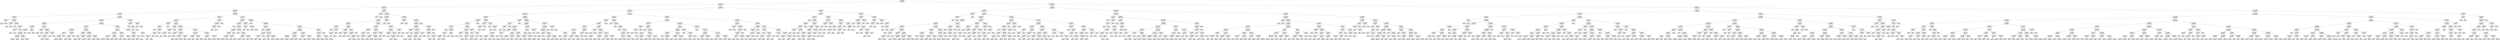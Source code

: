 digraph Tree {
node [shape=box] ;
0 [label="X[2] <= 78901232.0\ngini = 0.4999\nsamples = 44030\nvalue = [21773, 22257]"] ;
1 [label="X[5] <= 100270344.0\ngini = 0.4973\nsamples = 8250\nvalue = [4430, 3820]"] ;
0 -> 1 [labeldistance=2.5, labelangle=45, headlabel="True"] ;
2 [label="X[4] <= 127970712.0\ngini = 0.4915\nsamples = 4072\nvalue = [2301, 1771]"] ;
1 -> 2 ;
3 [label="X[9] <= 106976272.0\ngini = 0.4943\nsamples = 3397\nvalue = [1880, 1517]"] ;
2 -> 3 ;
4 [label="X[10] <= 67919440.0\ngini = 0.4878\nsamples = 2088\nvalue = [1207, 881]"] ;
3 -> 4 ;
5 [label="X[11] <= 66327092.0\ngini = 0.4377\nsamples = 34\nvalue = [11, 23]"] ;
4 -> 5 ;
6 [label="X[4] <= 97041992.0\ngini = 0.375\nsamples = 8\nvalue = [6, 2]"] ;
5 -> 6 ;
7 [label="gini = 0.0\nsamples = 2\nvalue = [0, 2]"] ;
6 -> 7 ;
8 [label="gini = 0.0\nsamples = 6\nvalue = [6, 0]"] ;
6 -> 8 ;
9 [label="X[10] <= 67663216.0\ngini = 0.3107\nsamples = 26\nvalue = [5, 21]"] ;
5 -> 9 ;
10 [label="X[4] <= 66842504.0\ngini = 0.375\nsamples = 4\nvalue = [3, 1]"] ;
9 -> 10 ;
11 [label="gini = 0.0\nsamples = 1\nvalue = [0, 1]"] ;
10 -> 11 ;
12 [label="gini = 0.0\nsamples = 3\nvalue = [3, 0]"] ;
10 -> 12 ;
13 [label="X[8] <= 67488912.0\ngini = 0.1653\nsamples = 22\nvalue = [2, 20]"] ;
9 -> 13 ;
14 [label="gini = 0.0\nsamples = 1\nvalue = [1, 0]"] ;
13 -> 14 ;
15 [label="X[12] <= 65111248.0\ngini = 0.0907\nsamples = 21\nvalue = [1, 20]"] ;
13 -> 15 ;
16 [label="X[13] <= 106272096.0\ngini = 0.5\nsamples = 2\nvalue = [1, 1]"] ;
15 -> 16 ;
17 [label="gini = 0.0\nsamples = 1\nvalue = [1, 0]"] ;
16 -> 17 ;
18 [label="gini = 0.0\nsamples = 1\nvalue = [0, 1]"] ;
16 -> 18 ;
19 [label="gini = 0.0\nsamples = 19\nvalue = [0, 19]"] ;
15 -> 19 ;
20 [label="X[11] <= 124358944.0\ngini = 0.4865\nsamples = 2054\nvalue = [1196, 858]"] ;
4 -> 20 ;
21 [label="X[12] <= 76818368.0\ngini = 0.4877\nsamples = 2026\nvalue = [1172, 854]"] ;
20 -> 21 ;
22 [label="X[9] <= 98305456.0\ngini = 0.4726\nsamples = 760\nvalue = [469, 291]"] ;
21 -> 22 ;
23 [label="X[13] <= 131089120.0\ngini = 0.4819\nsamples = 652\nvalue = [388, 264]"] ;
22 -> 23 ;
24 [label="X[3] <= 133639472.0\ngini = 0.4853\nsamples = 635\nvalue = [372, 263]"] ;
23 -> 24 ;
25 [label="X[0] <= 122442928.0\ngini = 0.4836\nsamples = 630\nvalue = [372, 258]"] ;
24 -> 25 ;
26 [label="X[8] <= 81408256.0\ngini = 0.4779\nsamples = 580\nvalue = [351, 229]"] ;
25 -> 26 ;
27 [label="gini = 0.4708\nsamples = 530\nvalue = [329, 201]"] ;
26 -> 27 ;
28 [label="gini = 0.4928\nsamples = 50\nvalue = [22, 28]"] ;
26 -> 28 ;
29 [label="X[1] <= 70058512.0\ngini = 0.4872\nsamples = 50\nvalue = [21, 29]"] ;
25 -> 29 ;
30 [label="gini = 0.0\nsamples = 10\nvalue = [0, 10]"] ;
29 -> 30 ;
31 [label="gini = 0.4988\nsamples = 40\nvalue = [21, 19]"] ;
29 -> 31 ;
32 [label="gini = 0.0\nsamples = 5\nvalue = [0, 5]"] ;
24 -> 32 ;
33 [label="X[25] <= 0.5\ngini = 0.1107\nsamples = 17\nvalue = [16, 1]"] ;
23 -> 33 ;
34 [label="gini = 0.0\nsamples = 16\nvalue = [16, 0]"] ;
33 -> 34 ;
35 [label="gini = 0.0\nsamples = 1\nvalue = [0, 1]"] ;
33 -> 35 ;
36 [label="X[8] <= 67487776.0\ngini = 0.375\nsamples = 108\nvalue = [81, 27]"] ;
22 -> 36 ;
37 [label="X[7] <= 107034144.0\ngini = 0.2778\nsamples = 6\nvalue = [1, 5]"] ;
36 -> 37 ;
38 [label="gini = 0.0\nsamples = 5\nvalue = [0, 5]"] ;
37 -> 38 ;
39 [label="gini = 0.0\nsamples = 1\nvalue = [1, 0]"] ;
37 -> 39 ;
40 [label="X[5] <= 90612576.0\ngini = 0.3383\nsamples = 102\nvalue = [80, 22]"] ;
36 -> 40 ;
41 [label="X[2] <= 67830016.0\ngini = 0.3023\nsamples = 97\nvalue = [79, 18]"] ;
40 -> 41 ;
42 [label="gini = 0.0\nsamples = 2\nvalue = [0, 2]"] ;
41 -> 42 ;
43 [label="X[10] <= 104711144.0\ngini = 0.2801\nsamples = 95\nvalue = [79, 16]"] ;
41 -> 43 ;
44 [label="gini = 0.1446\nsamples = 51\nvalue = [47, 4]"] ;
43 -> 44 ;
45 [label="gini = 0.3967\nsamples = 44\nvalue = [32, 12]"] ;
43 -> 45 ;
46 [label="X[6] <= 81863856.0\ngini = 0.32\nsamples = 5\nvalue = [1, 4]"] ;
40 -> 46 ;
47 [label="gini = 0.0\nsamples = 1\nvalue = [1, 0]"] ;
46 -> 47 ;
48 [label="gini = 0.0\nsamples = 4\nvalue = [0, 4]"] ;
46 -> 48 ;
49 [label="X[4] <= 115676832.0\ngini = 0.4939\nsamples = 1266\nvalue = [703, 563]"] ;
21 -> 49 ;
50 [label="X[2] <= 73977760.0\ngini = 0.485\nsamples = 917\nvalue = [538, 379]"] ;
49 -> 50 ;
51 [label="X[13] <= 126802432.0\ngini = 0.459\nsamples = 440\nvalue = [283, 157]"] ;
50 -> 51 ;
52 [label="X[36] <= 0.5\ngini = 0.4476\nsamples = 411\nvalue = [272, 139]"] ;
51 -> 52 ;
53 [label="X[1] <= 92412368.0\ngini = 0.4444\nsamples = 408\nvalue = [272, 136]"] ;
52 -> 53 ;
54 [label="gini = 0.4161\nsamples = 288\nvalue = [203, 85]"] ;
53 -> 54 ;
55 [label="gini = 0.4888\nsamples = 120\nvalue = [69, 51]"] ;
53 -> 55 ;
56 [label="gini = 0.0\nsamples = 3\nvalue = [0, 3]"] ;
52 -> 56 ;
57 [label="X[10] <= 89544624.0\ngini = 0.4709\nsamples = 29\nvalue = [11, 18]"] ;
51 -> 57 ;
58 [label="X[9] <= 68322544.0\ngini = 0.5\nsamples = 22\nvalue = [11, 11]"] ;
57 -> 58 ;
59 [label="gini = 0.32\nsamples = 10\nvalue = [2, 8]"] ;
58 -> 59 ;
60 [label="gini = 0.375\nsamples = 12\nvalue = [9, 3]"] ;
58 -> 60 ;
61 [label="gini = 0.0\nsamples = 7\nvalue = [0, 7]"] ;
57 -> 61 ;
62 [label="X[7] <= 70135952.0\ngini = 0.4976\nsamples = 477\nvalue = [255, 222]"] ;
50 -> 62 ;
63 [label="X[11] <= 69042624.0\ngini = 0.3029\nsamples = 43\nvalue = [35, 8]"] ;
62 -> 63 ;
64 [label="gini = 0.0\nsamples = 2\nvalue = [0, 2]"] ;
63 -> 64 ;
65 [label="X[11] <= 119380256.0\ngini = 0.2499\nsamples = 41\nvalue = [35, 6]"] ;
63 -> 65 ;
66 [label="gini = 0.2188\nsamples = 40\nvalue = [35, 5]"] ;
65 -> 66 ;
67 [label="gini = 0.0\nsamples = 1\nvalue = [0, 1]"] ;
65 -> 67 ;
68 [label="X[3] <= 101894344.0\ngini = 0.4999\nsamples = 434\nvalue = [220, 214]"] ;
62 -> 68 ;
69 [label="X[12] <= 97417320.0\ngini = 0.4956\nsamples = 300\nvalue = [136, 164]"] ;
68 -> 69 ;
70 [label="gini = 0.4999\nsamples = 229\nvalue = [113, 116]"] ;
69 -> 70 ;
71 [label="gini = 0.438\nsamples = 71\nvalue = [23, 48]"] ;
69 -> 71 ;
72 [label="X[5] <= 90755872.0\ngini = 0.4678\nsamples = 134\nvalue = [84, 50]"] ;
68 -> 72 ;
73 [label="gini = 0.4948\nsamples = 98\nvalue = [54, 44]"] ;
72 -> 73 ;
74 [label="gini = 0.2778\nsamples = 36\nvalue = [30, 6]"] ;
72 -> 74 ;
75 [label="X[7] <= 119284744.0\ngini = 0.4985\nsamples = 349\nvalue = [165, 184]"] ;
49 -> 75 ;
76 [label="X[0] <= 96891712.0\ngini = 0.5\nsamples = 319\nvalue = [158, 161]"] ;
75 -> 76 ;
77 [label="X[0] <= 87652768.0\ngini = 0.4978\nsamples = 272\nvalue = [127, 145]"] ;
76 -> 77 ;
78 [label="X[13] <= 121667240.0\ngini = 0.5\nsamples = 235\nvalue = [118, 117]"] ;
77 -> 78 ;
79 [label="gini = 0.4992\nsamples = 219\nvalue = [105, 114]"] ;
78 -> 79 ;
80 [label="gini = 0.3047\nsamples = 16\nvalue = [13, 3]"] ;
78 -> 80 ;
81 [label="X[1] <= 71631632.0\ngini = 0.3682\nsamples = 37\nvalue = [9, 28]"] ;
77 -> 81 ;
82 [label="gini = 0.5\nsamples = 14\nvalue = [7, 7]"] ;
81 -> 82 ;
83 [label="gini = 0.1588\nsamples = 23\nvalue = [2, 21]"] ;
81 -> 83 ;
84 [label="X[1] <= 81265728.0\ngini = 0.4491\nsamples = 47\nvalue = [31, 16]"] ;
76 -> 84 ;
85 [label="X[7] <= 97725920.0\ngini = 0.5\nsamples = 28\nvalue = [14, 14]"] ;
84 -> 85 ;
86 [label="gini = 0.0\nsamples = 8\nvalue = [8, 0]"] ;
85 -> 86 ;
87 [label="gini = 0.42\nsamples = 20\nvalue = [6, 14]"] ;
85 -> 87 ;
88 [label="X[21] <= 0.5\ngini = 0.1884\nsamples = 19\nvalue = [17, 2]"] ;
84 -> 88 ;
89 [label="gini = 0.1049\nsamples = 18\nvalue = [17, 1]"] ;
88 -> 89 ;
90 [label="gini = 0.0\nsamples = 1\nvalue = [0, 1]"] ;
88 -> 90 ;
91 [label="X[2] <= 72368936.0\ngini = 0.3578\nsamples = 30\nvalue = [7, 23]"] ;
75 -> 91 ;
92 [label="X[2] <= 68402288.0\ngini = 0.4959\nsamples = 11\nvalue = [6, 5]"] ;
91 -> 92 ;
93 [label="X[12] <= 81134424.0\ngini = 0.4082\nsamples = 7\nvalue = [2, 5]"] ;
92 -> 93 ;
94 [label="gini = 0.0\nsamples = 2\nvalue = [2, 0]"] ;
93 -> 94 ;
95 [label="gini = 0.0\nsamples = 5\nvalue = [0, 5]"] ;
93 -> 95 ;
96 [label="gini = 0.0\nsamples = 4\nvalue = [4, 0]"] ;
92 -> 96 ;
97 [label="X[29] <= 0.5\ngini = 0.0997\nsamples = 19\nvalue = [1, 18]"] ;
91 -> 97 ;
98 [label="gini = 0.0\nsamples = 17\nvalue = [0, 17]"] ;
97 -> 98 ;
99 [label="X[0] <= 114794336.0\ngini = 0.5\nsamples = 2\nvalue = [1, 1]"] ;
97 -> 99 ;
100 [label="gini = 0.0\nsamples = 1\nvalue = [0, 1]"] ;
99 -> 100 ;
101 [label="gini = 0.0\nsamples = 1\nvalue = [1, 0]"] ;
99 -> 101 ;
102 [label="X[1] <= 133169688.0\ngini = 0.2449\nsamples = 28\nvalue = [24, 4]"] ;
20 -> 102 ;
103 [label="X[11] <= 131322568.0\ngini = 0.0832\nsamples = 23\nvalue = [22, 1]"] ;
102 -> 103 ;
104 [label="gini = 0.0\nsamples = 21\nvalue = [21, 0]"] ;
103 -> 104 ;
105 [label="X[31] <= 0.5\ngini = 0.5\nsamples = 2\nvalue = [1, 1]"] ;
103 -> 105 ;
106 [label="gini = 0.0\nsamples = 1\nvalue = [1, 0]"] ;
105 -> 106 ;
107 [label="gini = 0.0\nsamples = 1\nvalue = [0, 1]"] ;
105 -> 107 ;
108 [label="X[7] <= 64862308.0\ngini = 0.48\nsamples = 5\nvalue = [2, 3]"] ;
102 -> 108 ;
109 [label="gini = 0.0\nsamples = 2\nvalue = [2, 0]"] ;
108 -> 109 ;
110 [label="gini = 0.0\nsamples = 3\nvalue = [0, 3]"] ;
108 -> 110 ;
111 [label="X[8] <= 68318688.0\ngini = 0.4996\nsamples = 1309\nvalue = [673, 636]"] ;
3 -> 111 ;
112 [label="X[4] <= 127417064.0\ngini = 0.4753\nsamples = 198\nvalue = [121, 77]"] ;
111 -> 112 ;
113 [label="X[10] <= 77497664.0\ngini = 0.4612\nsamples = 183\nvalue = [117, 66]"] ;
112 -> 113 ;
114 [label="X[2] <= 75262800.0\ngini = 0.3967\nsamples = 11\nvalue = [3, 8]"] ;
113 -> 114 ;
115 [label="X[3] <= 91128744.0\ngini = 0.32\nsamples = 10\nvalue = [2, 8]"] ;
114 -> 115 ;
116 [label="gini = 0.0\nsamples = 1\nvalue = [1, 0]"] ;
115 -> 116 ;
117 [label="X[8] <= 67376072.0\ngini = 0.1975\nsamples = 9\nvalue = [1, 8]"] ;
115 -> 117 ;
118 [label="X[11] <= 99973488.0\ngini = 0.5\nsamples = 2\nvalue = [1, 1]"] ;
117 -> 118 ;
119 [label="gini = 0.0\nsamples = 1\nvalue = [1, 0]"] ;
118 -> 119 ;
120 [label="gini = 0.0\nsamples = 1\nvalue = [0, 1]"] ;
118 -> 120 ;
121 [label="gini = 0.0\nsamples = 7\nvalue = [0, 7]"] ;
117 -> 121 ;
122 [label="gini = 0.0\nsamples = 1\nvalue = [1, 0]"] ;
114 -> 122 ;
123 [label="X[8] <= 67376072.0\ngini = 0.447\nsamples = 172\nvalue = [114, 58]"] ;
113 -> 123 ;
124 [label="X[0] <= 81142384.0\ngini = 0.4898\nsamples = 21\nvalue = [9, 12]"] ;
123 -> 124 ;
125 [label="X[2] <= 69210256.0\ngini = 0.4592\nsamples = 14\nvalue = [9, 5]"] ;
124 -> 125 ;
126 [label="X[3] <= 111206432.0\ngini = 0.4082\nsamples = 7\nvalue = [2, 5]"] ;
125 -> 126 ;
127 [label="gini = 0.0\nsamples = 5\nvalue = [0, 5]"] ;
126 -> 127 ;
128 [label="gini = 0.0\nsamples = 2\nvalue = [2, 0]"] ;
126 -> 128 ;
129 [label="gini = 0.0\nsamples = 7\nvalue = [7, 0]"] ;
125 -> 129 ;
130 [label="gini = 0.0\nsamples = 7\nvalue = [0, 7]"] ;
124 -> 130 ;
131 [label="X[5] <= 66924216.0\ngini = 0.4237\nsamples = 151\nvalue = [105, 46]"] ;
123 -> 131 ;
132 [label="X[5] <= 65041200.0\ngini = 0.4898\nsamples = 49\nvalue = [28, 21]"] ;
131 -> 132 ;
133 [label="X[13] <= 74263392.0\ngini = 0.2188\nsamples = 16\nvalue = [14, 2]"] ;
132 -> 133 ;
134 [label="gini = 0.0\nsamples = 2\nvalue = [0, 2]"] ;
133 -> 134 ;
135 [label="gini = 0.0\nsamples = 14\nvalue = [14, 0]"] ;
133 -> 135 ;
136 [label="X[10] <= 137014464.0\ngini = 0.4885\nsamples = 33\nvalue = [14, 19]"] ;
132 -> 136 ;
137 [label="X[10] <= 130056720.0\ngini = 0.4444\nsamples = 27\nvalue = [9, 18]"] ;
136 -> 137 ;
138 [label="gini = 0.4898\nsamples = 14\nvalue = [8, 6]"] ;
137 -> 138 ;
139 [label="gini = 0.142\nsamples = 13\nvalue = [1, 12]"] ;
137 -> 139 ;
140 [label="X[1] <= 126149096.0\ngini = 0.2778\nsamples = 6\nvalue = [5, 1]"] ;
136 -> 140 ;
141 [label="gini = 0.0\nsamples = 5\nvalue = [5, 0]"] ;
140 -> 141 ;
142 [label="gini = 0.0\nsamples = 1\nvalue = [0, 1]"] ;
140 -> 142 ;
143 [label="X[9] <= 114823608.0\ngini = 0.37\nsamples = 102\nvalue = [77, 25]"] ;
131 -> 143 ;
144 [label="X[10] <= 111182968.0\ngini = 0.4882\nsamples = 26\nvalue = [15, 11]"] ;
143 -> 144 ;
145 [label="X[8] <= 68202432.0\ngini = 0.1975\nsamples = 9\nvalue = [8, 1]"] ;
144 -> 145 ;
146 [label="gini = 0.0\nsamples = 8\nvalue = [8, 0]"] ;
145 -> 146 ;
147 [label="gini = 0.0\nsamples = 1\nvalue = [0, 1]"] ;
145 -> 147 ;
148 [label="X[13] <= 97129520.0\ngini = 0.4844\nsamples = 17\nvalue = [7, 10]"] ;
144 -> 148 ;
149 [label="gini = 0.32\nsamples = 10\nvalue = [2, 8]"] ;
148 -> 149 ;
150 [label="gini = 0.4082\nsamples = 7\nvalue = [5, 2]"] ;
148 -> 150 ;
151 [label="X[6] <= 81501872.0\ngini = 0.3006\nsamples = 76\nvalue = [62, 14]"] ;
143 -> 151 ;
152 [label="X[2] <= 67830016.0\ngini = 0.162\nsamples = 45\nvalue = [41, 4]"] ;
151 -> 152 ;
153 [label="gini = 0.0\nsamples = 1\nvalue = [0, 1]"] ;
152 -> 153 ;
154 [label="gini = 0.1271\nsamples = 44\nvalue = [41, 3]"] ;
152 -> 154 ;
155 [label="X[10] <= 127411864.0\ngini = 0.437\nsamples = 31\nvalue = [21, 10]"] ;
151 -> 155 ;
156 [label="gini = 0.2076\nsamples = 17\nvalue = [15, 2]"] ;
155 -> 156 ;
157 [label="gini = 0.4898\nsamples = 14\nvalue = [6, 8]"] ;
155 -> 157 ;
158 [label="X[12] <= 100245776.0\ngini = 0.3911\nsamples = 15\nvalue = [4, 11]"] ;
112 -> 158 ;
159 [label="X[11] <= 125318328.0\ngini = 0.2604\nsamples = 13\nvalue = [2, 11]"] ;
158 -> 159 ;
160 [label="X[8] <= 67323824.0\ngini = 0.1528\nsamples = 12\nvalue = [1, 11]"] ;
159 -> 160 ;
161 [label="gini = 0.0\nsamples = 1\nvalue = [1, 0]"] ;
160 -> 161 ;
162 [label="gini = 0.0\nsamples = 11\nvalue = [0, 11]"] ;
160 -> 162 ;
163 [label="gini = 0.0\nsamples = 1\nvalue = [1, 0]"] ;
159 -> 163 ;
164 [label="gini = 0.0\nsamples = 2\nvalue = [2, 0]"] ;
158 -> 164 ;
165 [label="X[11] <= 72488832.0\ngini = 0.5\nsamples = 1111\nvalue = [552, 559]"] ;
111 -> 165 ;
166 [label="X[8] <= 75726064.0\ngini = 0.4692\nsamples = 125\nvalue = [47, 78]"] ;
165 -> 166 ;
167 [label="X[7] <= 62823060.0\ngini = 0.4215\nsamples = 106\nvalue = [32, 74]"] ;
166 -> 167 ;
168 [label="gini = 0.0\nsamples = 4\nvalue = [4, 0]"] ;
167 -> 168 ;
169 [label="X[1] <= 70455928.0\ngini = 0.3983\nsamples = 102\nvalue = [28, 74]"] ;
167 -> 169 ;
170 [label="X[6] <= 97165472.0\ngini = 0.4898\nsamples = 35\nvalue = [15, 20]"] ;
169 -> 170 ;
171 [label="X[6] <= 80626952.0\ngini = 0.4994\nsamples = 29\nvalue = [15, 14]"] ;
170 -> 171 ;
172 [label="X[12] <= 77469920.0\ngini = 0.4444\nsamples = 18\nvalue = [6, 12]"] ;
171 -> 172 ;
173 [label="gini = 0.1653\nsamples = 11\nvalue = [1, 10]"] ;
172 -> 173 ;
174 [label="gini = 0.4082\nsamples = 7\nvalue = [5, 2]"] ;
172 -> 174 ;
175 [label="X[5] <= 84343264.0\ngini = 0.2975\nsamples = 11\nvalue = [9, 2]"] ;
171 -> 175 ;
176 [label="gini = 0.18\nsamples = 10\nvalue = [9, 1]"] ;
175 -> 176 ;
177 [label="gini = 0.0\nsamples = 1\nvalue = [0, 1]"] ;
175 -> 177 ;
178 [label="gini = 0.0\nsamples = 6\nvalue = [0, 6]"] ;
170 -> 178 ;
179 [label="X[4] <= 74082688.0\ngini = 0.3128\nsamples = 67\nvalue = [13, 54]"] ;
169 -> 179 ;
180 [label="gini = 0.0\nsamples = 2\nvalue = [2, 0]"] ;
179 -> 180 ;
181 [label="X[12] <= 90482640.0\ngini = 0.2812\nsamples = 65\nvalue = [11, 54]"] ;
179 -> 181 ;
182 [label="X[3] <= 126255288.0\ngini = 0.2311\nsamples = 60\nvalue = [8, 52]"] ;
181 -> 182 ;
183 [label="gini = 0.142\nsamples = 52\nvalue = [4, 48]"] ;
182 -> 183 ;
184 [label="gini = 0.5\nsamples = 8\nvalue = [4, 4]"] ;
182 -> 184 ;
185 [label="X[0] <= 87191216.0\ngini = 0.48\nsamples = 5\nvalue = [3, 2]"] ;
181 -> 185 ;
186 [label="gini = 0.0\nsamples = 3\nvalue = [3, 0]"] ;
185 -> 186 ;
187 [label="gini = 0.0\nsamples = 2\nvalue = [0, 2]"] ;
185 -> 187 ;
188 [label="X[4] <= 95503904.0\ngini = 0.3324\nsamples = 19\nvalue = [15, 4]"] ;
166 -> 188 ;
189 [label="X[8] <= 81144328.0\ngini = 0.375\nsamples = 4\nvalue = [1, 3]"] ;
188 -> 189 ;
190 [label="gini = 0.0\nsamples = 3\nvalue = [0, 3]"] ;
189 -> 190 ;
191 [label="gini = 0.0\nsamples = 1\nvalue = [1, 0]"] ;
189 -> 191 ;
192 [label="X[1] <= 67835784.0\ngini = 0.1244\nsamples = 15\nvalue = [14, 1]"] ;
188 -> 192 ;
193 [label="gini = 0.0\nsamples = 1\nvalue = [0, 1]"] ;
192 -> 193 ;
194 [label="gini = 0.0\nsamples = 14\nvalue = [14, 0]"] ;
192 -> 194 ;
195 [label="X[9] <= 108598048.0\ngini = 0.4997\nsamples = 986\nvalue = [505, 481]"] ;
165 -> 195 ;
196 [label="gini = 0.0\nsamples = 6\nvalue = [0, 6]"] ;
195 -> 196 ;
197 [label="X[6] <= 71303784.0\ngini = 0.4995\nsamples = 980\nvalue = [505, 475]"] ;
195 -> 197 ;
198 [label="X[10] <= 112140032.0\ngini = 0.4805\nsamples = 172\nvalue = [103, 69]"] ;
197 -> 198 ;
199 [label="gini = 0.0\nsamples = 9\nvalue = [9, 0]"] ;
198 -> 199 ;
200 [label="X[13] <= 65424576.0\ngini = 0.4882\nsamples = 163\nvalue = [94, 69]"] ;
198 -> 200 ;
201 [label="X[0] <= 73417920.0\ngini = 0.255\nsamples = 20\nvalue = [17, 3]"] ;
200 -> 201 ;
202 [label="X[11] <= 105299128.0\ngini = 0.5\nsamples = 6\nvalue = [3, 3]"] ;
201 -> 202 ;
203 [label="gini = 0.0\nsamples = 2\nvalue = [2, 0]"] ;
202 -> 203 ;
204 [label="gini = 0.375\nsamples = 4\nvalue = [1, 3]"] ;
202 -> 204 ;
205 [label="gini = 0.0\nsamples = 14\nvalue = [14, 0]"] ;
201 -> 205 ;
206 [label="X[0] <= 67972928.0\ngini = 0.497\nsamples = 143\nvalue = [77, 66]"] ;
200 -> 206 ;
207 [label="X[32] <= 0.5\ngini = 0.142\nsamples = 13\nvalue = [12, 1]"] ;
206 -> 207 ;
208 [label="gini = 0.0\nsamples = 12\nvalue = [12, 0]"] ;
207 -> 208 ;
209 [label="gini = 0.0\nsamples = 1\nvalue = [0, 1]"] ;
207 -> 209 ;
210 [label="X[2] <= 72908968.0\ngini = 0.5\nsamples = 130\nvalue = [65, 65]"] ;
206 -> 210 ;
211 [label="gini = 0.4537\nsamples = 46\nvalue = [16, 30]"] ;
210 -> 211 ;
212 [label="gini = 0.4861\nsamples = 84\nvalue = [49, 35]"] ;
210 -> 212 ;
213 [label="X[4] <= 122601504.0\ngini = 0.5\nsamples = 808\nvalue = [402, 406]"] ;
197 -> 213 ;
214 [label="X[6] <= 116157216.0\ngini = 0.4994\nsamples = 681\nvalue = [352, 329]"] ;
213 -> 214 ;
215 [label="X[13] <= 106989232.0\ngini = 0.5\nsamples = 614\nvalue = [309, 305]"] ;
214 -> 215 ;
216 [label="X[5] <= 64440640.0\ngini = 0.4984\nsamples = 538\nvalue = [284, 254]"] ;
215 -> 216 ;
217 [label="gini = 0.3599\nsamples = 17\nvalue = [4, 13]"] ;
216 -> 217 ;
218 [label="gini = 0.4972\nsamples = 521\nvalue = [280, 241]"] ;
216 -> 218 ;
219 [label="X[5] <= 94766128.0\ngini = 0.4415\nsamples = 76\nvalue = [25, 51]"] ;
215 -> 219 ;
220 [label="gini = 0.3628\nsamples = 63\nvalue = [15, 48]"] ;
219 -> 220 ;
221 [label="gini = 0.355\nsamples = 13\nvalue = [10, 3]"] ;
219 -> 221 ;
222 [label="X[1] <= 87632336.0\ngini = 0.4598\nsamples = 67\nvalue = [43, 24]"] ;
214 -> 222 ;
223 [label="X[9] <= 109241568.0\ngini = 0.1107\nsamples = 17\nvalue = [16, 1]"] ;
222 -> 223 ;
224 [label="gini = 0.0\nsamples = 1\nvalue = [0, 1]"] ;
223 -> 224 ;
225 [label="gini = 0.0\nsamples = 16\nvalue = [16, 0]"] ;
223 -> 225 ;
226 [label="X[0] <= 91517072.0\ngini = 0.4968\nsamples = 50\nvalue = [27, 23]"] ;
222 -> 226 ;
227 [label="gini = 0.3856\nsamples = 23\nvalue = [17, 6]"] ;
226 -> 227 ;
228 [label="gini = 0.4664\nsamples = 27\nvalue = [10, 17]"] ;
226 -> 228 ;
229 [label="X[20] <= 0.5\ngini = 0.4774\nsamples = 127\nvalue = [50, 77]"] ;
213 -> 229 ;
230 [label="X[4] <= 127115984.0\ngini = 0.4628\nsamples = 121\nvalue = [44, 77]"] ;
229 -> 230 ;
231 [label="X[7] <= 69489864.0\ngini = 0.3537\nsamples = 61\nvalue = [14, 47]"] ;
230 -> 231 ;
232 [label="gini = 0.497\nsamples = 13\nvalue = [7, 6]"] ;
231 -> 232 ;
233 [label="gini = 0.2491\nsamples = 48\nvalue = [7, 41]"] ;
231 -> 233 ;
234 [label="X[13] <= 81038024.0\ngini = 0.5\nsamples = 60\nvalue = [30, 30]"] ;
230 -> 234 ;
235 [label="gini = 0.2907\nsamples = 17\nvalue = [14, 3]"] ;
234 -> 235 ;
236 [label="gini = 0.4673\nsamples = 43\nvalue = [16, 27]"] ;
234 -> 236 ;
237 [label="gini = 0.0\nsamples = 6\nvalue = [6, 0]"] ;
229 -> 237 ;
238 [label="X[1] <= 65024044.0\ngini = 0.4694\nsamples = 675\nvalue = [421, 254]"] ;
2 -> 238 ;
239 [label="X[2] <= 73273376.0\ngini = 0.1172\nsamples = 16\nvalue = [15, 1]"] ;
238 -> 239 ;
240 [label="gini = 0.0\nsamples = 15\nvalue = [15, 0]"] ;
239 -> 240 ;
241 [label="gini = 0.0\nsamples = 1\nvalue = [0, 1]"] ;
239 -> 241 ;
242 [label="X[12] <= 71585920.0\ngini = 0.473\nsamples = 659\nvalue = [406, 253]"] ;
238 -> 242 ;
243 [label="X[6] <= 122434336.0\ngini = 0.4924\nsamples = 292\nvalue = [164, 128]"] ;
242 -> 243 ;
244 [label="X[1] <= 70453568.0\ngini = 0.4885\nsamples = 283\nvalue = [163, 120]"] ;
243 -> 244 ;
245 [label="X[8] <= 67684496.0\ngini = 0.3953\nsamples = 59\nvalue = [43, 16]"] ;
244 -> 245 ;
246 [label="X[6] <= 76857456.0\ngini = 0.4898\nsamples = 14\nvalue = [6, 8]"] ;
245 -> 246 ;
247 [label="gini = 0.0\nsamples = 6\nvalue = [0, 6]"] ;
246 -> 247 ;
248 [label="X[2] <= 68286856.0\ngini = 0.375\nsamples = 8\nvalue = [6, 2]"] ;
246 -> 248 ;
249 [label="X[4] <= 133053240.0\ngini = 0.4444\nsamples = 3\nvalue = [1, 2]"] ;
248 -> 249 ;
250 [label="gini = 0.0\nsamples = 2\nvalue = [0, 2]"] ;
249 -> 250 ;
251 [label="gini = 0.0\nsamples = 1\nvalue = [1, 0]"] ;
249 -> 251 ;
252 [label="gini = 0.0\nsamples = 5\nvalue = [5, 0]"] ;
248 -> 252 ;
253 [label="X[2] <= 67985200.0\ngini = 0.2923\nsamples = 45\nvalue = [37, 8]"] ;
245 -> 253 ;
254 [label="X[10] <= 127500096.0\ngini = 0.4688\nsamples = 8\nvalue = [3, 5]"] ;
253 -> 254 ;
255 [label="gini = 0.0\nsamples = 4\nvalue = [0, 4]"] ;
254 -> 255 ;
256 [label="X[9] <= 132245024.0\ngini = 0.375\nsamples = 4\nvalue = [3, 1]"] ;
254 -> 256 ;
257 [label="gini = 0.0\nsamples = 3\nvalue = [3, 0]"] ;
256 -> 257 ;
258 [label="gini = 0.0\nsamples = 1\nvalue = [0, 1]"] ;
256 -> 258 ;
259 [label="X[27] <= 0.5\ngini = 0.149\nsamples = 37\nvalue = [34, 3]"] ;
253 -> 259 ;
260 [label="X[11] <= 65168908.0\ngini = 0.1049\nsamples = 36\nvalue = [34, 2]"] ;
259 -> 260 ;
261 [label="gini = 0.0\nsamples = 1\nvalue = [0, 1]"] ;
260 -> 261 ;
262 [label="X[5] <= 64367940.0\ngini = 0.0555\nsamples = 35\nvalue = [34, 1]"] ;
260 -> 262 ;
263 [label="gini = 0.5\nsamples = 2\nvalue = [1, 1]"] ;
262 -> 263 ;
264 [label="gini = 0.0\nsamples = 33\nvalue = [33, 0]"] ;
262 -> 264 ;
265 [label="gini = 0.0\nsamples = 1\nvalue = [0, 1]"] ;
259 -> 265 ;
266 [label="X[5] <= 67243120.0\ngini = 0.4974\nsamples = 224\nvalue = [120, 104]"] ;
244 -> 266 ;
267 [label="X[1] <= 76449584.0\ngini = 0.4869\nsamples = 179\nvalue = [104, 75]"] ;
266 -> 267 ;
268 [label="X[1] <= 71588704.0\ngini = 0.4321\nsamples = 19\nvalue = [6, 13]"] ;
267 -> 268 ;
269 [label="X[2] <= 68448768.0\ngini = 0.5\nsamples = 12\nvalue = [6, 6]"] ;
268 -> 269 ;
270 [label="gini = 0.0\nsamples = 5\nvalue = [0, 5]"] ;
269 -> 270 ;
271 [label="X[11] <= 66345000.0\ngini = 0.2449\nsamples = 7\nvalue = [6, 1]"] ;
269 -> 271 ;
272 [label="gini = 0.0\nsamples = 1\nvalue = [0, 1]"] ;
271 -> 272 ;
273 [label="gini = 0.0\nsamples = 6\nvalue = [6, 0]"] ;
271 -> 273 ;
274 [label="gini = 0.0\nsamples = 7\nvalue = [0, 7]"] ;
268 -> 274 ;
275 [label="X[6] <= 116720752.0\ngini = 0.4747\nsamples = 160\nvalue = [98, 62]"] ;
267 -> 275 ;
276 [label="X[13] <= 101686368.0\ngini = 0.4663\nsamples = 154\nvalue = [97, 57]"] ;
275 -> 276 ;
277 [label="X[10] <= 130330544.0\ngini = 0.4951\nsamples = 91\nvalue = [50, 41]"] ;
276 -> 277 ;
278 [label="gini = 0.4953\nsamples = 62\nvalue = [28, 34]"] ;
277 -> 278 ;
279 [label="gini = 0.3662\nsamples = 29\nvalue = [22, 7]"] ;
277 -> 279 ;
280 [label="X[7] <= 63284472.0\ngini = 0.3789\nsamples = 63\nvalue = [47, 16]"] ;
276 -> 280 ;
281 [label="gini = 0.4444\nsamples = 9\nvalue = [3, 6]"] ;
280 -> 281 ;
282 [label="gini = 0.3018\nsamples = 54\nvalue = [44, 10]"] ;
280 -> 282 ;
283 [label="X[0] <= 72440224.0\ngini = 0.2778\nsamples = 6\nvalue = [1, 5]"] ;
275 -> 283 ;
284 [label="gini = 0.0\nsamples = 5\nvalue = [0, 5]"] ;
283 -> 284 ;
285 [label="gini = 0.0\nsamples = 1\nvalue = [1, 0]"] ;
283 -> 285 ;
286 [label="X[3] <= 132948072.0\ngini = 0.4583\nsamples = 45\nvalue = [16, 29]"] ;
266 -> 286 ;
287 [label="X[4] <= 133474112.0\ngini = 0.3878\nsamples = 38\nvalue = [10, 28]"] ;
286 -> 287 ;
288 [label="X[2] <= 67917536.0\ngini = 0.3047\nsamples = 32\nvalue = [6, 26]"] ;
287 -> 288 ;
289 [label="gini = 0.0\nsamples = 1\nvalue = [1, 0]"] ;
288 -> 289 ;
290 [label="X[6] <= 64903464.0\ngini = 0.2706\nsamples = 31\nvalue = [5, 26]"] ;
288 -> 290 ;
291 [label="gini = 0.0\nsamples = 1\nvalue = [1, 0]"] ;
290 -> 291 ;
292 [label="gini = 0.2311\nsamples = 30\nvalue = [4, 26]"] ;
290 -> 292 ;
293 [label="X[4] <= 133776208.0\ngini = 0.4444\nsamples = 6\nvalue = [4, 2]"] ;
287 -> 293 ;
294 [label="gini = 0.0\nsamples = 4\nvalue = [4, 0]"] ;
293 -> 294 ;
295 [label="gini = 0.0\nsamples = 2\nvalue = [0, 2]"] ;
293 -> 295 ;
296 [label="X[9] <= 133283216.0\ngini = 0.2449\nsamples = 7\nvalue = [6, 1]"] ;
286 -> 296 ;
297 [label="gini = 0.0\nsamples = 6\nvalue = [6, 0]"] ;
296 -> 297 ;
298 [label="gini = 0.0\nsamples = 1\nvalue = [0, 1]"] ;
296 -> 298 ;
299 [label="X[10] <= 68835968.0\ngini = 0.1975\nsamples = 9\nvalue = [1, 8]"] ;
243 -> 299 ;
300 [label="gini = 0.0\nsamples = 1\nvalue = [1, 0]"] ;
299 -> 300 ;
301 [label="gini = 0.0\nsamples = 8\nvalue = [0, 8]"] ;
299 -> 301 ;
302 [label="X[1] <= 65400168.0\ngini = 0.4492\nsamples = 367\nvalue = [242, 125]"] ;
242 -> 302 ;
303 [label="X[8] <= 68323120.0\ngini = 0.375\nsamples = 8\nvalue = [2, 6]"] ;
302 -> 303 ;
304 [label="gini = 0.0\nsamples = 2\nvalue = [2, 0]"] ;
303 -> 304 ;
305 [label="gini = 0.0\nsamples = 6\nvalue = [0, 6]"] ;
303 -> 305 ;
306 [label="X[6] <= 128037064.0\ngini = 0.4432\nsamples = 359\nvalue = [240, 119]"] ;
302 -> 306 ;
307 [label="X[12] <= 103358776.0\ngini = 0.4393\nsamples = 356\nvalue = [240, 116]"] ;
306 -> 307 ;
308 [label="X[10] <= 68690744.0\ngini = 0.4238\nsamples = 315\nvalue = [219, 96]"] ;
307 -> 308 ;
309 [label="X[12] <= 93914488.0\ngini = 0.375\nsamples = 8\nvalue = [2, 6]"] ;
308 -> 309 ;
310 [label="gini = 0.0\nsamples = 6\nvalue = [0, 6]"] ;
309 -> 310 ;
311 [label="gini = 0.0\nsamples = 2\nvalue = [2, 0]"] ;
309 -> 311 ;
312 [label="X[8] <= 101140496.0\ngini = 0.4144\nsamples = 307\nvalue = [217, 90]"] ;
308 -> 312 ;
313 [label="X[8] <= 80740432.0\ngini = 0.4074\nsamples = 302\nvalue = [216, 86]"] ;
312 -> 313 ;
314 [label="X[5] <= 94131528.0\ngini = 0.4292\nsamples = 263\nvalue = [181, 82]"] ;
313 -> 314 ;
315 [label="gini = 0.4113\nsamples = 235\nvalue = [167, 68]"] ;
314 -> 315 ;
316 [label="gini = 0.5\nsamples = 28\nvalue = [14, 14]"] ;
314 -> 316 ;
317 [label="X[13] <= 65142796.0\ngini = 0.1841\nsamples = 39\nvalue = [35, 4]"] ;
313 -> 317 ;
318 [label="gini = 0.0\nsamples = 2\nvalue = [0, 2]"] ;
317 -> 318 ;
319 [label="gini = 0.1023\nsamples = 37\nvalue = [35, 2]"] ;
317 -> 319 ;
320 [label="X[2] <= 78438816.0\ngini = 0.32\nsamples = 5\nvalue = [1, 4]"] ;
312 -> 320 ;
321 [label="gini = 0.0\nsamples = 4\nvalue = [0, 4]"] ;
320 -> 321 ;
322 [label="gini = 0.0\nsamples = 1\nvalue = [1, 0]"] ;
320 -> 322 ;
323 [label="X[10] <= 129974344.0\ngini = 0.4997\nsamples = 41\nvalue = [21, 20]"] ;
307 -> 323 ;
324 [label="X[5] <= 95466864.0\ngini = 0.4628\nsamples = 33\nvalue = [21, 12]"] ;
323 -> 324 ;
325 [label="X[5] <= 83609424.0\ngini = 0.4959\nsamples = 22\nvalue = [10, 12]"] ;
324 -> 325 ;
326 [label="gini = 0.0\nsamples = 5\nvalue = [5, 0]"] ;
325 -> 326 ;
327 [label="X[7] <= 104308080.0\ngini = 0.4152\nsamples = 17\nvalue = [5, 12]"] ;
325 -> 327 ;
328 [label="gini = 0.32\nsamples = 15\nvalue = [3, 12]"] ;
327 -> 328 ;
329 [label="gini = 0.0\nsamples = 2\nvalue = [2, 0]"] ;
327 -> 329 ;
330 [label="gini = 0.0\nsamples = 11\nvalue = [11, 0]"] ;
324 -> 330 ;
331 [label="gini = 0.0\nsamples = 8\nvalue = [0, 8]"] ;
323 -> 331 ;
332 [label="gini = 0.0\nsamples = 3\nvalue = [0, 3]"] ;
306 -> 332 ;
333 [label="X[7] <= 119370680.0\ngini = 0.4998\nsamples = 4178\nvalue = [2129, 2049]"] ;
1 -> 333 ;
334 [label="X[5] <= 122322168.0\ngini = 0.4994\nsamples = 3918\nvalue = [2024, 1894]"] ;
333 -> 334 ;
335 [label="X[5] <= 101417016.0\ngini = 0.4973\nsamples = 2192\nvalue = [1177, 1015]"] ;
334 -> 335 ;
336 [label="X[6] <= 116024024.0\ngini = 0.4913\nsamples = 189\nvalue = [82, 107]"] ;
335 -> 336 ;
337 [label="X[0] <= 118244032.0\ngini = 0.4785\nsamples = 164\nvalue = [65, 99]"] ;
336 -> 337 ;
338 [label="X[2] <= 72677584.0\ngini = 0.4718\nsamples = 160\nvalue = [61, 99]"] ;
337 -> 338 ;
339 [label="X[7] <= 69339144.0\ngini = 0.498\nsamples = 47\nvalue = [25, 22]"] ;
338 -> 339 ;
340 [label="gini = 0.0\nsamples = 9\nvalue = [0, 9]"] ;
339 -> 340 ;
341 [label="X[9] <= 130940968.0\ngini = 0.4501\nsamples = 38\nvalue = [25, 13]"] ;
339 -> 341 ;
342 [label="X[3] <= 132028504.0\ngini = 0.375\nsamples = 32\nvalue = [24, 8]"] ;
341 -> 342 ;
343 [label="X[0] <= 96764960.0\ngini = 0.32\nsamples = 30\nvalue = [24, 6]"] ;
342 -> 343 ;
344 [label="gini = 0.1723\nsamples = 21\nvalue = [19, 2]"] ;
343 -> 344 ;
345 [label="gini = 0.4938\nsamples = 9\nvalue = [5, 4]"] ;
343 -> 345 ;
346 [label="gini = 0.0\nsamples = 2\nvalue = [0, 2]"] ;
342 -> 346 ;
347 [label="X[15] <= 0.5\ngini = 0.2778\nsamples = 6\nvalue = [1, 5]"] ;
341 -> 347 ;
348 [label="gini = 0.0\nsamples = 5\nvalue = [0, 5]"] ;
347 -> 348 ;
349 [label="gini = 0.0\nsamples = 1\nvalue = [1, 0]"] ;
347 -> 349 ;
350 [label="X[0] <= 99175456.0\ngini = 0.4342\nsamples = 113\nvalue = [36, 77]"] ;
338 -> 350 ;
351 [label="X[2] <= 73274160.0\ngini = 0.4633\nsamples = 96\nvalue = [35, 61]"] ;
350 -> 351 ;
352 [label="X[1] <= 126080016.0\ngini = 0.2311\nsamples = 15\nvalue = [2, 13]"] ;
351 -> 352 ;
353 [label="gini = 0.0\nsamples = 13\nvalue = [0, 13]"] ;
352 -> 353 ;
354 [label="gini = 0.0\nsamples = 2\nvalue = [2, 0]"] ;
352 -> 354 ;
355 [label="X[3] <= 96715120.0\ngini = 0.4829\nsamples = 81\nvalue = [33, 48]"] ;
351 -> 355 ;
356 [label="X[10] <= 83554656.0\ngini = 0.32\nsamples = 20\nvalue = [4, 16]"] ;
355 -> 356 ;
357 [label="gini = 0.375\nsamples = 4\nvalue = [3, 1]"] ;
356 -> 357 ;
358 [label="gini = 0.1172\nsamples = 16\nvalue = [1, 15]"] ;
356 -> 358 ;
359 [label="X[9] <= 115901120.0\ngini = 0.4988\nsamples = 61\nvalue = [29, 32]"] ;
355 -> 359 ;
360 [label="gini = 0.4898\nsamples = 42\nvalue = [24, 18]"] ;
359 -> 360 ;
361 [label="gini = 0.3878\nsamples = 19\nvalue = [5, 14]"] ;
359 -> 361 ;
362 [label="X[8] <= 81535632.0\ngini = 0.1107\nsamples = 17\nvalue = [1, 16]"] ;
350 -> 362 ;
363 [label="gini = 0.0\nsamples = 15\nvalue = [0, 15]"] ;
362 -> 363 ;
364 [label="X[13] <= 91507680.0\ngini = 0.5\nsamples = 2\nvalue = [1, 1]"] ;
362 -> 364 ;
365 [label="gini = 0.0\nsamples = 1\nvalue = [0, 1]"] ;
364 -> 365 ;
366 [label="gini = 0.0\nsamples = 1\nvalue = [1, 0]"] ;
364 -> 366 ;
367 [label="gini = 0.0\nsamples = 4\nvalue = [4, 0]"] ;
337 -> 367 ;
368 [label="X[3] <= 119982696.0\ngini = 0.4352\nsamples = 25\nvalue = [17, 8]"] ;
336 -> 368 ;
369 [label="X[0] <= 120147536.0\ngini = 0.2311\nsamples = 15\nvalue = [13, 2]"] ;
368 -> 369 ;
370 [label="X[2] <= 78719336.0\ngini = 0.1327\nsamples = 14\nvalue = [13, 1]"] ;
369 -> 370 ;
371 [label="gini = 0.0\nsamples = 13\nvalue = [13, 0]"] ;
370 -> 371 ;
372 [label="gini = 0.0\nsamples = 1\nvalue = [0, 1]"] ;
370 -> 372 ;
373 [label="gini = 0.0\nsamples = 1\nvalue = [0, 1]"] ;
369 -> 373 ;
374 [label="X[3] <= 125642672.0\ngini = 0.48\nsamples = 10\nvalue = [4, 6]"] ;
368 -> 374 ;
375 [label="gini = 0.0\nsamples = 5\nvalue = [0, 5]"] ;
374 -> 375 ;
376 [label="X[12] <= 120400800.0\ngini = 0.32\nsamples = 5\nvalue = [4, 1]"] ;
374 -> 376 ;
377 [label="gini = 0.0\nsamples = 4\nvalue = [4, 0]"] ;
376 -> 377 ;
378 [label="gini = 0.0\nsamples = 1\nvalue = [0, 1]"] ;
376 -> 378 ;
379 [label="X[4] <= 66357000.0\ngini = 0.4956\nsamples = 2003\nvalue = [1095, 908]"] ;
335 -> 379 ;
380 [label="X[5] <= 122135752.0\ngini = 0.2975\nsamples = 11\nvalue = [2, 9]"] ;
379 -> 380 ;
381 [label="X[7] <= 70684592.0\ngini = 0.18\nsamples = 10\nvalue = [1, 9]"] ;
380 -> 381 ;
382 [label="X[4] <= 66158656.0\ngini = 0.5\nsamples = 2\nvalue = [1, 1]"] ;
381 -> 382 ;
383 [label="gini = 0.0\nsamples = 1\nvalue = [0, 1]"] ;
382 -> 383 ;
384 [label="gini = 0.0\nsamples = 1\nvalue = [1, 0]"] ;
382 -> 384 ;
385 [label="gini = 0.0\nsamples = 8\nvalue = [0, 8]"] ;
381 -> 385 ;
386 [label="gini = 0.0\nsamples = 1\nvalue = [1, 0]"] ;
380 -> 386 ;
387 [label="X[9] <= 115258944.0\ngini = 0.4953\nsamples = 1992\nvalue = [1093, 899]"] ;
379 -> 387 ;
388 [label="X[1] <= 124004320.0\ngini = 0.4901\nsamples = 1215\nvalue = [693, 522]"] ;
387 -> 388 ;
389 [label="X[4] <= 75422712.0\ngini = 0.4934\nsamples = 1112\nvalue = [620, 492]"] ;
388 -> 389 ;
390 [label="X[30] <= 0.5\ngini = 0.4058\nsamples = 53\nvalue = [38, 15]"] ;
389 -> 390 ;
391 [label="X[5] <= 121972288.0\ngini = 0.3698\nsamples = 49\nvalue = [37, 12]"] ;
390 -> 391 ;
392 [label="X[4] <= 70687904.0\ngini = 0.2887\nsamples = 40\nvalue = [33, 7]"] ;
391 -> 392 ;
393 [label="gini = 0.4753\nsamples = 18\nvalue = [11, 7]"] ;
392 -> 393 ;
394 [label="gini = 0.0\nsamples = 22\nvalue = [22, 0]"] ;
392 -> 394 ;
395 [label="X[12] <= 120553184.0\ngini = 0.4938\nsamples = 9\nvalue = [4, 5]"] ;
391 -> 395 ;
396 [label="gini = 0.32\nsamples = 5\nvalue = [4, 1]"] ;
395 -> 396 ;
397 [label="gini = 0.0\nsamples = 4\nvalue = [0, 4]"] ;
395 -> 397 ;
398 [label="X[12] <= 90457192.0\ngini = 0.375\nsamples = 4\nvalue = [1, 3]"] ;
390 -> 398 ;
399 [label="gini = 0.0\nsamples = 1\nvalue = [1, 0]"] ;
398 -> 399 ;
400 [label="gini = 0.0\nsamples = 3\nvalue = [0, 3]"] ;
398 -> 400 ;
401 [label="X[8] <= 81100800.0\ngini = 0.4951\nsamples = 1059\nvalue = [582, 477]"] ;
389 -> 401 ;
402 [label="X[29] <= 0.5\ngini = 0.4902\nsamples = 828\nvalue = [472, 356]"] ;
401 -> 402 ;
403 [label="X[1] <= 69671200.0\ngini = 0.4921\nsamples = 810\nvalue = [456, 354]"] ;
402 -> 403 ;
404 [label="gini = 0.4362\nsamples = 28\nvalue = [9, 19]"] ;
403 -> 404 ;
405 [label="gini = 0.4897\nsamples = 782\nvalue = [447, 335]"] ;
403 -> 405 ;
406 [label="X[6] <= 125600872.0\ngini = 0.1975\nsamples = 18\nvalue = [16, 2]"] ;
402 -> 406 ;
407 [label="gini = 0.1107\nsamples = 17\nvalue = [16, 1]"] ;
406 -> 407 ;
408 [label="gini = 0.0\nsamples = 1\nvalue = [0, 1]"] ;
406 -> 408 ;
409 [label="X[6] <= 88478128.0\ngini = 0.4989\nsamples = 231\nvalue = [110, 121]"] ;
401 -> 409 ;
410 [label="X[12] <= 115721232.0\ngini = 0.4832\nsamples = 71\nvalue = [42, 29]"] ;
409 -> 410 ;
411 [label="gini = 0.4628\nsamples = 66\nvalue = [42, 24]"] ;
410 -> 411 ;
412 [label="gini = 0.0\nsamples = 5\nvalue = [0, 5]"] ;
410 -> 412 ;
413 [label="X[6] <= 94466824.0\ngini = 0.4888\nsamples = 160\nvalue = [68, 92]"] ;
409 -> 413 ;
414 [label="gini = 0.2778\nsamples = 18\nvalue = [3, 15]"] ;
413 -> 414 ;
415 [label="gini = 0.4964\nsamples = 142\nvalue = [65, 77]"] ;
413 -> 415 ;
416 [label="X[7] <= 107612392.0\ngini = 0.4129\nsamples = 103\nvalue = [73, 30]"] ;
388 -> 416 ;
417 [label="X[34] <= 0.5\ngini = 0.3776\nsamples = 95\nvalue = [71, 24]"] ;
416 -> 417 ;
418 [label="X[26] <= 0.5\ngini = 0.3523\nsamples = 92\nvalue = [71, 21]"] ;
417 -> 418 ;
419 [label="X[12] <= 119897632.0\ngini = 0.3331\nsamples = 90\nvalue = [71, 19]"] ;
418 -> 419 ;
420 [label="gini = 0.3885\nsamples = 72\nvalue = [53, 19]"] ;
419 -> 420 ;
421 [label="gini = 0.0\nsamples = 18\nvalue = [18, 0]"] ;
419 -> 421 ;
422 [label="gini = 0.0\nsamples = 2\nvalue = [0, 2]"] ;
418 -> 422 ;
423 [label="gini = 0.0\nsamples = 3\nvalue = [0, 3]"] ;
417 -> 423 ;
424 [label="X[11] <= 114568096.0\ngini = 0.375\nsamples = 8\nvalue = [2, 6]"] ;
416 -> 424 ;
425 [label="gini = 0.0\nsamples = 2\nvalue = [2, 0]"] ;
424 -> 425 ;
426 [label="gini = 0.0\nsamples = 6\nvalue = [0, 6]"] ;
424 -> 426 ;
427 [label="X[6] <= 117087008.0\ngini = 0.4996\nsamples = 777\nvalue = [400, 377]"] ;
387 -> 427 ;
428 [label="X[3] <= 133768544.0\ngini = 0.4992\nsamples = 767\nvalue = [399, 368]"] ;
427 -> 428 ;
429 [label="X[9] <= 115381392.0\ngini = 0.4989\nsamples = 763\nvalue = [399, 364]"] ;
428 -> 429 ;
430 [label="X[11] <= 126192392.0\ngini = 0.32\nsamples = 10\nvalue = [2, 8]"] ;
429 -> 430 ;
431 [label="gini = 0.0\nsamples = 8\nvalue = [0, 8]"] ;
430 -> 431 ;
432 [label="gini = 0.0\nsamples = 2\nvalue = [2, 0]"] ;
430 -> 432 ;
433 [label="X[14] <= 0.5\ngini = 0.4985\nsamples = 753\nvalue = [397, 356]"] ;
429 -> 433 ;
434 [label="X[7] <= 113868800.0\ngini = 0.4975\nsamples = 717\nvalue = [384, 333]"] ;
433 -> 434 ;
435 [label="gini = 0.4983\nsamples = 697\nvalue = [369, 328]"] ;
434 -> 435 ;
436 [label="gini = 0.375\nsamples = 20\nvalue = [15, 5]"] ;
434 -> 436 ;
437 [label="X[9] <= 126447776.0\ngini = 0.4614\nsamples = 36\nvalue = [13, 23]"] ;
433 -> 437 ;
438 [label="gini = 0.32\nsamples = 10\nvalue = [8, 2]"] ;
437 -> 438 ;
439 [label="gini = 0.3107\nsamples = 26\nvalue = [5, 21]"] ;
437 -> 439 ;
440 [label="gini = 0.0\nsamples = 4\nvalue = [0, 4]"] ;
428 -> 440 ;
441 [label="X[2] <= 68192480.0\ngini = 0.18\nsamples = 10\nvalue = [1, 9]"] ;
427 -> 441 ;
442 [label="gini = 0.0\nsamples = 1\nvalue = [1, 0]"] ;
441 -> 442 ;
443 [label="gini = 0.0\nsamples = 9\nvalue = [0, 9]"] ;
441 -> 443 ;
444 [label="X[12] <= 114752448.0\ngini = 0.4998\nsamples = 1726\nvalue = [847, 879]"] ;
334 -> 444 ;
445 [label="X[8] <= 81203408.0\ngini = 0.4851\nsamples = 261\nvalue = [153, 108]"] ;
444 -> 445 ;
446 [label="X[9] <= 133039944.0\ngini = 0.4587\nsamples = 188\nvalue = [121, 67]"] ;
445 -> 446 ;
447 [label="X[3] <= 102252968.0\ngini = 0.4694\nsamples = 178\nvalue = [111, 67]"] ;
446 -> 447 ;
448 [label="X[3] <= 96817120.0\ngini = 0.4961\nsamples = 79\nvalue = [43, 36]"] ;
447 -> 448 ;
449 [label="X[0] <= 73477904.0\ngini = 0.4749\nsamples = 67\nvalue = [41, 26]"] ;
448 -> 449 ;
450 [label="X[6] <= 73531272.0\ngini = 0.3967\nsamples = 11\nvalue = [3, 8]"] ;
449 -> 450 ;
451 [label="gini = 0.0\nsamples = 2\nvalue = [2, 0]"] ;
450 -> 451 ;
452 [label="X[12] <= 109407488.0\ngini = 0.1975\nsamples = 9\nvalue = [1, 8]"] ;
450 -> 452 ;
453 [label="gini = 0.0\nsamples = 8\nvalue = [0, 8]"] ;
452 -> 453 ;
454 [label="gini = 0.0\nsamples = 1\nvalue = [1, 0]"] ;
452 -> 454 ;
455 [label="X[7] <= 75926992.0\ngini = 0.4362\nsamples = 56\nvalue = [38, 18]"] ;
449 -> 455 ;
456 [label="X[0] <= 81336592.0\ngini = 0.1049\nsamples = 18\nvalue = [17, 1]"] ;
455 -> 456 ;
457 [label="gini = 0.0\nsamples = 16\nvalue = [16, 0]"] ;
456 -> 457 ;
458 [label="gini = 0.5\nsamples = 2\nvalue = [1, 1]"] ;
456 -> 458 ;
459 [label="X[3] <= 95947216.0\ngini = 0.4945\nsamples = 38\nvalue = [21, 17]"] ;
455 -> 459 ;
460 [label="gini = 0.4953\nsamples = 31\nvalue = [14, 17]"] ;
459 -> 460 ;
461 [label="gini = 0.0\nsamples = 7\nvalue = [7, 0]"] ;
459 -> 461 ;
462 [label="X[10] <= 99093520.0\ngini = 0.2778\nsamples = 12\nvalue = [2, 10]"] ;
448 -> 462 ;
463 [label="X[13] <= 75717920.0\ngini = 0.4444\nsamples = 3\nvalue = [2, 1]"] ;
462 -> 463 ;
464 [label="gini = 0.0\nsamples = 1\nvalue = [0, 1]"] ;
463 -> 464 ;
465 [label="gini = 0.0\nsamples = 2\nvalue = [2, 0]"] ;
463 -> 465 ;
466 [label="gini = 0.0\nsamples = 9\nvalue = [0, 9]"] ;
462 -> 466 ;
467 [label="X[1] <= 76183984.0\ngini = 0.4302\nsamples = 99\nvalue = [68, 31]"] ;
447 -> 467 ;
468 [label="X[5] <= 122502336.0\ngini = 0.375\nsamples = 8\nvalue = [2, 6]"] ;
467 -> 468 ;
469 [label="gini = 0.0\nsamples = 2\nvalue = [2, 0]"] ;
468 -> 469 ;
470 [label="gini = 0.0\nsamples = 6\nvalue = [0, 6]"] ;
468 -> 470 ;
471 [label="X[4] <= 127140512.0\ngini = 0.3985\nsamples = 91\nvalue = [66, 25]"] ;
467 -> 471 ;
472 [label="X[8] <= 69391600.0\ngini = 0.258\nsamples = 46\nvalue = [39, 7]"] ;
471 -> 472 ;
473 [label="X[8] <= 68705488.0\ngini = 0.48\nsamples = 10\nvalue = [6, 4]"] ;
472 -> 473 ;
474 [label="gini = 0.2449\nsamples = 7\nvalue = [6, 1]"] ;
473 -> 474 ;
475 [label="gini = 0.0\nsamples = 3\nvalue = [0, 3]"] ;
473 -> 475 ;
476 [label="X[8] <= 81051840.0\ngini = 0.1528\nsamples = 36\nvalue = [33, 3]"] ;
472 -> 476 ;
477 [label="gini = 0.1078\nsamples = 35\nvalue = [33, 2]"] ;
476 -> 477 ;
478 [label="gini = 0.0\nsamples = 1\nvalue = [0, 1]"] ;
476 -> 478 ;
479 [label="X[10] <= 127792768.0\ngini = 0.48\nsamples = 45\nvalue = [27, 18]"] ;
471 -> 479 ;
480 [label="X[4] <= 127293008.0\ngini = 0.455\nsamples = 40\nvalue = [26, 14]"] ;
479 -> 480 ;
481 [label="gini = 0.0\nsamples = 2\nvalue = [0, 2]"] ;
480 -> 481 ;
482 [label="gini = 0.4321\nsamples = 38\nvalue = [26, 12]"] ;
480 -> 482 ;
483 [label="X[8] <= 78348952.0\ngini = 0.32\nsamples = 5\nvalue = [1, 4]"] ;
479 -> 483 ;
484 [label="gini = 0.0\nsamples = 4\nvalue = [0, 4]"] ;
483 -> 484 ;
485 [label="gini = 0.0\nsamples = 1\nvalue = [1, 0]"] ;
483 -> 485 ;
486 [label="gini = 0.0\nsamples = 10\nvalue = [10, 0]"] ;
446 -> 486 ;
487 [label="X[1] <= 86967912.0\ngini = 0.4924\nsamples = 73\nvalue = [32, 41]"] ;
445 -> 487 ;
488 [label="gini = 0.0\nsamples = 7\nvalue = [0, 7]"] ;
487 -> 488 ;
489 [label="X[1] <= 94753744.0\ngini = 0.4995\nsamples = 66\nvalue = [32, 34]"] ;
487 -> 489 ;
490 [label="gini = 0.0\nsamples = 4\nvalue = [4, 0]"] ;
489 -> 490 ;
491 [label="X[7] <= 68694144.0\ngini = 0.4953\nsamples = 62\nvalue = [28, 34]"] ;
489 -> 491 ;
492 [label="gini = 0.0\nsamples = 6\nvalue = [0, 6]"] ;
491 -> 492 ;
493 [label="X[10] <= 127718416.0\ngini = 0.5\nsamples = 56\nvalue = [28, 28]"] ;
491 -> 493 ;
494 [label="X[11] <= 111941648.0\ngini = 0.4952\nsamples = 51\nvalue = [23, 28]"] ;
493 -> 494 ;
495 [label="X[7] <= 100011248.0\ngini = 0.48\nsamples = 30\nvalue = [18, 12]"] ;
494 -> 495 ;
496 [label="gini = 0.3047\nsamples = 16\nvalue = [13, 3]"] ;
495 -> 496 ;
497 [label="gini = 0.4592\nsamples = 14\nvalue = [5, 9]"] ;
495 -> 497 ;
498 [label="X[7] <= 100475744.0\ngini = 0.3628\nsamples = 21\nvalue = [5, 16]"] ;
494 -> 498 ;
499 [label="gini = 0.2076\nsamples = 17\nvalue = [2, 15]"] ;
498 -> 499 ;
500 [label="gini = 0.375\nsamples = 4\nvalue = [3, 1]"] ;
498 -> 500 ;
501 [label="gini = 0.0\nsamples = 5\nvalue = [5, 0]"] ;
493 -> 501 ;
502 [label="X[11] <= 122894616.0\ngini = 0.4986\nsamples = 1465\nvalue = [694, 771]"] ;
444 -> 502 ;
503 [label="X[13] <= 71303392.0\ngini = 0.4955\nsamples = 1107\nvalue = [501, 606]"] ;
502 -> 503 ;
504 [label="X[11] <= 76743072.0\ngini = 0.4254\nsamples = 101\nvalue = [31, 70]"] ;
503 -> 504 ;
505 [label="X[7] <= 69211144.0\ngini = 0.375\nsamples = 8\nvalue = [6, 2]"] ;
504 -> 505 ;
506 [label="X[2] <= 68554296.0\ngini = 0.4444\nsamples = 3\nvalue = [1, 2]"] ;
505 -> 506 ;
507 [label="gini = 0.0\nsamples = 1\nvalue = [1, 0]"] ;
506 -> 507 ;
508 [label="gini = 0.0\nsamples = 2\nvalue = [0, 2]"] ;
506 -> 508 ;
509 [label="gini = 0.0\nsamples = 5\nvalue = [5, 0]"] ;
505 -> 509 ;
510 [label="X[4] <= 66877588.0\ngini = 0.3931\nsamples = 93\nvalue = [25, 68]"] ;
504 -> 510 ;
511 [label="gini = 0.0\nsamples = 2\nvalue = [2, 0]"] ;
510 -> 511 ;
512 [label="X[3] <= 107610400.0\ngini = 0.3777\nsamples = 91\nvalue = [23, 68]"] ;
510 -> 512 ;
513 [label="X[9] <= 94724952.0\ngini = 0.1327\nsamples = 28\nvalue = [2, 26]"] ;
512 -> 513 ;
514 [label="gini = 0.0\nsamples = 1\nvalue = [1, 0]"] ;
513 -> 514 ;
515 [label="X[0] <= 66510164.0\ngini = 0.0713\nsamples = 27\nvalue = [1, 26]"] ;
513 -> 515 ;
516 [label="gini = 0.5\nsamples = 2\nvalue = [1, 1]"] ;
515 -> 516 ;
517 [label="gini = 0.0\nsamples = 25\nvalue = [0, 25]"] ;
515 -> 517 ;
518 [label="X[2] <= 72978320.0\ngini = 0.4444\nsamples = 63\nvalue = [21, 42]"] ;
512 -> 518 ;
519 [label="X[12] <= 132046952.0\ngini = 0.2706\nsamples = 31\nvalue = [5, 26]"] ;
518 -> 519 ;
520 [label="gini = 0.1913\nsamples = 28\nvalue = [3, 25]"] ;
519 -> 520 ;
521 [label="gini = 0.4444\nsamples = 3\nvalue = [2, 1]"] ;
519 -> 521 ;
522 [label="X[0] <= 72131440.0\ngini = 0.5\nsamples = 32\nvalue = [16, 16]"] ;
518 -> 522 ;
523 [label="gini = 0.2188\nsamples = 8\nvalue = [7, 1]"] ;
522 -> 523 ;
524 [label="gini = 0.4688\nsamples = 24\nvalue = [9, 15]"] ;
522 -> 524 ;
525 [label="X[12] <= 126711200.0\ngini = 0.4978\nsamples = 1006\nvalue = [470, 536]"] ;
503 -> 525 ;
526 [label="X[33] <= 0.5\ngini = 0.4933\nsamples = 674\nvalue = [298, 376]"] ;
525 -> 526 ;
527 [label="X[3] <= 85394192.0\ngini = 0.4912\nsamples = 657\nvalue = [285, 372]"] ;
526 -> 527 ;
528 [label="X[9] <= 70849584.0\ngini = 0.4986\nsamples = 131\nvalue = [69, 62]"] ;
527 -> 528 ;
529 [label="gini = 0.0\nsamples = 5\nvalue = [0, 5]"] ;
528 -> 529 ;
530 [label="X[2] <= 68566128.0\ngini = 0.4955\nsamples = 126\nvalue = [69, 57]"] ;
528 -> 530 ;
531 [label="gini = 0.0\nsamples = 5\nvalue = [0, 5]"] ;
530 -> 531 ;
532 [label="gini = 0.4901\nsamples = 121\nvalue = [69, 52]"] ;
530 -> 532 ;
533 [label="X[4] <= 92071712.0\ngini = 0.484\nsamples = 526\nvalue = [216, 310]"] ;
527 -> 533 ;
534 [label="X[12] <= 120636808.0\ngini = 0.2499\nsamples = 41\nvalue = [6, 35]"] ;
533 -> 534 ;
535 [label="gini = 0.4567\nsamples = 17\nvalue = [6, 11]"] ;
534 -> 535 ;
536 [label="gini = 0.0\nsamples = 24\nvalue = [0, 24]"] ;
534 -> 536 ;
537 [label="X[8] <= 74550416.0\ngini = 0.491\nsamples = 485\nvalue = [210, 275]"] ;
533 -> 537 ;
538 [label="gini = 0.4997\nsamples = 178\nvalue = [91, 87]"] ;
537 -> 538 ;
539 [label="gini = 0.4747\nsamples = 307\nvalue = [119, 188]"] ;
537 -> 539 ;
540 [label="X[2] <= 72491856.0\ngini = 0.3599\nsamples = 17\nvalue = [13, 4]"] ;
526 -> 540 ;
541 [label="gini = 0.0\nsamples = 2\nvalue = [0, 2]"] ;
540 -> 541 ;
542 [label="X[12] <= 126420896.0\ngini = 0.2311\nsamples = 15\nvalue = [13, 2]"] ;
540 -> 542 ;
543 [label="X[4] <= 127346144.0\ngini = 0.1327\nsamples = 14\nvalue = [13, 1]"] ;
542 -> 543 ;
544 [label="gini = 0.0\nsamples = 12\nvalue = [12, 0]"] ;
543 -> 544 ;
545 [label="gini = 0.5\nsamples = 2\nvalue = [1, 1]"] ;
543 -> 545 ;
546 [label="gini = 0.0\nsamples = 1\nvalue = [0, 1]"] ;
542 -> 546 ;
547 [label="X[12] <= 126844832.0\ngini = 0.4993\nsamples = 332\nvalue = [172, 160]"] ;
525 -> 547 ;
548 [label="gini = 0.0\nsamples = 11\nvalue = [11, 0]"] ;
547 -> 548 ;
549 [label="X[10] <= 117365320.0\ngini = 0.5\nsamples = 321\nvalue = [161, 160]"] ;
547 -> 549 ;
550 [label="X[11] <= 71904208.0\ngini = 0.4912\nsamples = 196\nvalue = [85, 111]"] ;
549 -> 550 ;
551 [label="X[1] <= 65420796.0\ngini = 0.2778\nsamples = 18\nvalue = [3, 15]"] ;
550 -> 551 ;
552 [label="gini = 0.0\nsamples = 2\nvalue = [2, 0]"] ;
551 -> 552 ;
553 [label="gini = 0.1172\nsamples = 16\nvalue = [1, 15]"] ;
551 -> 553 ;
554 [label="X[9] <= 80187584.0\ngini = 0.4969\nsamples = 178\nvalue = [82, 96]"] ;
550 -> 554 ;
555 [label="gini = 0.3367\nsamples = 14\nvalue = [11, 3]"] ;
554 -> 555 ;
556 [label="gini = 0.491\nsamples = 164\nvalue = [71, 93]"] ;
554 -> 556 ;
557 [label="X[2] <= 77744800.0\ngini = 0.4767\nsamples = 125\nvalue = [76, 49]"] ;
549 -> 557 ;
558 [label="X[10] <= 118899728.0\ngini = 0.4999\nsamples = 83\nvalue = [42, 41]"] ;
557 -> 558 ;
559 [label="gini = 0.1975\nsamples = 18\nvalue = [16, 2]"] ;
558 -> 559 ;
560 [label="gini = 0.48\nsamples = 65\nvalue = [26, 39]"] ;
558 -> 560 ;
561 [label="X[12] <= 132338440.0\ngini = 0.3084\nsamples = 42\nvalue = [34, 8]"] ;
557 -> 561 ;
562 [label="gini = 0.1372\nsamples = 27\nvalue = [25, 2]"] ;
561 -> 562 ;
563 [label="gini = 0.48\nsamples = 15\nvalue = [9, 6]"] ;
561 -> 563 ;
564 [label="X[1] <= 124004320.0\ngini = 0.4969\nsamples = 358\nvalue = [193, 165]"] ;
502 -> 564 ;
565 [label="X[8] <= 74204832.0\ngini = 0.4527\nsamples = 52\nvalue = [18, 34]"] ;
564 -> 565 ;
566 [label="X[3] <= 126231808.0\ngini = 0.42\nsamples = 10\nvalue = [7, 3]"] ;
565 -> 566 ;
567 [label="gini = 0.0\nsamples = 7\nvalue = [7, 0]"] ;
566 -> 567 ;
568 [label="gini = 0.0\nsamples = 3\nvalue = [0, 3]"] ;
566 -> 568 ;
569 [label="X[12] <= 131833856.0\ngini = 0.3866\nsamples = 42\nvalue = [11, 31]"] ;
565 -> 569 ;
570 [label="X[6] <= 110829984.0\ngini = 0.4709\nsamples = 29\nvalue = [11, 18]"] ;
569 -> 570 ;
571 [label="X[9] <= 118096272.0\ngini = 0.426\nsamples = 26\nvalue = [8, 18]"] ;
570 -> 571 ;
572 [label="X[1] <= 116270400.0\ngini = 0.2778\nsamples = 18\nvalue = [3, 15]"] ;
571 -> 572 ;
573 [label="gini = 0.5\nsamples = 6\nvalue = [3, 3]"] ;
572 -> 573 ;
574 [label="gini = 0.0\nsamples = 12\nvalue = [0, 12]"] ;
572 -> 574 ;
575 [label="X[2] <= 73575616.0\ngini = 0.4688\nsamples = 8\nvalue = [5, 3]"] ;
571 -> 575 ;
576 [label="gini = 0.0\nsamples = 3\nvalue = [0, 3]"] ;
575 -> 576 ;
577 [label="gini = 0.0\nsamples = 5\nvalue = [5, 0]"] ;
575 -> 577 ;
578 [label="gini = 0.0\nsamples = 3\nvalue = [3, 0]"] ;
570 -> 578 ;
579 [label="gini = 0.0\nsamples = 13\nvalue = [0, 13]"] ;
569 -> 579 ;
580 [label="X[9] <= 115121504.0\ngini = 0.4897\nsamples = 306\nvalue = [175, 131]"] ;
564 -> 580 ;
581 [label="X[3] <= 133684000.0\ngini = 0.4043\nsamples = 96\nvalue = [69, 27]"] ;
580 -> 581 ;
582 [label="X[13] <= 116525024.0\ngini = 0.375\nsamples = 92\nvalue = [69, 23]"] ;
581 -> 582 ;
583 [label="X[12] <= 131477952.0\ngini = 0.3168\nsamples = 76\nvalue = [61, 15]"] ;
582 -> 583 ;
584 [label="X[2] <= 73411696.0\ngini = 0.3922\nsamples = 56\nvalue = [41, 15]"] ;
583 -> 584 ;
585 [label="gini = 0.4983\nsamples = 17\nvalue = [8, 9]"] ;
584 -> 585 ;
586 [label="gini = 0.2604\nsamples = 39\nvalue = [33, 6]"] ;
584 -> 586 ;
587 [label="gini = 0.0\nsamples = 20\nvalue = [20, 0]"] ;
583 -> 587 ;
588 [label="X[0] <= 71642272.0\ngini = 0.5\nsamples = 16\nvalue = [8, 8]"] ;
582 -> 588 ;
589 [label="gini = 0.0\nsamples = 4\nvalue = [0, 4]"] ;
588 -> 589 ;
590 [label="X[12] <= 132452432.0\ngini = 0.4444\nsamples = 12\nvalue = [8, 4]"] ;
588 -> 590 ;
591 [label="gini = 0.32\nsamples = 10\nvalue = [8, 2]"] ;
590 -> 591 ;
592 [label="gini = 0.0\nsamples = 2\nvalue = [0, 2]"] ;
590 -> 592 ;
593 [label="gini = 0.0\nsamples = 4\nvalue = [0, 4]"] ;
581 -> 593 ;
594 [label="X[11] <= 123308752.0\ngini = 0.5\nsamples = 210\nvalue = [106, 104]"] ;
580 -> 594 ;
595 [label="X[0] <= 74939872.0\ngini = 0.3512\nsamples = 22\nvalue = [17, 5]"] ;
594 -> 595 ;
596 [label="gini = 0.0\nsamples = 13\nvalue = [13, 0]"] ;
595 -> 596 ;
597 [label="X[1] <= 128647856.0\ngini = 0.4938\nsamples = 9\nvalue = [4, 5]"] ;
595 -> 597 ;
598 [label="X[10] <= 133317280.0\ngini = 0.32\nsamples = 5\nvalue = [4, 1]"] ;
597 -> 598 ;
599 [label="gini = 0.0\nsamples = 4\nvalue = [4, 0]"] ;
598 -> 599 ;
600 [label="gini = 0.0\nsamples = 1\nvalue = [0, 1]"] ;
598 -> 600 ;
601 [label="gini = 0.0\nsamples = 4\nvalue = [0, 4]"] ;
597 -> 601 ;
602 [label="X[5] <= 122700880.0\ngini = 0.4986\nsamples = 188\nvalue = [89, 99]"] ;
594 -> 602 ;
603 [label="X[12] <= 121647040.0\ngini = 0.375\nsamples = 20\nvalue = [15, 5]"] ;
602 -> 603 ;
604 [label="gini = 0.0\nsamples = 11\nvalue = [11, 0]"] ;
603 -> 604 ;
605 [label="X[5] <= 122452592.0\ngini = 0.4938\nsamples = 9\nvalue = [4, 5]"] ;
603 -> 605 ;
606 [label="gini = 0.0\nsamples = 4\nvalue = [0, 4]"] ;
605 -> 606 ;
607 [label="gini = 0.32\nsamples = 5\nvalue = [4, 1]"] ;
605 -> 607 ;
608 [label="X[7] <= 114035760.0\ngini = 0.4929\nsamples = 168\nvalue = [74, 94]"] ;
602 -> 608 ;
609 [label="X[11] <= 129026776.0\ngini = 0.4882\nsamples = 163\nvalue = [69, 94]"] ;
608 -> 609 ;
610 [label="gini = 0.4385\nsamples = 77\nvalue = [25, 52]"] ;
609 -> 610 ;
611 [label="gini = 0.4997\nsamples = 86\nvalue = [44, 42]"] ;
609 -> 611 ;
612 [label="gini = 0.0\nsamples = 5\nvalue = [5, 0]"] ;
608 -> 612 ;
613 [label="X[11] <= 117677008.0\ngini = 0.4815\nsamples = 260\nvalue = [105, 155]"] ;
333 -> 613 ;
614 [label="X[2] <= 78102752.0\ngini = 0.4498\nsamples = 202\nvalue = [69, 133]"] ;
613 -> 614 ;
615 [label="X[11] <= 67224656.0\ngini = 0.3732\nsamples = 141\nvalue = [35, 106]"] ;
614 -> 615 ;
616 [label="gini = 0.0\nsamples = 2\nvalue = [2, 0]"] ;
615 -> 616 ;
617 [label="X[8] <= 75923152.0\ngini = 0.3621\nsamples = 139\nvalue = [33, 106]"] ;
615 -> 617 ;
618 [label="X[7] <= 131987744.0\ngini = 0.2355\nsamples = 66\nvalue = [9, 57]"] ;
617 -> 618 ;
619 [label="X[2] <= 68018000.0\ngini = 0.1948\nsamples = 64\nvalue = [7, 57]"] ;
618 -> 619 ;
620 [label="X[5] <= 125351896.0\ngini = 0.48\nsamples = 5\nvalue = [3, 2]"] ;
619 -> 620 ;
621 [label="gini = 0.0\nsamples = 2\nvalue = [0, 2]"] ;
620 -> 621 ;
622 [label="gini = 0.0\nsamples = 3\nvalue = [3, 0]"] ;
620 -> 622 ;
623 [label="X[9] <= 110620352.0\ngini = 0.1264\nsamples = 59\nvalue = [4, 55]"] ;
619 -> 623 ;
624 [label="gini = 0.0\nsamples = 41\nvalue = [0, 41]"] ;
623 -> 624 ;
625 [label="X[10] <= 108889536.0\ngini = 0.3457\nsamples = 18\nvalue = [4, 14]"] ;
623 -> 625 ;
626 [label="gini = 0.0\nsamples = 2\nvalue = [2, 0]"] ;
625 -> 626 ;
627 [label="X[2] <= 77827224.0\ngini = 0.2188\nsamples = 16\nvalue = [2, 14]"] ;
625 -> 627 ;
628 [label="gini = 0.1244\nsamples = 15\nvalue = [1, 14]"] ;
627 -> 628 ;
629 [label="gini = 0.0\nsamples = 1\nvalue = [1, 0]"] ;
627 -> 629 ;
630 [label="gini = 0.0\nsamples = 2\nvalue = [2, 0]"] ;
618 -> 630 ;
631 [label="X[10] <= 127669072.0\ngini = 0.4414\nsamples = 73\nvalue = [24, 49]"] ;
617 -> 631 ;
632 [label="X[9] <= 108766288.0\ngini = 0.3967\nsamples = 66\nvalue = [18, 48]"] ;
631 -> 632 ;
633 [label="X[0] <= 128889392.0\ngini = 0.4701\nsamples = 45\nvalue = [17, 28]"] ;
632 -> 633 ;
634 [label="X[35] <= 0.5\ngini = 0.426\nsamples = 39\nvalue = [12, 27]"] ;
633 -> 634 ;
635 [label="X[10] <= 80361088.0\ngini = 0.3944\nsamples = 37\nvalue = [10, 27]"] ;
634 -> 635 ;
636 [label="gini = 0.1244\nsamples = 15\nvalue = [1, 14]"] ;
635 -> 636 ;
637 [label="gini = 0.4835\nsamples = 22\nvalue = [9, 13]"] ;
635 -> 637 ;
638 [label="gini = 0.0\nsamples = 2\nvalue = [2, 0]"] ;
634 -> 638 ;
639 [label="X[11] <= 103119840.0\ngini = 0.2778\nsamples = 6\nvalue = [5, 1]"] ;
633 -> 639 ;
640 [label="gini = 0.0\nsamples = 5\nvalue = [5, 0]"] ;
639 -> 640 ;
641 [label="gini = 0.0\nsamples = 1\nvalue = [0, 1]"] ;
639 -> 641 ;
642 [label="X[12] <= 132306080.0\ngini = 0.0907\nsamples = 21\nvalue = [1, 20]"] ;
632 -> 642 ;
643 [label="gini = 0.0\nsamples = 20\nvalue = [0, 20]"] ;
642 -> 643 ;
644 [label="gini = 0.0\nsamples = 1\nvalue = [1, 0]"] ;
642 -> 644 ;
645 [label="X[5] <= 117128992.0\ngini = 0.2449\nsamples = 7\nvalue = [6, 1]"] ;
631 -> 645 ;
646 [label="gini = 0.0\nsamples = 6\nvalue = [6, 0]"] ;
645 -> 646 ;
647 [label="gini = 0.0\nsamples = 1\nvalue = [0, 1]"] ;
645 -> 647 ;
648 [label="X[10] <= 97905904.0\ngini = 0.4934\nsamples = 61\nvalue = [34, 27]"] ;
614 -> 648 ;
649 [label="X[11] <= 77893472.0\ngini = 0.4592\nsamples = 28\nvalue = [10, 18]"] ;
648 -> 649 ;
650 [label="X[9] <= 72042864.0\ngini = 0.2778\nsamples = 6\nvalue = [5, 1]"] ;
649 -> 650 ;
651 [label="gini = 0.0\nsamples = 1\nvalue = [0, 1]"] ;
650 -> 651 ;
652 [label="gini = 0.0\nsamples = 5\nvalue = [5, 0]"] ;
650 -> 652 ;
653 [label="X[8] <= 74067120.0\ngini = 0.3512\nsamples = 22\nvalue = [5, 17]"] ;
649 -> 653 ;
654 [label="gini = 0.0\nsamples = 2\nvalue = [2, 0]"] ;
653 -> 654 ;
655 [label="X[15] <= 0.5\ngini = 0.255\nsamples = 20\nvalue = [3, 17]"] ;
653 -> 655 ;
656 [label="X[4] <= 71763120.0\ngini = 0.1049\nsamples = 18\nvalue = [1, 17]"] ;
655 -> 656 ;
657 [label="gini = 0.0\nsamples = 1\nvalue = [1, 0]"] ;
656 -> 657 ;
658 [label="gini = 0.0\nsamples = 17\nvalue = [0, 17]"] ;
656 -> 658 ;
659 [label="gini = 0.0\nsamples = 2\nvalue = [2, 0]"] ;
655 -> 659 ;
660 [label="X[13] <= 85657264.0\ngini = 0.3967\nsamples = 33\nvalue = [24, 9]"] ;
648 -> 660 ;
661 [label="X[7] <= 124421232.0\ngini = 0.497\nsamples = 13\nvalue = [6, 7]"] ;
660 -> 661 ;
662 [label="X[4] <= 87393088.0\ngini = 0.375\nsamples = 8\nvalue = [6, 2]"] ;
661 -> 662 ;
663 [label="X[0] <= 120596584.0\ngini = 0.4444\nsamples = 3\nvalue = [1, 2]"] ;
662 -> 663 ;
664 [label="gini = 0.0\nsamples = 2\nvalue = [0, 2]"] ;
663 -> 664 ;
665 [label="gini = 0.0\nsamples = 1\nvalue = [1, 0]"] ;
663 -> 665 ;
666 [label="gini = 0.0\nsamples = 5\nvalue = [5, 0]"] ;
662 -> 666 ;
667 [label="gini = 0.0\nsamples = 5\nvalue = [0, 5]"] ;
661 -> 667 ;
668 [label="X[13] <= 126154640.0\ngini = 0.18\nsamples = 20\nvalue = [18, 2]"] ;
660 -> 668 ;
669 [label="X[11] <= 83639824.0\ngini = 0.0997\nsamples = 19\nvalue = [18, 1]"] ;
668 -> 669 ;
670 [label="gini = 0.0\nsamples = 1\nvalue = [0, 1]"] ;
669 -> 670 ;
671 [label="gini = 0.0\nsamples = 18\nvalue = [18, 0]"] ;
669 -> 671 ;
672 [label="gini = 0.0\nsamples = 1\nvalue = [0, 1]"] ;
668 -> 672 ;
673 [label="X[1] <= 128847400.0\ngini = 0.4709\nsamples = 58\nvalue = [36, 22]"] ;
613 -> 673 ;
674 [label="X[6] <= 111419856.0\ngini = 0.32\nsamples = 30\nvalue = [24, 6]"] ;
673 -> 674 ;
675 [label="X[13] <= 66333600.0\ngini = 0.2524\nsamples = 27\nvalue = [23, 4]"] ;
674 -> 675 ;
676 [label="gini = 0.0\nsamples = 1\nvalue = [0, 1]"] ;
675 -> 676 ;
677 [label="X[12] <= 89648928.0\ngini = 0.2041\nsamples = 26\nvalue = [23, 3]"] ;
675 -> 677 ;
678 [label="gini = 0.0\nsamples = 1\nvalue = [0, 1]"] ;
677 -> 678 ;
679 [label="X[9] <= 97124520.0\ngini = 0.1472\nsamples = 25\nvalue = [23, 2]"] ;
677 -> 679 ;
680 [label="X[10] <= 104338640.0\ngini = 0.5\nsamples = 2\nvalue = [1, 1]"] ;
679 -> 680 ;
681 [label="gini = 0.0\nsamples = 1\nvalue = [1, 0]"] ;
680 -> 681 ;
682 [label="gini = 0.0\nsamples = 1\nvalue = [0, 1]"] ;
680 -> 682 ;
683 [label="X[3] <= 84104344.0\ngini = 0.0832\nsamples = 23\nvalue = [22, 1]"] ;
679 -> 683 ;
684 [label="X[3] <= 83381968.0\ngini = 0.4444\nsamples = 3\nvalue = [2, 1]"] ;
683 -> 684 ;
685 [label="gini = 0.0\nsamples = 2\nvalue = [2, 0]"] ;
684 -> 685 ;
686 [label="gini = 0.0\nsamples = 1\nvalue = [0, 1]"] ;
684 -> 686 ;
687 [label="gini = 0.0\nsamples = 20\nvalue = [20, 0]"] ;
683 -> 687 ;
688 [label="X[12] <= 129924544.0\ngini = 0.4444\nsamples = 3\nvalue = [1, 2]"] ;
674 -> 688 ;
689 [label="gini = 0.0\nsamples = 2\nvalue = [0, 2]"] ;
688 -> 689 ;
690 [label="gini = 0.0\nsamples = 1\nvalue = [1, 0]"] ;
688 -> 690 ;
691 [label="X[2] <= 72819520.0\ngini = 0.4898\nsamples = 28\nvalue = [12, 16]"] ;
673 -> 691 ;
692 [label="X[2] <= 70783328.0\ngini = 0.42\nsamples = 10\nvalue = [7, 3]"] ;
691 -> 692 ;
693 [label="X[13] <= 84082720.0\ngini = 0.375\nsamples = 4\nvalue = [1, 3]"] ;
692 -> 693 ;
694 [label="gini = 0.0\nsamples = 1\nvalue = [1, 0]"] ;
693 -> 694 ;
695 [label="gini = 0.0\nsamples = 3\nvalue = [0, 3]"] ;
693 -> 695 ;
696 [label="gini = 0.0\nsamples = 6\nvalue = [6, 0]"] ;
692 -> 696 ;
697 [label="X[10] <= 86062880.0\ngini = 0.4012\nsamples = 18\nvalue = [5, 13]"] ;
691 -> 697 ;
698 [label="gini = 0.0\nsamples = 3\nvalue = [3, 0]"] ;
697 -> 698 ;
699 [label="X[11] <= 130678832.0\ngini = 0.2311\nsamples = 15\nvalue = [2, 13]"] ;
697 -> 699 ;
700 [label="gini = 0.0\nsamples = 12\nvalue = [0, 12]"] ;
699 -> 700 ;
701 [label="X[30] <= 0.5\ngini = 0.4444\nsamples = 3\nvalue = [2, 1]"] ;
699 -> 701 ;
702 [label="gini = 0.0\nsamples = 2\nvalue = [2, 0]"] ;
701 -> 702 ;
703 [label="gini = 0.0\nsamples = 1\nvalue = [0, 1]"] ;
701 -> 703 ;
704 [label="X[5] <= 79365888.0\ngini = 0.4995\nsamples = 35780\nvalue = [17343, 18437]"] ;
0 -> 704 [labeldistance=2.5, labelangle=-45, headlabel="False"] ;
705 [label="X[4] <= 76056416.0\ngini = 0.4996\nsamples = 6602\nvalue = [3399, 3203]"] ;
704 -> 705 ;
706 [label="X[0] <= 72131440.0\ngini = 0.4986\nsamples = 1304\nvalue = [617, 687]"] ;
705 -> 706 ;
707 [label="X[8] <= 80206736.0\ngini = 0.2076\nsamples = 17\nvalue = [15, 2]"] ;
706 -> 707 ;
708 [label="X[3] <= 68523288.0\ngini = 0.4444\nsamples = 3\nvalue = [1, 2]"] ;
707 -> 708 ;
709 [label="gini = 0.0\nsamples = 1\nvalue = [1, 0]"] ;
708 -> 709 ;
710 [label="gini = 0.0\nsamples = 2\nvalue = [0, 2]"] ;
708 -> 710 ;
711 [label="gini = 0.0\nsamples = 14\nvalue = [14, 0]"] ;
707 -> 711 ;
712 [label="X[11] <= 84018160.0\ngini = 0.4979\nsamples = 1287\nvalue = [602, 685]"] ;
706 -> 712 ;
713 [label="X[7] <= 131660968.0\ngini = 0.4909\nsamples = 809\nvalue = [350, 459]"] ;
712 -> 713 ;
714 [label="X[5] <= 79115408.0\ngini = 0.4845\nsamples = 728\nvalue = [300, 428]"] ;
713 -> 714 ;
715 [label="X[10] <= 80145152.0\ngini = 0.4798\nsamples = 686\nvalue = [274, 412]"] ;
714 -> 715 ;
716 [label="X[11] <= 66833776.0\ngini = 0.4926\nsamples = 460\nvalue = [202, 258]"] ;
715 -> 716 ;
717 [label="X[8] <= 97785640.0\ngini = 0.3457\nsamples = 45\nvalue = [10, 35]"] ;
716 -> 717 ;
718 [label="gini = 0.0\nsamples = 3\nvalue = [3, 0]"] ;
717 -> 718 ;
719 [label="X[4] <= 72223152.0\ngini = 0.2778\nsamples = 42\nvalue = [7, 35]"] ;
717 -> 719 ;
720 [label="X[0] <= 134376224.0\ngini = 0.2188\nsamples = 40\nvalue = [5, 35]"] ;
719 -> 720 ;
721 [label="gini = 0.149\nsamples = 37\nvalue = [3, 34]"] ;
720 -> 721 ;
722 [label="gini = 0.4444\nsamples = 3\nvalue = [2, 1]"] ;
720 -> 722 ;
723 [label="gini = 0.0\nsamples = 2\nvalue = [2, 0]"] ;
719 -> 723 ;
724 [label="X[13] <= 121186136.0\ngini = 0.4972\nsamples = 415\nvalue = [192, 223]"] ;
716 -> 724 ;
725 [label="X[10] <= 68453912.0\ngini = 0.4979\nsamples = 199\nvalue = [106, 93]"] ;
724 -> 725 ;
726 [label="gini = 0.0\nsamples = 11\nvalue = [11, 0]"] ;
725 -> 726 ;
727 [label="X[1] <= 65554220.0\ngini = 0.4999\nsamples = 188\nvalue = [95, 93]"] ;
725 -> 727 ;
728 [label="gini = 0.2604\nsamples = 13\nvalue = [11, 2]"] ;
727 -> 728 ;
729 [label="gini = 0.4992\nsamples = 175\nvalue = [84, 91]"] ;
727 -> 729 ;
730 [label="X[11] <= 77661968.0\ngini = 0.4793\nsamples = 216\nvalue = [86, 130]"] ;
724 -> 730 ;
731 [label="X[8] <= 103678408.0\ngini = 0.4955\nsamples = 168\nvalue = [76, 92]"] ;
730 -> 731 ;
732 [label="gini = 0.4628\nsamples = 44\nvalue = [28, 16]"] ;
731 -> 732 ;
733 [label="gini = 0.4745\nsamples = 124\nvalue = [48, 76]"] ;
731 -> 733 ;
734 [label="X[1] <= 87548664.0\ngini = 0.3299\nsamples = 48\nvalue = [10, 38]"] ;
730 -> 734 ;
735 [label="gini = 0.2449\nsamples = 42\nvalue = [6, 36]"] ;
734 -> 735 ;
736 [label="gini = 0.4444\nsamples = 6\nvalue = [4, 2]"] ;
734 -> 736 ;
737 [label="X[6] <= 115492608.0\ngini = 0.4342\nsamples = 226\nvalue = [72, 154]"] ;
715 -> 737 ;
738 [label="X[7] <= 114828624.0\ngini = 0.4727\nsamples = 154\nvalue = [59, 95]"] ;
737 -> 738 ;
739 [label="X[9] <= 71103856.0\ngini = 0.4959\nsamples = 55\nvalue = [30, 25]"] ;
738 -> 739 ;
740 [label="gini = 0.0\nsamples = 6\nvalue = [0, 6]"] ;
739 -> 740 ;
741 [label="X[6] <= 100120920.0\ngini = 0.4748\nsamples = 49\nvalue = [30, 19]"] ;
739 -> 741 ;
742 [label="gini = 0.4938\nsamples = 27\nvalue = [12, 15]"] ;
741 -> 742 ;
743 [label="gini = 0.2975\nsamples = 22\nvalue = [18, 4]"] ;
741 -> 743 ;
744 [label="X[7] <= 126027624.0\ngini = 0.4142\nsamples = 99\nvalue = [29, 70]"] ;
738 -> 744 ;
745 [label="X[0] <= 134516112.0\ngini = 0.3034\nsamples = 59\nvalue = [11, 48]"] ;
744 -> 745 ;
746 [label="gini = 0.2659\nsamples = 57\nvalue = [9, 48]"] ;
745 -> 746 ;
747 [label="gini = 0.0\nsamples = 2\nvalue = [2, 0]"] ;
745 -> 747 ;
748 [label="X[2] <= 104762768.0\ngini = 0.495\nsamples = 40\nvalue = [18, 22]"] ;
744 -> 748 ;
749 [label="gini = 0.2449\nsamples = 7\nvalue = [6, 1]"] ;
748 -> 749 ;
750 [label="gini = 0.4628\nsamples = 33\nvalue = [12, 21]"] ;
748 -> 750 ;
751 [label="X[13] <= 131774208.0\ngini = 0.2959\nsamples = 72\nvalue = [13, 59]"] ;
737 -> 751 ;
752 [label="X[3] <= 72404864.0\ngini = 0.2649\nsamples = 70\nvalue = [11, 59]"] ;
751 -> 752 ;
753 [label="X[11] <= 77493784.0\ngini = 0.3289\nsamples = 53\nvalue = [11, 42]"] ;
752 -> 753 ;
754 [label="gini = 0.4224\nsamples = 33\nvalue = [10, 23]"] ;
753 -> 754 ;
755 [label="gini = 0.095\nsamples = 20\nvalue = [1, 19]"] ;
753 -> 755 ;
756 [label="gini = 0.0\nsamples = 17\nvalue = [0, 17]"] ;
752 -> 756 ;
757 [label="gini = 0.0\nsamples = 2\nvalue = [2, 0]"] ;
751 -> 757 ;
758 [label="X[32] <= 0.5\ngini = 0.4717\nsamples = 42\nvalue = [26, 16]"] ;
714 -> 758 ;
759 [label="X[13] <= 81265320.0\ngini = 0.4244\nsamples = 36\nvalue = [25, 11]"] ;
758 -> 759 ;
760 [label="gini = 0.0\nsamples = 3\nvalue = [0, 3]"] ;
759 -> 760 ;
761 [label="X[6] <= 127746752.0\ngini = 0.3673\nsamples = 33\nvalue = [25, 8]"] ;
759 -> 761 ;
762 [label="X[4] <= 70753280.0\ngini = 0.3122\nsamples = 31\nvalue = [25, 6]"] ;
761 -> 762 ;
763 [label="gini = 0.0\nsamples = 10\nvalue = [10, 0]"] ;
762 -> 763 ;
764 [label="X[9] <= 79146912.0\ngini = 0.4082\nsamples = 21\nvalue = [15, 6]"] ;
762 -> 764 ;
765 [label="gini = 0.4898\nsamples = 14\nvalue = [8, 6]"] ;
764 -> 765 ;
766 [label="gini = 0.0\nsamples = 7\nvalue = [7, 0]"] ;
764 -> 766 ;
767 [label="gini = 0.0\nsamples = 2\nvalue = [0, 2]"] ;
761 -> 767 ;
768 [label="X[2] <= 114402624.0\ngini = 0.2778\nsamples = 6\nvalue = [1, 5]"] ;
758 -> 768 ;
769 [label="gini = 0.0\nsamples = 5\nvalue = [0, 5]"] ;
768 -> 769 ;
770 [label="gini = 0.0\nsamples = 1\nvalue = [1, 0]"] ;
768 -> 770 ;
771 [label="X[10] <= 95028592.0\ngini = 0.4725\nsamples = 81\nvalue = [50, 31]"] ;
713 -> 771 ;
772 [label="X[1] <= 70292624.0\ngini = 0.4339\nsamples = 66\nvalue = [45, 21]"] ;
771 -> 772 ;
773 [label="X[10] <= 68661744.0\ngini = 0.4844\nsamples = 17\nvalue = [7, 10]"] ;
772 -> 773 ;
774 [label="gini = 0.0\nsamples = 3\nvalue = [3, 0]"] ;
773 -> 774 ;
775 [label="X[9] <= 68043592.0\ngini = 0.4082\nsamples = 14\nvalue = [4, 10]"] ;
773 -> 775 ;
776 [label="X[12] <= 71885216.0\ngini = 0.4444\nsamples = 6\nvalue = [4, 2]"] ;
775 -> 776 ;
777 [label="gini = 0.0\nsamples = 2\nvalue = [0, 2]"] ;
776 -> 777 ;
778 [label="gini = 0.0\nsamples = 4\nvalue = [4, 0]"] ;
776 -> 778 ;
779 [label="gini = 0.0\nsamples = 8\nvalue = [0, 8]"] ;
775 -> 779 ;
780 [label="X[10] <= 74392424.0\ngini = 0.3482\nsamples = 49\nvalue = [38, 11]"] ;
772 -> 780 ;
781 [label="X[4] <= 66158660.0\ngini = 0.1588\nsamples = 23\nvalue = [21, 2]"] ;
780 -> 781 ;
782 [label="gini = 0.0\nsamples = 1\nvalue = [0, 1]"] ;
781 -> 782 ;
783 [label="X[2] <= 94657800.0\ngini = 0.0868\nsamples = 22\nvalue = [21, 1]"] ;
781 -> 783 ;
784 [label="X[7] <= 131693008.0\ngini = 0.5\nsamples = 2\nvalue = [1, 1]"] ;
783 -> 784 ;
785 [label="gini = 0.0\nsamples = 1\nvalue = [0, 1]"] ;
784 -> 785 ;
786 [label="gini = 0.0\nsamples = 1\nvalue = [1, 0]"] ;
784 -> 786 ;
787 [label="gini = 0.0\nsamples = 20\nvalue = [20, 0]"] ;
783 -> 787 ;
788 [label="X[13] <= 104072192.0\ngini = 0.4527\nsamples = 26\nvalue = [17, 9]"] ;
780 -> 788 ;
789 [label="gini = 0.0\nsamples = 7\nvalue = [7, 0]"] ;
788 -> 789 ;
790 [label="X[10] <= 80987776.0\ngini = 0.4986\nsamples = 19\nvalue = [10, 9]"] ;
788 -> 790 ;
791 [label="X[4] <= 71704624.0\ngini = 0.2449\nsamples = 7\nvalue = [1, 6]"] ;
790 -> 791 ;
792 [label="gini = 0.0\nsamples = 6\nvalue = [0, 6]"] ;
791 -> 792 ;
793 [label="gini = 0.0\nsamples = 1\nvalue = [1, 0]"] ;
791 -> 793 ;
794 [label="X[9] <= 80404520.0\ngini = 0.375\nsamples = 12\nvalue = [9, 3]"] ;
790 -> 794 ;
795 [label="gini = 0.1975\nsamples = 9\nvalue = [8, 1]"] ;
794 -> 795 ;
796 [label="gini = 0.4444\nsamples = 3\nvalue = [1, 2]"] ;
794 -> 796 ;
797 [label="X[9] <= 102773224.0\ngini = 0.4444\nsamples = 15\nvalue = [5, 10]"] ;
771 -> 797 ;
798 [label="X[5] <= 64310584.0\ngini = 0.2778\nsamples = 12\nvalue = [2, 10]"] ;
797 -> 798 ;
799 [label="gini = 0.0\nsamples = 1\nvalue = [1, 0]"] ;
798 -> 799 ;
800 [label="X[0] <= 124945032.0\ngini = 0.1653\nsamples = 11\nvalue = [1, 10]"] ;
798 -> 800 ;
801 [label="gini = 0.0\nsamples = 1\nvalue = [1, 0]"] ;
800 -> 801 ;
802 [label="gini = 0.0\nsamples = 10\nvalue = [0, 10]"] ;
800 -> 802 ;
803 [label="gini = 0.0\nsamples = 3\nvalue = [3, 0]"] ;
797 -> 803 ;
804 [label="X[9] <= 72487728.0\ngini = 0.4985\nsamples = 478\nvalue = [252, 226]"] ;
712 -> 804 ;
805 [label="X[5] <= 75923600.0\ngini = 0.4492\nsamples = 91\nvalue = [60, 31]"] ;
804 -> 805 ;
806 [label="X[1] <= 121131008.0\ngini = 0.3944\nsamples = 74\nvalue = [54, 20]"] ;
805 -> 806 ;
807 [label="X[12] <= 64568352.0\ngini = 0.3642\nsamples = 71\nvalue = [54, 17]"] ;
806 -> 807 ;
808 [label="gini = 0.0\nsamples = 2\nvalue = [0, 2]"] ;
807 -> 808 ;
809 [label="X[2] <= 104605800.0\ngini = 0.3403\nsamples = 69\nvalue = [54, 15]"] ;
807 -> 809 ;
810 [label="X[12] <= 84541952.0\ngini = 0.4844\nsamples = 17\nvalue = [10, 7]"] ;
809 -> 810 ;
811 [label="X[10] <= 74610928.0\ngini = 0.42\nsamples = 10\nvalue = [3, 7]"] ;
810 -> 811 ;
812 [label="gini = 0.0\nsamples = 3\nvalue = [3, 0]"] ;
811 -> 812 ;
813 [label="gini = 0.0\nsamples = 7\nvalue = [0, 7]"] ;
811 -> 813 ;
814 [label="gini = 0.0\nsamples = 7\nvalue = [7, 0]"] ;
810 -> 814 ;
815 [label="X[12] <= 96550672.0\ngini = 0.2604\nsamples = 52\nvalue = [44, 8]"] ;
809 -> 815 ;
816 [label="X[13] <= 130686592.0\ngini = 0.1901\nsamples = 47\nvalue = [42, 5]"] ;
815 -> 816 ;
817 [label="gini = 0.1588\nsamples = 46\nvalue = [42, 4]"] ;
816 -> 817 ;
818 [label="gini = 0.0\nsamples = 1\nvalue = [0, 1]"] ;
816 -> 818 ;
819 [label="X[0] <= 96654688.0\ngini = 0.48\nsamples = 5\nvalue = [2, 3]"] ;
815 -> 819 ;
820 [label="gini = 0.0\nsamples = 2\nvalue = [2, 0]"] ;
819 -> 820 ;
821 [label="gini = 0.0\nsamples = 3\nvalue = [0, 3]"] ;
819 -> 821 ;
822 [label="gini = 0.0\nsamples = 3\nvalue = [0, 3]"] ;
806 -> 822 ;
823 [label="X[5] <= 79272336.0\ngini = 0.4567\nsamples = 17\nvalue = [6, 11]"] ;
805 -> 823 ;
824 [label="X[8] <= 125780192.0\ngini = 0.3367\nsamples = 14\nvalue = [3, 11]"] ;
823 -> 824 ;
825 [label="X[9] <= 72080296.0\ngini = 0.1528\nsamples = 12\nvalue = [1, 11]"] ;
824 -> 825 ;
826 [label="gini = 0.0\nsamples = 11\nvalue = [0, 11]"] ;
825 -> 826 ;
827 [label="gini = 0.0\nsamples = 1\nvalue = [1, 0]"] ;
825 -> 827 ;
828 [label="gini = 0.0\nsamples = 2\nvalue = [2, 0]"] ;
824 -> 828 ;
829 [label="gini = 0.0\nsamples = 3\nvalue = [3, 0]"] ;
823 -> 829 ;
830 [label="X[9] <= 111017440.0\ngini = 0.5\nsamples = 387\nvalue = [192, 195]"] ;
804 -> 830 ;
831 [label="X[13] <= 93061888.0\ngini = 0.4943\nsamples = 262\nvalue = [117, 145]"] ;
830 -> 831 ;
832 [label="X[6] <= 71587000.0\ngini = 0.3639\nsamples = 46\nvalue = [11, 35]"] ;
831 -> 832 ;
833 [label="X[6] <= 70255712.0\ngini = 0.4628\nsamples = 11\nvalue = [7, 4]"] ;
832 -> 833 ;
834 [label="X[0] <= 123492320.0\ngini = 0.32\nsamples = 5\nvalue = [1, 4]"] ;
833 -> 834 ;
835 [label="gini = 0.0\nsamples = 4\nvalue = [0, 4]"] ;
834 -> 835 ;
836 [label="gini = 0.0\nsamples = 1\nvalue = [1, 0]"] ;
834 -> 836 ;
837 [label="gini = 0.0\nsamples = 6\nvalue = [6, 0]"] ;
833 -> 837 ;
838 [label="X[5] <= 79323232.0\ngini = 0.2024\nsamples = 35\nvalue = [4, 31]"] ;
832 -> 838 ;
839 [label="X[11] <= 123995344.0\ngini = 0.1609\nsamples = 34\nvalue = [3, 31]"] ;
838 -> 839 ;
840 [label="X[4] <= 66516928.0\ngini = 0.1139\nsamples = 33\nvalue = [2, 31]"] ;
839 -> 840 ;
841 [label="gini = 0.0\nsamples = 1\nvalue = [1, 0]"] ;
840 -> 841 ;
842 [label="gini = 0.0605\nsamples = 32\nvalue = [1, 31]"] ;
840 -> 842 ;
843 [label="gini = 0.0\nsamples = 1\nvalue = [1, 0]"] ;
839 -> 843 ;
844 [label="gini = 0.0\nsamples = 1\nvalue = [1, 0]"] ;
838 -> 844 ;
845 [label="X[2] <= 131692880.0\ngini = 0.4998\nsamples = 216\nvalue = [106, 110]"] ;
831 -> 845 ;
846 [label="X[11] <= 100860616.0\ngini = 0.497\nsamples = 180\nvalue = [97, 83]"] ;
845 -> 846 ;
847 [label="X[3] <= 65087432.0\ngini = 0.4979\nsamples = 124\nvalue = [58, 66]"] ;
846 -> 847 ;
848 [label="X[8] <= 83783072.0\ngini = 0.1653\nsamples = 11\nvalue = [1, 10]"] ;
847 -> 848 ;
849 [label="gini = 0.0\nsamples = 1\nvalue = [1, 0]"] ;
848 -> 849 ;
850 [label="gini = 0.0\nsamples = 10\nvalue = [0, 10]"] ;
848 -> 850 ;
851 [label="X[11] <= 99894816.0\ngini = 0.5\nsamples = 113\nvalue = [57, 56]"] ;
847 -> 851 ;
852 [label="gini = 0.4972\nsamples = 106\nvalue = [57, 49]"] ;
851 -> 852 ;
853 [label="gini = 0.0\nsamples = 7\nvalue = [0, 7]"] ;
851 -> 853 ;
854 [label="X[0] <= 132907176.0\ngini = 0.4228\nsamples = 56\nvalue = [39, 17]"] ;
846 -> 854 ;
855 [label="X[25] <= 0.5\ngini = 0.375\nsamples = 52\nvalue = [39, 13]"] ;
854 -> 855 ;
856 [label="gini = 0.3249\nsamples = 49\nvalue = [39, 10]"] ;
855 -> 856 ;
857 [label="gini = 0.0\nsamples = 3\nvalue = [0, 3]"] ;
855 -> 857 ;
858 [label="gini = 0.0\nsamples = 4\nvalue = [0, 4]"] ;
854 -> 858 ;
859 [label="X[6] <= 116285184.0\ngini = 0.375\nsamples = 36\nvalue = [9, 27]"] ;
845 -> 859 ;
860 [label="X[11] <= 84167488.0\ngini = 0.1049\nsamples = 18\nvalue = [1, 17]"] ;
859 -> 860 ;
861 [label="gini = 0.0\nsamples = 1\nvalue = [1, 0]"] ;
860 -> 861 ;
862 [label="gini = 0.0\nsamples = 17\nvalue = [0, 17]"] ;
860 -> 862 ;
863 [label="X[10] <= 73906000.0\ngini = 0.4938\nsamples = 18\nvalue = [8, 10]"] ;
859 -> 863 ;
864 [label="gini = 0.0\nsamples = 5\nvalue = [0, 5]"] ;
863 -> 864 ;
865 [label="X[4] <= 71122976.0\ngini = 0.4734\nsamples = 13\nvalue = [8, 5]"] ;
863 -> 865 ;
866 [label="gini = 0.2188\nsamples = 8\nvalue = [7, 1]"] ;
865 -> 866 ;
867 [label="gini = 0.32\nsamples = 5\nvalue = [1, 4]"] ;
865 -> 867 ;
868 [label="X[11] <= 94014864.0\ngini = 0.48\nsamples = 125\nvalue = [75, 50]"] ;
830 -> 868 ;
869 [label="X[9] <= 115488496.0\ngini = 0.2188\nsamples = 24\nvalue = [21, 3]"] ;
868 -> 869 ;
870 [label="gini = 0.0\nsamples = 1\nvalue = [0, 1]"] ;
869 -> 870 ;
871 [label="X[4] <= 66762164.0\ngini = 0.1588\nsamples = 23\nvalue = [21, 2]"] ;
869 -> 871 ;
872 [label="X[3] <= 72065088.0\ngini = 0.4444\nsamples = 6\nvalue = [4, 2]"] ;
871 -> 872 ;
873 [label="gini = 0.0\nsamples = 3\nvalue = [3, 0]"] ;
872 -> 873 ;
874 [label="X[13] <= 94577280.0\ngini = 0.4444\nsamples = 3\nvalue = [1, 2]"] ;
872 -> 874 ;
875 [label="gini = 0.0\nsamples = 2\nvalue = [0, 2]"] ;
874 -> 875 ;
876 [label="gini = 0.0\nsamples = 1\nvalue = [1, 0]"] ;
874 -> 876 ;
877 [label="gini = 0.0\nsamples = 17\nvalue = [17, 0]"] ;
871 -> 877 ;
878 [label="X[3] <= 85230120.0\ngini = 0.4976\nsamples = 101\nvalue = [54, 47]"] ;
868 -> 878 ;
879 [label="X[12] <= 90658520.0\ngini = 0.4994\nsamples = 85\nvalue = [41, 44]"] ;
878 -> 879 ;
880 [label="X[12] <= 89640896.0\ngini = 0.4997\nsamples = 80\nvalue = [41, 39]"] ;
879 -> 880 ;
881 [label="X[0] <= 96654688.0\ngini = 0.4992\nsamples = 75\nvalue = [36, 39]"] ;
880 -> 881 ;
882 [label="gini = 0.3599\nsamples = 17\nvalue = [4, 13]"] ;
881 -> 882 ;
883 [label="gini = 0.4946\nsamples = 58\nvalue = [32, 26]"] ;
881 -> 883 ;
884 [label="gini = 0.0\nsamples = 5\nvalue = [5, 0]"] ;
880 -> 884 ;
885 [label="gini = 0.0\nsamples = 5\nvalue = [0, 5]"] ;
879 -> 885 ;
886 [label="X[12] <= 84347344.0\ngini = 0.3047\nsamples = 16\nvalue = [13, 3]"] ;
878 -> 886 ;
887 [label="X[11] <= 127471576.0\ngini = 0.375\nsamples = 4\nvalue = [1, 3]"] ;
886 -> 887 ;
888 [label="gini = 0.0\nsamples = 3\nvalue = [0, 3]"] ;
887 -> 888 ;
889 [label="gini = 0.0\nsamples = 1\nvalue = [1, 0]"] ;
887 -> 889 ;
890 [label="gini = 0.0\nsamples = 12\nvalue = [12, 0]"] ;
886 -> 890 ;
891 [label="X[10] <= 111185344.0\ngini = 0.4987\nsamples = 5298\nvalue = [2782, 2516]"] ;
705 -> 891 ;
892 [label="X[6] <= 65816348.0\ngini = 0.4961\nsamples = 3334\nvalue = [1815, 1519]"] ;
891 -> 892 ;
893 [label="X[7] <= 112854512.0\ngini = 0.32\nsamples = 30\nvalue = [24, 6]"] ;
892 -> 893 ;
894 [label="gini = 0.0\nsamples = 17\nvalue = [17, 0]"] ;
893 -> 894 ;
895 [label="X[1] <= 100026960.0\ngini = 0.497\nsamples = 13\nvalue = [7, 6]"] ;
893 -> 895 ;
896 [label="X[4] <= 127104632.0\ngini = 0.2449\nsamples = 7\nvalue = [1, 6]"] ;
895 -> 896 ;
897 [label="gini = 0.0\nsamples = 6\nvalue = [0, 6]"] ;
896 -> 897 ;
898 [label="gini = 0.0\nsamples = 1\nvalue = [1, 0]"] ;
896 -> 898 ;
899 [label="gini = 0.0\nsamples = 6\nvalue = [6, 0]"] ;
895 -> 899 ;
900 [label="X[7] <= 63622352.0\ngini = 0.4965\nsamples = 3304\nvalue = [1791, 1513]"] ;
892 -> 900 ;
901 [label="X[4] <= 82318640.0\ngini = 0.4061\nsamples = 60\nvalue = [43, 17]"] ;
900 -> 901 ;
902 [label="gini = 0.0\nsamples = 4\nvalue = [0, 4]"] ;
901 -> 902 ;
903 [label="X[7] <= 62981164.0\ngini = 0.3565\nsamples = 56\nvalue = [43, 13]"] ;
901 -> 903 ;
904 [label="X[0] <= 74743496.0\ngini = 0.4882\nsamples = 26\nvalue = [15, 11]"] ;
903 -> 904 ;
905 [label="X[4] <= 130695440.0\ngini = 0.4012\nsamples = 18\nvalue = [13, 5]"] ;
904 -> 905 ;
906 [label="X[2] <= 83407728.0\ngini = 0.3047\nsamples = 16\nvalue = [13, 3]"] ;
905 -> 906 ;
907 [label="gini = 0.0\nsamples = 2\nvalue = [0, 2]"] ;
906 -> 907 ;
908 [label="X[15] <= 0.5\ngini = 0.1327\nsamples = 14\nvalue = [13, 1]"] ;
906 -> 908 ;
909 [label="gini = 0.0\nsamples = 12\nvalue = [12, 0]"] ;
908 -> 909 ;
910 [label="gini = 0.5\nsamples = 2\nvalue = [1, 1]"] ;
908 -> 910 ;
911 [label="gini = 0.0\nsamples = 2\nvalue = [0, 2]"] ;
905 -> 911 ;
912 [label="X[6] <= 113422904.0\ngini = 0.375\nsamples = 8\nvalue = [2, 6]"] ;
904 -> 912 ;
913 [label="gini = 0.0\nsamples = 5\nvalue = [0, 5]"] ;
912 -> 913 ;
914 [label="X[8] <= 72367920.0\ngini = 0.4444\nsamples = 3\nvalue = [2, 1]"] ;
912 -> 914 ;
915 [label="gini = 0.0\nsamples = 1\nvalue = [0, 1]"] ;
914 -> 915 ;
916 [label="gini = 0.0\nsamples = 2\nvalue = [2, 0]"] ;
914 -> 916 ;
917 [label="X[9] <= 122835024.0\ngini = 0.1244\nsamples = 30\nvalue = [28, 2]"] ;
903 -> 917 ;
918 [label="X[15] <= 0.5\ngini = 0.0666\nsamples = 29\nvalue = [28, 1]"] ;
917 -> 918 ;
919 [label="gini = 0.0\nsamples = 27\nvalue = [27, 0]"] ;
918 -> 919 ;
920 [label="X[3] <= 114295360.0\ngini = 0.5\nsamples = 2\nvalue = [1, 1]"] ;
918 -> 920 ;
921 [label="gini = 0.0\nsamples = 1\nvalue = [0, 1]"] ;
920 -> 921 ;
922 [label="gini = 0.0\nsamples = 1\nvalue = [1, 0]"] ;
920 -> 922 ;
923 [label="gini = 0.0\nsamples = 1\nvalue = [0, 1]"] ;
917 -> 923 ;
924 [label="X[6] <= 127959648.0\ngini = 0.497\nsamples = 3244\nvalue = [1748, 1496]"] ;
900 -> 924 ;
925 [label="X[0] <= 133864384.0\ngini = 0.4965\nsamples = 3190\nvalue = [1729, 1461]"] ;
924 -> 925 ;
926 [label="X[12] <= 64371564.0\ngini = 0.4971\nsamples = 3083\nvalue = [1659, 1424]"] ;
925 -> 926 ;
927 [label="X[6] <= 99590528.0\ngini = 0.4677\nsamples = 59\nvalue = [22, 37]"] ;
926 -> 927 ;
928 [label="X[5] <= 65041200.0\ngini = 0.18\nsamples = 20\nvalue = [2, 18]"] ;
927 -> 928 ;
929 [label="X[13] <= 97383840.0\ngini = 0.4444\nsamples = 6\nvalue = [2, 4]"] ;
928 -> 929 ;
930 [label="gini = 0.0\nsamples = 3\nvalue = [0, 3]"] ;
929 -> 930 ;
931 [label="gini = 0.4444\nsamples = 3\nvalue = [2, 1]"] ;
929 -> 931 ;
932 [label="gini = 0.0\nsamples = 14\nvalue = [0, 14]"] ;
928 -> 932 ;
933 [label="X[7] <= 69607632.0\ngini = 0.4997\nsamples = 39\nvalue = [20, 19]"] ;
927 -> 933 ;
934 [label="gini = 0.0\nsamples = 5\nvalue = [0, 5]"] ;
933 -> 934 ;
935 [label="X[11] <= 66669616.0\ngini = 0.4844\nsamples = 34\nvalue = [20, 14]"] ;
933 -> 935 ;
936 [label="gini = 0.0\nsamples = 5\nvalue = [0, 5]"] ;
935 -> 936 ;
937 [label="gini = 0.4281\nsamples = 29\nvalue = [20, 9]"] ;
935 -> 937 ;
938 [label="X[6] <= 127497472.0\ngini = 0.4966\nsamples = 3024\nvalue = [1637, 1387]"] ;
926 -> 938 ;
939 [label="X[12] <= 104112144.0\ngini = 0.4971\nsamples = 2965\nvalue = [1595, 1370]"] ;
938 -> 939 ;
940 [label="X[9] <= 78827264.0\ngini = 0.4977\nsamples = 2880\nvalue = [1538, 1342]"] ;
939 -> 940 ;
941 [label="gini = 0.4914\nsamples = 937\nvalue = [530, 407]"] ;
940 -> 941 ;
942 [label="gini = 0.4993\nsamples = 1943\nvalue = [1008, 935]"] ;
940 -> 942 ;
943 [label="X[5] <= 79115408.0\ngini = 0.4418\nsamples = 85\nvalue = [57, 28]"] ;
939 -> 943 ;
944 [label="gini = 0.4128\nsamples = 79\nvalue = [56, 23]"] ;
943 -> 944 ;
945 [label="gini = 0.2778\nsamples = 6\nvalue = [1, 5]"] ;
943 -> 945 ;
946 [label="X[10] <= 68453912.0\ngini = 0.4102\nsamples = 59\nvalue = [42, 17]"] ;
938 -> 946 ;
947 [label="gini = 0.0\nsamples = 12\nvalue = [12, 0]"] ;
946 -> 947 ;
948 [label="X[10] <= 69211240.0\ngini = 0.4617\nsamples = 47\nvalue = [30, 17]"] ;
946 -> 948 ;
949 [label="gini = 0.4592\nsamples = 14\nvalue = [5, 9]"] ;
948 -> 949 ;
950 [label="gini = 0.3673\nsamples = 33\nvalue = [25, 8]"] ;
948 -> 950 ;
951 [label="X[12] <= 84347752.0\ngini = 0.4524\nsamples = 107\nvalue = [70, 37]"] ;
925 -> 951 ;
952 [label="X[5] <= 75270112.0\ngini = 0.4024\nsamples = 86\nvalue = [62, 24]"] ;
951 -> 952 ;
953 [label="X[5] <= 71522040.0\ngini = 0.4506\nsamples = 70\nvalue = [46, 24]"] ;
952 -> 953 ;
954 [label="X[8] <= 136600944.0\ngini = 0.3922\nsamples = 56\nvalue = [41, 15]"] ;
953 -> 954 ;
955 [label="gini = 0.3656\nsamples = 54\nvalue = [41, 13]"] ;
954 -> 955 ;
956 [label="gini = 0.0\nsamples = 2\nvalue = [0, 2]"] ;
954 -> 956 ;
957 [label="X[13] <= 97068416.0\ngini = 0.4592\nsamples = 14\nvalue = [5, 9]"] ;
953 -> 957 ;
958 [label="gini = 0.0\nsamples = 3\nvalue = [3, 0]"] ;
957 -> 958 ;
959 [label="gini = 0.2975\nsamples = 11\nvalue = [2, 9]"] ;
957 -> 959 ;
960 [label="gini = 0.0\nsamples = 16\nvalue = [16, 0]"] ;
952 -> 960 ;
961 [label="X[8] <= 115454040.0\ngini = 0.4717\nsamples = 21\nvalue = [8, 13]"] ;
951 -> 961 ;
962 [label="X[13] <= 68354824.0\ngini = 0.18\nsamples = 10\nvalue = [1, 9]"] ;
961 -> 962 ;
963 [label="gini = 0.0\nsamples = 1\nvalue = [1, 0]"] ;
962 -> 963 ;
964 [label="gini = 0.0\nsamples = 9\nvalue = [0, 9]"] ;
962 -> 964 ;
965 [label="X[9] <= 80788000.0\ngini = 0.4628\nsamples = 11\nvalue = [7, 4]"] ;
961 -> 965 ;
966 [label="X[10] <= 95985504.0\ngini = 0.4444\nsamples = 6\nvalue = [2, 4]"] ;
965 -> 966 ;
967 [label="gini = 0.4444\nsamples = 3\nvalue = [2, 1]"] ;
966 -> 967 ;
968 [label="gini = 0.0\nsamples = 3\nvalue = [0, 3]"] ;
966 -> 968 ;
969 [label="gini = 0.0\nsamples = 5\nvalue = [5, 0]"] ;
965 -> 969 ;
970 [label="X[7] <= 125962712.0\ngini = 0.4561\nsamples = 54\nvalue = [19, 35]"] ;
924 -> 970 ;
971 [label="X[10] <= 93889448.0\ngini = 0.4082\nsamples = 49\nvalue = [14, 35]"] ;
970 -> 971 ;
972 [label="X[12] <= 66622216.0\ngini = 0.3639\nsamples = 46\nvalue = [11, 35]"] ;
971 -> 972 ;
973 [label="gini = 0.0\nsamples = 11\nvalue = [0, 11]"] ;
972 -> 973 ;
974 [label="X[2] <= 130075856.0\ngini = 0.431\nsamples = 35\nvalue = [11, 24]"] ;
972 -> 974 ;
975 [label="X[7] <= 119101408.0\ngini = 0.375\nsamples = 32\nvalue = [8, 24]"] ;
974 -> 975 ;
976 [label="gini = 0.2604\nsamples = 26\nvalue = [4, 22]"] ;
975 -> 976 ;
977 [label="gini = 0.4444\nsamples = 6\nvalue = [4, 2]"] ;
975 -> 977 ;
978 [label="gini = 0.0\nsamples = 3\nvalue = [3, 0]"] ;
974 -> 978 ;
979 [label="gini = 0.0\nsamples = 3\nvalue = [3, 0]"] ;
971 -> 979 ;
980 [label="gini = 0.0\nsamples = 5\nvalue = [5, 0]"] ;
970 -> 980 ;
981 [label="X[2] <= 114694120.0\ngini = 0.4999\nsamples = 1964\nvalue = [967, 997]"] ;
891 -> 981 ;
982 [label="X[12] <= 64371564.0\ngini = 0.4976\nsamples = 926\nvalue = [495, 431]"] ;
981 -> 982 ;
983 [label="X[14] <= 0.5\ngini = 0.1244\nsamples = 15\nvalue = [1, 14]"] ;
982 -> 983 ;
984 [label="gini = 0.0\nsamples = 14\nvalue = [0, 14]"] ;
983 -> 984 ;
985 [label="gini = 0.0\nsamples = 1\nvalue = [1, 0]"] ;
983 -> 985 ;
986 [label="X[8] <= 109471936.0\ngini = 0.4964\nsamples = 911\nvalue = [494, 417]"] ;
982 -> 986 ;
987 [label="X[7] <= 82715872.0\ngini = 0.4996\nsamples = 695\nvalue = [357, 338]"] ;
986 -> 987 ;
988 [label="X[1] <= 96602752.0\ngini = 0.4884\nsamples = 335\nvalue = [193, 142]"] ;
987 -> 988 ;
989 [label="X[8] <= 80825736.0\ngini = 0.4066\nsamples = 81\nvalue = [58, 23]"] ;
988 -> 989 ;
990 [label="X[3] <= 126256088.0\ngini = 0.32\nsamples = 10\nvalue = [2, 8]"] ;
989 -> 990 ;
991 [label="X[13] <= 110985632.0\ngini = 0.1975\nsamples = 9\nvalue = [1, 8]"] ;
990 -> 991 ;
992 [label="gini = 0.0\nsamples = 8\nvalue = [0, 8]"] ;
991 -> 992 ;
993 [label="gini = 0.0\nsamples = 1\nvalue = [1, 0]"] ;
991 -> 993 ;
994 [label="gini = 0.0\nsamples = 1\nvalue = [1, 0]"] ;
990 -> 994 ;
995 [label="X[12] <= 87064440.0\ngini = 0.3333\nsamples = 71\nvalue = [56, 15]"] ;
989 -> 995 ;
996 [label="X[2] <= 108722984.0\ngini = 0.2671\nsamples = 63\nvalue = [53, 10]"] ;
995 -> 996 ;
997 [label="gini = 0.2122\nsamples = 58\nvalue = [51, 7]"] ;
996 -> 997 ;
998 [label="gini = 0.48\nsamples = 5\nvalue = [2, 3]"] ;
996 -> 998 ;
999 [label="X[6] <= 79002424.0\ngini = 0.4688\nsamples = 8\nvalue = [3, 5]"] ;
995 -> 999 ;
1000 [label="gini = 0.0\nsamples = 2\nvalue = [2, 0]"] ;
999 -> 1000 ;
1001 [label="gini = 0.2778\nsamples = 6\nvalue = [1, 5]"] ;
999 -> 1001 ;
1002 [label="X[3] <= 102271888.0\ngini = 0.498\nsamples = 254\nvalue = [135, 119]"] ;
988 -> 1002 ;
1003 [label="X[3] <= 84300248.0\ngini = 0.4728\nsamples = 60\nvalue = [23, 37]"] ;
1002 -> 1003 ;
1004 [label="X[1] <= 132190464.0\ngini = 0.2188\nsamples = 8\nvalue = [7, 1]"] ;
1003 -> 1004 ;
1005 [label="gini = 0.0\nsamples = 7\nvalue = [7, 0]"] ;
1004 -> 1005 ;
1006 [label="gini = 0.0\nsamples = 1\nvalue = [0, 1]"] ;
1004 -> 1006 ;
1007 [label="X[7] <= 81988608.0\ngini = 0.426\nsamples = 52\nvalue = [16, 36]"] ;
1003 -> 1007 ;
1008 [label="gini = 0.3488\nsamples = 40\nvalue = [9, 31]"] ;
1007 -> 1008 ;
1009 [label="gini = 0.4861\nsamples = 12\nvalue = [7, 5]"] ;
1007 -> 1009 ;
1010 [label="X[10] <= 117967120.0\ngini = 0.488\nsamples = 194\nvalue = [112, 82]"] ;
1002 -> 1010 ;
1011 [label="X[8] <= 81400216.0\ngini = 0.4512\nsamples = 32\nvalue = [11, 21]"] ;
1010 -> 1011 ;
1012 [label="gini = 0.2449\nsamples = 7\nvalue = [6, 1]"] ;
1011 -> 1012 ;
1013 [label="gini = 0.32\nsamples = 25\nvalue = [5, 20]"] ;
1011 -> 1013 ;
1014 [label="X[3] <= 108659808.0\ngini = 0.4695\nsamples = 162\nvalue = [101, 61]"] ;
1010 -> 1014 ;
1015 [label="gini = 0.1588\nsamples = 23\nvalue = [21, 2]"] ;
1014 -> 1015 ;
1016 [label="gini = 0.4886\nsamples = 139\nvalue = [80, 59]"] ;
1014 -> 1016 ;
1017 [label="X[1] <= 124322544.0\ngini = 0.496\nsamples = 360\nvalue = [164, 196]"] ;
987 -> 1017 ;
1018 [label="X[35] <= 0.5\ngini = 0.486\nsamples = 293\nvalue = [122, 171]"] ;
1017 -> 1018 ;
1019 [label="X[11] <= 124063184.0\ngini = 0.4924\nsamples = 267\nvalue = [117, 150]"] ;
1018 -> 1019 ;
1020 [label="X[9] <= 135411664.0\ngini = 0.4895\nsamples = 262\nvalue = [112, 150]"] ;
1019 -> 1020 ;
1021 [label="gini = 0.4937\nsamples = 250\nvalue = [111, 139]"] ;
1020 -> 1021 ;
1022 [label="gini = 0.1528\nsamples = 12\nvalue = [1, 11]"] ;
1020 -> 1022 ;
1023 [label="gini = 0.0\nsamples = 5\nvalue = [5, 0]"] ;
1019 -> 1023 ;
1024 [label="X[0] <= 101357936.0\ngini = 0.3107\nsamples = 26\nvalue = [5, 21]"] ;
1018 -> 1024 ;
1025 [label="X[0] <= 98645224.0\ngini = 0.4938\nsamples = 9\nvalue = [4, 5]"] ;
1024 -> 1025 ;
1026 [label="gini = 0.2778\nsamples = 6\nvalue = [1, 5]"] ;
1025 -> 1026 ;
1027 [label="gini = 0.0\nsamples = 3\nvalue = [3, 0]"] ;
1025 -> 1027 ;
1028 [label="X[12] <= 75339344.0\ngini = 0.1107\nsamples = 17\nvalue = [1, 16]"] ;
1024 -> 1028 ;
1029 [label="gini = 0.0\nsamples = 16\nvalue = [0, 16]"] ;
1028 -> 1029 ;
1030 [label="gini = 0.0\nsamples = 1\nvalue = [1, 0]"] ;
1028 -> 1030 ;
1031 [label="X[23] <= 0.5\ngini = 0.4678\nsamples = 67\nvalue = [42, 25]"] ;
1017 -> 1031 ;
1032 [label="X[9] <= 135550736.0\ngini = 0.4082\nsamples = 56\nvalue = [40, 16]"] ;
1031 -> 1032 ;
1033 [label="X[3] <= 72379840.0\ngini = 0.3432\nsamples = 50\nvalue = [39, 11]"] ;
1032 -> 1033 ;
1034 [label="gini = 0.0\nsamples = 2\nvalue = [0, 2]"] ;
1033 -> 1034 ;
1035 [label="gini = 0.3047\nsamples = 48\nvalue = [39, 9]"] ;
1033 -> 1035 ;
1036 [label="X[10] <= 132558240.0\ngini = 0.2778\nsamples = 6\nvalue = [1, 5]"] ;
1032 -> 1036 ;
1037 [label="gini = 0.0\nsamples = 1\nvalue = [1, 0]"] ;
1036 -> 1037 ;
1038 [label="gini = 0.0\nsamples = 5\nvalue = [0, 5]"] ;
1036 -> 1038 ;
1039 [label="X[3] <= 114793448.0\ngini = 0.2975\nsamples = 11\nvalue = [2, 9]"] ;
1031 -> 1039 ;
1040 [label="gini = 0.0\nsamples = 9\nvalue = [0, 9]"] ;
1039 -> 1040 ;
1041 [label="gini = 0.0\nsamples = 2\nvalue = [2, 0]"] ;
1039 -> 1041 ;
1042 [label="X[6] <= 115475504.0\ngini = 0.4639\nsamples = 216\nvalue = [137, 79]"] ;
986 -> 1042 ;
1043 [label="X[5] <= 65107664.0\ngini = 0.4456\nsamples = 194\nvalue = [129, 65]"] ;
1042 -> 1043 ;
1044 [label="X[0] <= 128408288.0\ngini = 0.0799\nsamples = 24\nvalue = [23, 1]"] ;
1043 -> 1044 ;
1045 [label="gini = 0.0\nsamples = 23\nvalue = [23, 0]"] ;
1044 -> 1045 ;
1046 [label="gini = 0.0\nsamples = 1\nvalue = [0, 1]"] ;
1044 -> 1046 ;
1047 [label="X[13] <= 96504016.0\ngini = 0.4695\nsamples = 170\nvalue = [106, 64]"] ;
1043 -> 1047 ;
1048 [label="X[11] <= 78057312.0\ngini = 0.4951\nsamples = 111\nvalue = [61, 50]"] ;
1047 -> 1048 ;
1049 [label="X[1] <= 65417948.0\ngini = 0.142\nsamples = 13\nvalue = [12, 1]"] ;
1048 -> 1049 ;
1050 [label="gini = 0.0\nsamples = 1\nvalue = [0, 1]"] ;
1049 -> 1050 ;
1051 [label="gini = 0.0\nsamples = 12\nvalue = [12, 0]"] ;
1049 -> 1051 ;
1052 [label="X[6] <= 65416880.0\ngini = 0.5\nsamples = 98\nvalue = [49, 49]"] ;
1048 -> 1052 ;
1053 [label="gini = 0.0\nsamples = 7\nvalue = [7, 0]"] ;
1052 -> 1053 ;
1054 [label="gini = 0.497\nsamples = 91\nvalue = [42, 49]"] ;
1052 -> 1054 ;
1055 [label="X[0] <= 107329704.0\ngini = 0.362\nsamples = 59\nvalue = [45, 14]"] ;
1047 -> 1055 ;
1056 [label="X[6] <= 100120920.0\ngini = 0.2499\nsamples = 41\nvalue = [35, 6]"] ;
1055 -> 1056 ;
1057 [label="gini = 0.0\nsamples = 21\nvalue = [21, 0]"] ;
1056 -> 1057 ;
1058 [label="gini = 0.42\nsamples = 20\nvalue = [14, 6]"] ;
1056 -> 1058 ;
1059 [label="X[8] <= 116161472.0\ngini = 0.4938\nsamples = 18\nvalue = [10, 8]"] ;
1055 -> 1059 ;
1060 [label="gini = 0.2449\nsamples = 7\nvalue = [6, 1]"] ;
1059 -> 1060 ;
1061 [label="gini = 0.4628\nsamples = 11\nvalue = [4, 7]"] ;
1059 -> 1061 ;
1062 [label="X[5] <= 71448224.0\ngini = 0.4628\nsamples = 22\nvalue = [8, 14]"] ;
1042 -> 1062 ;
1063 [label="X[8] <= 132034864.0\ngini = 0.2604\nsamples = 13\nvalue = [2, 11]"] ;
1062 -> 1063 ;
1064 [label="X[11] <= 96546880.0\ngini = 0.1528\nsamples = 12\nvalue = [1, 11]"] ;
1063 -> 1064 ;
1065 [label="X[1] <= 97793248.0\ngini = 0.5\nsamples = 2\nvalue = [1, 1]"] ;
1064 -> 1065 ;
1066 [label="gini = 0.0\nsamples = 1\nvalue = [0, 1]"] ;
1065 -> 1066 ;
1067 [label="gini = 0.0\nsamples = 1\nvalue = [1, 0]"] ;
1065 -> 1067 ;
1068 [label="gini = 0.0\nsamples = 10\nvalue = [0, 10]"] ;
1064 -> 1068 ;
1069 [label="gini = 0.0\nsamples = 1\nvalue = [1, 0]"] ;
1063 -> 1069 ;
1070 [label="X[1] <= 91112448.0\ngini = 0.4444\nsamples = 9\nvalue = [6, 3]"] ;
1062 -> 1070 ;
1071 [label="X[3] <= 65274000.0\ngini = 0.375\nsamples = 4\nvalue = [1, 3]"] ;
1070 -> 1071 ;
1072 [label="gini = 0.0\nsamples = 1\nvalue = [1, 0]"] ;
1071 -> 1072 ;
1073 [label="gini = 0.0\nsamples = 3\nvalue = [0, 3]"] ;
1071 -> 1073 ;
1074 [label="gini = 0.0\nsamples = 5\nvalue = [5, 0]"] ;
1070 -> 1074 ;
1075 [label="X[0] <= 67108992.0\ngini = 0.4959\nsamples = 1038\nvalue = [472, 566]"] ;
981 -> 1075 ;
1076 [label="X[10] <= 125090640.0\ngini = 0.3662\nsamples = 29\nvalue = [22, 7]"] ;
1075 -> 1076 ;
1077 [label="X[0] <= 66796872.0\ngini = 0.48\nsamples = 10\nvalue = [4, 6]"] ;
1076 -> 1077 ;
1078 [label="X[3] <= 132413232.0\ngini = 0.2449\nsamples = 7\nvalue = [1, 6]"] ;
1077 -> 1078 ;
1079 [label="gini = 0.0\nsamples = 5\nvalue = [0, 5]"] ;
1078 -> 1079 ;
1080 [label="X[13] <= 73929776.0\ngini = 0.5\nsamples = 2\nvalue = [1, 1]"] ;
1078 -> 1080 ;
1081 [label="gini = 0.0\nsamples = 1\nvalue = [0, 1]"] ;
1080 -> 1081 ;
1082 [label="gini = 0.0\nsamples = 1\nvalue = [1, 0]"] ;
1080 -> 1082 ;
1083 [label="gini = 0.0\nsamples = 3\nvalue = [3, 0]"] ;
1077 -> 1083 ;
1084 [label="X[5] <= 77682840.0\ngini = 0.0997\nsamples = 19\nvalue = [18, 1]"] ;
1076 -> 1084 ;
1085 [label="gini = 0.0\nsamples = 18\nvalue = [18, 0]"] ;
1084 -> 1085 ;
1086 [label="gini = 0.0\nsamples = 1\nvalue = [0, 1]"] ;
1084 -> 1086 ;
1087 [label="X[7] <= 64381776.0\ngini = 0.4942\nsamples = 1009\nvalue = [450, 559]"] ;
1075 -> 1087 ;
1088 [label="X[3] <= 78433848.0\ngini = 0.3047\nsamples = 32\nvalue = [6, 26]"] ;
1087 -> 1088 ;
1089 [label="gini = 0.0\nsamples = 2\nvalue = [2, 0]"] ;
1088 -> 1089 ;
1090 [label="X[3] <= 133432464.0\ngini = 0.2311\nsamples = 30\nvalue = [4, 26]"] ;
1088 -> 1090 ;
1091 [label="X[25] <= 0.5\ngini = 0.1327\nsamples = 28\nvalue = [2, 26]"] ;
1090 -> 1091 ;
1092 [label="gini = 0.0\nsamples = 24\nvalue = [0, 24]"] ;
1091 -> 1092 ;
1093 [label="X[2] <= 125380720.0\ngini = 0.5\nsamples = 4\nvalue = [2, 2]"] ;
1091 -> 1093 ;
1094 [label="gini = 0.0\nsamples = 2\nvalue = [0, 2]"] ;
1093 -> 1094 ;
1095 [label="gini = 0.0\nsamples = 2\nvalue = [2, 0]"] ;
1093 -> 1095 ;
1096 [label="gini = 0.0\nsamples = 2\nvalue = [2, 0]"] ;
1090 -> 1096 ;
1097 [label="X[13] <= 81346888.0\ngini = 0.4959\nsamples = 977\nvalue = [444, 533]"] ;
1087 -> 1097 ;
1098 [label="X[8] <= 135819568.0\ngini = 0.4998\nsamples = 461\nvalue = [235, 226]"] ;
1097 -> 1098 ;
1099 [label="X[4] <= 133372608.0\ngini = 0.4993\nsamples = 380\nvalue = [183, 197]"] ;
1098 -> 1099 ;
1100 [label="X[0] <= 134283392.0\ngini = 0.4986\nsamples = 374\nvalue = [177, 197]"] ;
1099 -> 1100 ;
1101 [label="X[0] <= 106496064.0\ngini = 0.4995\nsamples = 361\nvalue = [175, 186]"] ;
1100 -> 1101 ;
1102 [label="gini = 0.4864\nsamples = 182\nvalue = [76, 106]"] ;
1101 -> 1102 ;
1103 [label="gini = 0.4944\nsamples = 179\nvalue = [99, 80]"] ;
1101 -> 1103 ;
1104 [label="X[9] <= 114108240.0\ngini = 0.2604\nsamples = 13\nvalue = [2, 11]"] ;
1100 -> 1104 ;
1105 [label="gini = 0.0\nsamples = 1\nvalue = [1, 0]"] ;
1104 -> 1105 ;
1106 [label="gini = 0.1528\nsamples = 12\nvalue = [1, 11]"] ;
1104 -> 1106 ;
1107 [label="gini = 0.0\nsamples = 6\nvalue = [6, 0]"] ;
1099 -> 1107 ;
1108 [label="X[7] <= 69201344.0\ngini = 0.4597\nsamples = 81\nvalue = [52, 29]"] ;
1098 -> 1108 ;
1109 [label="gini = 0.0\nsamples = 3\nvalue = [0, 3]"] ;
1108 -> 1109 ;
1110 [label="X[4] <= 82189384.0\ngini = 0.4444\nsamples = 78\nvalue = [52, 26]"] ;
1108 -> 1110 ;
1111 [label="gini = 0.0\nsamples = 3\nvalue = [0, 3]"] ;
1110 -> 1111 ;
1112 [label="X[10] <= 111420064.0\ngini = 0.4252\nsamples = 75\nvalue = [52, 23]"] ;
1110 -> 1112 ;
1113 [label="gini = 0.0\nsamples = 3\nvalue = [0, 3]"] ;
1112 -> 1113 ;
1114 [label="gini = 0.4012\nsamples = 72\nvalue = [52, 20]"] ;
1112 -> 1114 ;
1115 [label="X[4] <= 76852304.0\ngini = 0.482\nsamples = 516\nvalue = [209, 307]"] ;
1097 -> 1115 ;
1116 [label="X[1] <= 78952128.0\ngini = 0.3299\nsamples = 24\nvalue = [19, 5]"] ;
1115 -> 1116 ;
1117 [label="gini = 0.0\nsamples = 3\nvalue = [0, 3]"] ;
1116 -> 1117 ;
1118 [label="X[8] <= 103461632.0\ngini = 0.1723\nsamples = 21\nvalue = [19, 2]"] ;
1116 -> 1118 ;
1119 [label="gini = 0.0\nsamples = 1\nvalue = [0, 1]"] ;
1118 -> 1119 ;
1120 [label="X[8] <= 136319456.0\ngini = 0.095\nsamples = 20\nvalue = [19, 1]"] ;
1118 -> 1120 ;
1121 [label="gini = 0.0\nsamples = 19\nvalue = [19, 0]"] ;
1120 -> 1121 ;
1122 [label="gini = 0.0\nsamples = 1\nvalue = [0, 1]"] ;
1120 -> 1122 ;
1123 [label="X[1] <= 133224152.0\ngini = 0.4741\nsamples = 492\nvalue = [190, 302]"] ;
1115 -> 1123 ;
1124 [label="X[8] <= 129563600.0\ngini = 0.4705\nsamples = 486\nvalue = [184, 302]"] ;
1123 -> 1124 ;
1125 [label="X[11] <= 105193376.0\ngini = 0.4895\nsamples = 297\nvalue = [127, 170]"] ;
1124 -> 1125 ;
1126 [label="gini = 0.45\nsamples = 155\nvalue = [53, 102]"] ;
1125 -> 1126 ;
1127 [label="gini = 0.4991\nsamples = 142\nvalue = [74, 68]"] ;
1125 -> 1127 ;
1128 [label="X[1] <= 114330304.0\ngini = 0.4213\nsamples = 189\nvalue = [57, 132]"] ;
1124 -> 1128 ;
1129 [label="gini = 0.4755\nsamples = 131\nvalue = [51, 80]"] ;
1128 -> 1129 ;
1130 [label="gini = 0.1855\nsamples = 58\nvalue = [6, 52]"] ;
1128 -> 1130 ;
1131 [label="gini = 0.0\nsamples = 6\nvalue = [6, 0]"] ;
1123 -> 1131 ;
1132 [label="X[0] <= 87060280.0\ngini = 0.499\nsamples = 29178\nvalue = [13944, 15234]"] ;
704 -> 1132 ;
1133 [label="X[6] <= 76815536.0\ngini = 0.5\nsamples = 6226\nvalue = [3108, 3118]"] ;
1132 -> 1133 ;
1134 [label="X[12] <= 97603184.0\ngini = 0.4975\nsamples = 1537\nvalue = [714, 823]"] ;
1133 -> 1134 ;
1135 [label="X[3] <= 77521904.0\ngini = 0.4977\nsamples = 446\nvalue = [238, 208]"] ;
1134 -> 1135 ;
1136 [label="X[30] <= 0.5\ngini = 0.18\nsamples = 10\nvalue = [1, 9]"] ;
1135 -> 1136 ;
1137 [label="gini = 0.0\nsamples = 9\nvalue = [0, 9]"] ;
1136 -> 1137 ;
1138 [label="gini = 0.0\nsamples = 1\nvalue = [1, 0]"] ;
1136 -> 1138 ;
1139 [label="X[11] <= 100408432.0\ngini = 0.4962\nsamples = 436\nvalue = [237, 199]"] ;
1135 -> 1139 ;
1140 [label="X[3] <= 108436816.0\ngini = 0.473\nsamples = 185\nvalue = [114, 71]"] ;
1139 -> 1140 ;
1141 [label="X[4] <= 124989184.0\ngini = 0.3527\nsamples = 70\nvalue = [54, 16]"] ;
1140 -> 1141 ;
1142 [label="X[2] <= 84472008.0\ngini = 0.2975\nsamples = 66\nvalue = [54, 12]"] ;
1141 -> 1142 ;
1143 [label="X[0] <= 83589152.0\ngini = 0.4938\nsamples = 9\nvalue = [4, 5]"] ;
1142 -> 1143 ;
1144 [label="X[14] <= 0.5\ngini = 0.2778\nsamples = 6\nvalue = [1, 5]"] ;
1143 -> 1144 ;
1145 [label="gini = 0.0\nsamples = 5\nvalue = [0, 5]"] ;
1144 -> 1145 ;
1146 [label="gini = 0.0\nsamples = 1\nvalue = [1, 0]"] ;
1144 -> 1146 ;
1147 [label="gini = 0.0\nsamples = 3\nvalue = [3, 0]"] ;
1143 -> 1147 ;
1148 [label="X[12] <= 72422008.0\ngini = 0.2155\nsamples = 57\nvalue = [50, 7]"] ;
1142 -> 1148 ;
1149 [label="X[12] <= 71211192.0\ngini = 0.4898\nsamples = 7\nvalue = [3, 4]"] ;
1148 -> 1149 ;
1150 [label="gini = 0.375\nsamples = 4\nvalue = [3, 1]"] ;
1149 -> 1150 ;
1151 [label="gini = 0.0\nsamples = 3\nvalue = [0, 3]"] ;
1149 -> 1151 ;
1152 [label="X[1] <= 69864168.0\ngini = 0.1128\nsamples = 50\nvalue = [47, 3]"] ;
1148 -> 1152 ;
1153 [label="gini = 0.0\nsamples = 1\nvalue = [0, 1]"] ;
1152 -> 1153 ;
1154 [label="gini = 0.0783\nsamples = 49\nvalue = [47, 2]"] ;
1152 -> 1154 ;
1155 [label="gini = 0.0\nsamples = 4\nvalue = [0, 4]"] ;
1141 -> 1155 ;
1156 [label="X[7] <= 69465240.0\ngini = 0.4991\nsamples = 115\nvalue = [60, 55]"] ;
1140 -> 1156 ;
1157 [label="X[13] <= 66165888.0\ngini = 0.2975\nsamples = 22\nvalue = [18, 4]"] ;
1156 -> 1157 ;
1158 [label="gini = 0.0\nsamples = 2\nvalue = [0, 2]"] ;
1157 -> 1158 ;
1159 [label="X[6] <= 64883772.0\ngini = 0.18\nsamples = 20\nvalue = [18, 2]"] ;
1157 -> 1159 ;
1160 [label="gini = 0.0\nsamples = 1\nvalue = [0, 1]"] ;
1159 -> 1160 ;
1161 [label="X[11] <= 96665312.0\ngini = 0.0997\nsamples = 19\nvalue = [18, 1]"] ;
1159 -> 1161 ;
1162 [label="gini = 0.0\nsamples = 17\nvalue = [17, 0]"] ;
1161 -> 1162 ;
1163 [label="gini = 0.5\nsamples = 2\nvalue = [1, 1]"] ;
1161 -> 1163 ;
1164 [label="X[9] <= 135279312.0\ngini = 0.4953\nsamples = 93\nvalue = [42, 51]"] ;
1156 -> 1164 ;
1165 [label="X[9] <= 134999664.0\ngini = 0.4819\nsamples = 84\nvalue = [34, 50]"] ;
1164 -> 1165 ;
1166 [label="X[0] <= 81535584.0\ngini = 0.4956\nsamples = 75\nvalue = [34, 41]"] ;
1165 -> 1166 ;
1167 [label="gini = 0.4664\nsamples = 54\nvalue = [20, 34]"] ;
1166 -> 1167 ;
1168 [label="gini = 0.4444\nsamples = 21\nvalue = [14, 7]"] ;
1166 -> 1168 ;
1169 [label="gini = 0.0\nsamples = 9\nvalue = [0, 9]"] ;
1165 -> 1169 ;
1170 [label="X[1] <= 84244640.0\ngini = 0.1975\nsamples = 9\nvalue = [8, 1]"] ;
1164 -> 1170 ;
1171 [label="gini = 0.0\nsamples = 1\nvalue = [0, 1]"] ;
1170 -> 1171 ;
1172 [label="gini = 0.0\nsamples = 8\nvalue = [8, 0]"] ;
1170 -> 1172 ;
1173 [label="X[8] <= 123612592.0\ngini = 0.4998\nsamples = 251\nvalue = [123, 128]"] ;
1139 -> 1173 ;
1174 [label="X[12] <= 97517688.0\ngini = 0.4985\nsamples = 203\nvalue = [107, 96]"] ;
1173 -> 1174 ;
1175 [label="X[2] <= 109032448.0\ngini = 0.4998\nsamples = 196\nvalue = [100, 96]"] ;
1174 -> 1175 ;
1176 [label="X[7] <= 95686272.0\ngini = 0.4973\nsamples = 149\nvalue = [69, 80]"] ;
1175 -> 1176 ;
1177 [label="X[8] <= 99693712.0\ngini = 0.4917\nsamples = 140\nvalue = [61, 79]"] ;
1176 -> 1177 ;
1178 [label="gini = 0.5\nsamples = 98\nvalue = [49, 49]"] ;
1177 -> 1178 ;
1179 [label="gini = 0.4082\nsamples = 42\nvalue = [12, 30]"] ;
1177 -> 1179 ;
1180 [label="X[8] <= 83787400.0\ngini = 0.1975\nsamples = 9\nvalue = [8, 1]"] ;
1176 -> 1180 ;
1181 [label="gini = 0.0\nsamples = 1\nvalue = [0, 1]"] ;
1180 -> 1181 ;
1182 [label="gini = 0.0\nsamples = 8\nvalue = [8, 0]"] ;
1180 -> 1182 ;
1183 [label="X[9] <= 135379712.0\ngini = 0.4491\nsamples = 47\nvalue = [31, 16]"] ;
1175 -> 1183 ;
1184 [label="X[6] <= 65808008.0\ngini = 0.3866\nsamples = 42\nvalue = [31, 11]"] ;
1183 -> 1184 ;
1185 [label="gini = 0.4444\nsamples = 6\nvalue = [2, 4]"] ;
1184 -> 1185 ;
1186 [label="gini = 0.3133\nsamples = 36\nvalue = [29, 7]"] ;
1184 -> 1186 ;
1187 [label="gini = 0.0\nsamples = 5\nvalue = [0, 5]"] ;
1183 -> 1187 ;
1188 [label="gini = 0.0\nsamples = 7\nvalue = [7, 0]"] ;
1174 -> 1188 ;
1189 [label="X[13] <= 76594792.0\ngini = 0.4444\nsamples = 48\nvalue = [16, 32]"] ;
1173 -> 1189 ;
1190 [label="X[5] <= 83633776.0\ngini = 0.4953\nsamples = 31\nvalue = [14, 17]"] ;
1189 -> 1190 ;
1191 [label="X[10] <= 136904992.0\ngini = 0.18\nsamples = 10\nvalue = [1, 9]"] ;
1190 -> 1191 ;
1192 [label="gini = 0.0\nsamples = 9\nvalue = [0, 9]"] ;
1191 -> 1192 ;
1193 [label="gini = 0.0\nsamples = 1\nvalue = [1, 0]"] ;
1191 -> 1193 ;
1194 [label="X[1] <= 130441672.0\ngini = 0.4717\nsamples = 21\nvalue = [13, 8]"] ;
1190 -> 1194 ;
1195 [label="X[6] <= 76284280.0\ngini = 0.4012\nsamples = 18\nvalue = [13, 5]"] ;
1194 -> 1195 ;
1196 [label="gini = 0.3047\nsamples = 16\nvalue = [13, 3]"] ;
1195 -> 1196 ;
1197 [label="gini = 0.0\nsamples = 2\nvalue = [0, 2]"] ;
1195 -> 1197 ;
1198 [label="gini = 0.0\nsamples = 3\nvalue = [0, 3]"] ;
1194 -> 1198 ;
1199 [label="X[5] <= 115002680.0\ngini = 0.2076\nsamples = 17\nvalue = [2, 15]"] ;
1189 -> 1199 ;
1200 [label="gini = 0.0\nsamples = 14\nvalue = [0, 14]"] ;
1199 -> 1200 ;
1201 [label="X[12] <= 94204400.0\ngini = 0.4444\nsamples = 3\nvalue = [2, 1]"] ;
1199 -> 1201 ;
1202 [label="gini = 0.0\nsamples = 2\nvalue = [2, 0]"] ;
1201 -> 1202 ;
1203 [label="gini = 0.0\nsamples = 1\nvalue = [0, 1]"] ;
1201 -> 1203 ;
1204 [label="X[7] <= 76942808.0\ngini = 0.4919\nsamples = 1091\nvalue = [476, 615]"] ;
1134 -> 1204 ;
1205 [label="X[27] <= 0.5\ngini = 0.4767\nsamples = 523\nvalue = [205, 318]"] ;
1204 -> 1205 ;
1206 [label="X[1] <= 128650992.0\ngini = 0.4751\nsamples = 520\nvalue = [202, 318]"] ;
1205 -> 1206 ;
1207 [label="X[1] <= 128559072.0\ngini = 0.4835\nsamples = 435\nvalue = [178, 257]"] ;
1206 -> 1207 ;
1208 [label="X[13] <= 85729296.0\ngini = 0.4807\nsamples = 428\nvalue = [172, 256]"] ;
1207 -> 1208 ;
1209 [label="X[35] <= 0.5\ngini = 0.4872\nsamples = 381\nvalue = [160, 221]"] ;
1208 -> 1209 ;
1210 [label="X[4] <= 121272688.0\ngini = 0.4937\nsamples = 329\nvalue = [146, 183]"] ;
1209 -> 1210 ;
1211 [label="gini = 0.4771\nsamples = 201\nvalue = [79, 122]"] ;
1210 -> 1211 ;
1212 [label="gini = 0.4989\nsamples = 128\nvalue = [67, 61]"] ;
1210 -> 1212 ;
1213 [label="X[11] <= 104855144.0\ngini = 0.3935\nsamples = 52\nvalue = [14, 38]"] ;
1209 -> 1213 ;
1214 [label="gini = 0.4986\nsamples = 19\nvalue = [9, 10]"] ;
1213 -> 1214 ;
1215 [label="gini = 0.2571\nsamples = 33\nvalue = [5, 28]"] ;
1213 -> 1215 ;
1216 [label="X[13] <= 101656384.0\ngini = 0.3803\nsamples = 47\nvalue = [12, 35]"] ;
1208 -> 1216 ;
1217 [label="X[3] <= 96931376.0\ngini = 0.3254\nsamples = 44\nvalue = [9, 35]"] ;
1216 -> 1217 ;
1218 [label="gini = 0.4959\nsamples = 11\nvalue = [5, 6]"] ;
1217 -> 1218 ;
1219 [label="gini = 0.213\nsamples = 33\nvalue = [4, 29]"] ;
1217 -> 1219 ;
1220 [label="gini = 0.0\nsamples = 3\nvalue = [3, 0]"] ;
1216 -> 1220 ;
1221 [label="X[31] <= 0.5\ngini = 0.2449\nsamples = 7\nvalue = [6, 1]"] ;
1207 -> 1221 ;
1222 [label="gini = 0.0\nsamples = 6\nvalue = [6, 0]"] ;
1221 -> 1222 ;
1223 [label="gini = 0.0\nsamples = 1\nvalue = [0, 1]"] ;
1221 -> 1223 ;
1224 [label="X[11] <= 130075856.0\ngini = 0.4053\nsamples = 85\nvalue = [24, 61]"] ;
1206 -> 1224 ;
1225 [label="X[13] <= 89459616.0\ngini = 0.3074\nsamples = 58\nvalue = [11, 47]"] ;
1224 -> 1225 ;
1226 [label="X[2] <= 83002224.0\ngini = 0.2737\nsamples = 55\nvalue = [9, 46]"] ;
1225 -> 1226 ;
1227 [label="X[5] <= 117645488.0\ngini = 0.4444\nsamples = 3\nvalue = [2, 1]"] ;
1226 -> 1227 ;
1228 [label="gini = 0.0\nsamples = 1\nvalue = [0, 1]"] ;
1227 -> 1228 ;
1229 [label="gini = 0.0\nsamples = 2\nvalue = [2, 0]"] ;
1227 -> 1229 ;
1230 [label="X[7] <= 62606140.0\ngini = 0.233\nsamples = 52\nvalue = [7, 45]"] ;
1226 -> 1230 ;
1231 [label="gini = 0.0\nsamples = 1\nvalue = [1, 0]"] ;
1230 -> 1231 ;
1232 [label="gini = 0.2076\nsamples = 51\nvalue = [6, 45]"] ;
1230 -> 1232 ;
1233 [label="X[9] <= 120426768.0\ngini = 0.4444\nsamples = 3\nvalue = [2, 1]"] ;
1225 -> 1233 ;
1234 [label="gini = 0.0\nsamples = 2\nvalue = [2, 0]"] ;
1233 -> 1234 ;
1235 [label="gini = 0.0\nsamples = 1\nvalue = [0, 1]"] ;
1233 -> 1235 ;
1236 [label="X[2] <= 89000992.0\ngini = 0.4993\nsamples = 27\nvalue = [13, 14]"] ;
1224 -> 1236 ;
1237 [label="gini = 0.0\nsamples = 5\nvalue = [0, 5]"] ;
1236 -> 1237 ;
1238 [label="X[7] <= 63644400.0\ngini = 0.4835\nsamples = 22\nvalue = [13, 9]"] ;
1236 -> 1238 ;
1239 [label="gini = 0.0\nsamples = 4\nvalue = [0, 4]"] ;
1238 -> 1239 ;
1240 [label="X[7] <= 69337104.0\ngini = 0.4012\nsamples = 18\nvalue = [13, 5]"] ;
1238 -> 1240 ;
1241 [label="gini = 0.0\nsamples = 8\nvalue = [8, 0]"] ;
1240 -> 1241 ;
1242 [label="gini = 0.5\nsamples = 10\nvalue = [5, 5]"] ;
1240 -> 1242 ;
1243 [label="gini = 0.0\nsamples = 3\nvalue = [3, 0]"] ;
1205 -> 1243 ;
1244 [label="X[35] <= 0.5\ngini = 0.499\nsamples = 568\nvalue = [271, 297]"] ;
1204 -> 1244 ;
1245 [label="X[8] <= 80824872.0\ngini = 0.4962\nsamples = 495\nvalue = [226, 269]"] ;
1244 -> 1245 ;
1246 [label="X[9] <= 130155232.0\ngini = 0.2311\nsamples = 15\nvalue = [2, 13]"] ;
1245 -> 1246 ;
1247 [label="X[13] <= 94474720.0\ngini = 0.1327\nsamples = 14\nvalue = [1, 13]"] ;
1246 -> 1247 ;
1248 [label="gini = 0.0\nsamples = 13\nvalue = [0, 13]"] ;
1247 -> 1248 ;
1249 [label="gini = 0.0\nsamples = 1\nvalue = [1, 0]"] ;
1247 -> 1249 ;
1250 [label="gini = 0.0\nsamples = 1\nvalue = [1, 0]"] ;
1246 -> 1250 ;
1251 [label="X[10] <= 131105256.0\ngini = 0.4978\nsamples = 480\nvalue = [224, 256]"] ;
1245 -> 1251 ;
1252 [label="X[9] <= 92301552.0\ngini = 0.4999\nsamples = 397\nvalue = [196, 201]"] ;
1251 -> 1252 ;
1253 [label="X[0] <= 80534320.0\ngini = 0.4405\nsamples = 58\nvalue = [19, 39]"] ;
1252 -> 1253 ;
1254 [label="X[3] <= 91861264.0\ngini = 0.495\nsamples = 20\nvalue = [11, 9]"] ;
1253 -> 1254 ;
1255 [label="gini = 0.0\nsamples = 4\nvalue = [0, 4]"] ;
1254 -> 1255 ;
1256 [label="gini = 0.4297\nsamples = 16\nvalue = [11, 5]"] ;
1254 -> 1256 ;
1257 [label="X[4] <= 98435120.0\ngini = 0.3324\nsamples = 38\nvalue = [8, 30]"] ;
1253 -> 1257 ;
1258 [label="gini = 0.4444\nsamples = 21\nvalue = [7, 14]"] ;
1257 -> 1258 ;
1259 [label="gini = 0.1107\nsamples = 17\nvalue = [1, 16]"] ;
1257 -> 1259 ;
1260 [label="X[12] <= 132457176.0\ngini = 0.499\nsamples = 339\nvalue = [177, 162]"] ;
1252 -> 1260 ;
1261 [label="X[0] <= 87032264.0\ngini = 0.4975\nsamples = 327\nvalue = [175, 152]"] ;
1260 -> 1261 ;
1262 [label="gini = 0.4959\nsamples = 321\nvalue = [175, 146]"] ;
1261 -> 1262 ;
1263 [label="gini = 0.0\nsamples = 6\nvalue = [0, 6]"] ;
1261 -> 1263 ;
1264 [label="X[10] <= 125400992.0\ngini = 0.2778\nsamples = 12\nvalue = [2, 10]"] ;
1260 -> 1264 ;
1265 [label="gini = 0.0\nsamples = 9\nvalue = [0, 9]"] ;
1264 -> 1265 ;
1266 [label="gini = 0.4444\nsamples = 3\nvalue = [2, 1]"] ;
1264 -> 1266 ;
1267 [label="X[12] <= 106175408.0\ngini = 0.4471\nsamples = 83\nvalue = [28, 55]"] ;
1251 -> 1267 ;
1268 [label="gini = 0.0\nsamples = 14\nvalue = [0, 14]"] ;
1267 -> 1268 ;
1269 [label="X[6] <= 71872688.0\ngini = 0.4823\nsamples = 69\nvalue = [28, 41]"] ;
1267 -> 1269 ;
1270 [label="X[9] <= 134832192.0\ngini = 0.4352\nsamples = 50\nvalue = [16, 34]"] ;
1269 -> 1270 ;
1271 [label="gini = 0.2355\nsamples = 22\nvalue = [3, 19]"] ;
1270 -> 1271 ;
1272 [label="gini = 0.4974\nsamples = 28\nvalue = [13, 15]"] ;
1270 -> 1272 ;
1273 [label="X[8] <= 91626152.0\ngini = 0.4654\nsamples = 19\nvalue = [12, 7]"] ;
1269 -> 1273 ;
1274 [label="gini = 0.0\nsamples = 5\nvalue = [5, 0]"] ;
1273 -> 1274 ;
1275 [label="gini = 0.5\nsamples = 14\nvalue = [7, 7]"] ;
1273 -> 1275 ;
1276 [label="X[5] <= 116031280.0\ngini = 0.4729\nsamples = 73\nvalue = [45, 28]"] ;
1244 -> 1276 ;
1277 [label="X[9] <= 115931624.0\ngini = 0.1723\nsamples = 21\nvalue = [19, 2]"] ;
1276 -> 1277 ;
1278 [label="gini = 0.0\nsamples = 14\nvalue = [14, 0]"] ;
1277 -> 1278 ;
1279 [label="X[1] <= 113795456.0\ngini = 0.4082\nsamples = 7\nvalue = [5, 2]"] ;
1277 -> 1279 ;
1280 [label="X[7] <= 92610488.0\ngini = 0.4444\nsamples = 3\nvalue = [1, 2]"] ;
1279 -> 1280 ;
1281 [label="gini = 0.0\nsamples = 2\nvalue = [0, 2]"] ;
1280 -> 1281 ;
1282 [label="gini = 0.0\nsamples = 1\nvalue = [1, 0]"] ;
1280 -> 1282 ;
1283 [label="gini = 0.0\nsamples = 4\nvalue = [4, 0]"] ;
1279 -> 1283 ;
1284 [label="X[12] <= 108865296.0\ngini = 0.5\nsamples = 52\nvalue = [26, 26]"] ;
1276 -> 1284 ;
1285 [label="gini = 0.0\nsamples = 9\nvalue = [0, 9]"] ;
1284 -> 1285 ;
1286 [label="X[11] <= 115003344.0\ngini = 0.4781\nsamples = 43\nvalue = [26, 17]"] ;
1284 -> 1286 ;
1287 [label="X[10] <= 86925048.0\ngini = 0.3299\nsamples = 24\nvalue = [19, 5]"] ;
1286 -> 1287 ;
1288 [label="X[2] <= 112984064.0\ngini = 0.48\nsamples = 5\nvalue = [2, 3]"] ;
1287 -> 1288 ;
1289 [label="gini = 0.0\nsamples = 3\nvalue = [0, 3]"] ;
1288 -> 1289 ;
1290 [label="gini = 0.0\nsamples = 2\nvalue = [2, 0]"] ;
1288 -> 1290 ;
1291 [label="X[9] <= 120195480.0\ngini = 0.1884\nsamples = 19\nvalue = [17, 2]"] ;
1287 -> 1291 ;
1292 [label="gini = 0.0\nsamples = 16\nvalue = [16, 0]"] ;
1291 -> 1292 ;
1293 [label="gini = 0.4444\nsamples = 3\nvalue = [1, 2]"] ;
1291 -> 1293 ;
1294 [label="X[7] <= 85982928.0\ngini = 0.4654\nsamples = 19\nvalue = [7, 12]"] ;
1286 -> 1294 ;
1295 [label="X[12] <= 125549680.0\ngini = 0.4688\nsamples = 8\nvalue = [5, 3]"] ;
1294 -> 1295 ;
1296 [label="gini = 0.0\nsamples = 4\nvalue = [4, 0]"] ;
1295 -> 1296 ;
1297 [label="gini = 0.375\nsamples = 4\nvalue = [1, 3]"] ;
1295 -> 1297 ;
1298 [label="X[7] <= 103971176.0\ngini = 0.2975\nsamples = 11\nvalue = [2, 9]"] ;
1294 -> 1298 ;
1299 [label="gini = 0.0\nsamples = 8\nvalue = [0, 8]"] ;
1298 -> 1299 ;
1300 [label="gini = 0.4444\nsamples = 3\nvalue = [2, 1]"] ;
1298 -> 1300 ;
1301 [label="X[14] <= 0.5\ngini = 0.4998\nsamples = 4689\nvalue = [2394, 2295]"] ;
1133 -> 1301 ;
1302 [label="X[5] <= 123208768.0\ngini = 0.4996\nsamples = 4595\nvalue = [2362, 2233]"] ;
1301 -> 1302 ;
1303 [label="X[6] <= 115355040.0\ngini = 0.5\nsamples = 3604\nvalue = [1812, 1792]"] ;
1302 -> 1303 ;
1304 [label="X[1] <= 132131744.0\ngini = 0.4995\nsamples = 2898\nvalue = [1495, 1403]"] ;
1303 -> 1304 ;
1305 [label="X[12] <= 76681664.0\ngini = 0.499\nsamples = 2779\nvalue = [1451, 1328]"] ;
1304 -> 1305 ;
1306 [label="X[5] <= 108841816.0\ngini = 0.4481\nsamples = 118\nvalue = [78, 40]"] ;
1305 -> 1306 ;
1307 [label="X[2] <= 90175088.0\ngini = 0.4178\nsamples = 111\nvalue = [78, 33]"] ;
1306 -> 1307 ;
1308 [label="X[26] <= 0.5\ngini = 0.1975\nsamples = 27\nvalue = [24, 3]"] ;
1307 -> 1308 ;
1309 [label="gini = 0.142\nsamples = 26\nvalue = [24, 2]"] ;
1308 -> 1309 ;
1310 [label="gini = 0.0\nsamples = 1\nvalue = [0, 1]"] ;
1308 -> 1310 ;
1311 [label="X[2] <= 95223456.0\ngini = 0.4592\nsamples = 84\nvalue = [54, 30]"] ;
1307 -> 1311 ;
1312 [label="gini = 0.4444\nsamples = 12\nvalue = [4, 8]"] ;
1311 -> 1312 ;
1313 [label="gini = 0.4244\nsamples = 72\nvalue = [50, 22]"] ;
1311 -> 1313 ;
1314 [label="gini = 0.0\nsamples = 7\nvalue = [0, 7]"] ;
1306 -> 1314 ;
1315 [label="X[10] <= 68105408.0\ngini = 0.4995\nsamples = 2661\nvalue = [1373, 1288]"] ;
1305 -> 1315 ;
1316 [label="gini = 0.0\nsamples = 8\nvalue = [8, 0]"] ;
1315 -> 1316 ;
1317 [label="X[10] <= 111411472.0\ngini = 0.4996\nsamples = 2653\nvalue = [1365, 1288]"] ;
1315 -> 1317 ;
1318 [label="X[5] <= 95818072.0\ngini = 0.4999\nsamples = 1598\nvalue = [789, 809]"] ;
1317 -> 1318 ;
1319 [label="gini = 0.4921\nsamples = 526\nvalue = [230, 296]"] ;
1318 -> 1319 ;
1320 [label="gini = 0.4991\nsamples = 1072\nvalue = [559, 513]"] ;
1318 -> 1320 ;
1321 [label="X[3] <= 70976448.0\ngini = 0.4958\nsamples = 1055\nvalue = [576, 479]"] ;
1317 -> 1321 ;
1322 [label="gini = 0.32\nsamples = 20\nvalue = [4, 16]"] ;
1321 -> 1322 ;
1323 [label="gini = 0.4945\nsamples = 1035\nvalue = [572, 463]"] ;
1321 -> 1323 ;
1324 [label="X[12] <= 109961984.0\ngini = 0.4661\nsamples = 119\nvalue = [44, 75]"] ;
1304 -> 1324 ;
1325 [label="X[7] <= 81700240.0\ngini = 0.4996\nsamples = 72\nvalue = [35, 37]"] ;
1324 -> 1325 ;
1326 [label="X[13] <= 120879472.0\ngini = 0.4583\nsamples = 45\nvalue = [16, 29]"] ;
1325 -> 1326 ;
1327 [label="X[9] <= 125805456.0\ngini = 0.414\nsamples = 41\nvalue = [12, 29]"] ;
1326 -> 1327 ;
1328 [label="gini = 0.2873\nsamples = 23\nvalue = [4, 19]"] ;
1327 -> 1328 ;
1329 [label="gini = 0.4938\nsamples = 18\nvalue = [8, 10]"] ;
1327 -> 1329 ;
1330 [label="gini = 0.0\nsamples = 4\nvalue = [4, 0]"] ;
1326 -> 1330 ;
1331 [label="X[1] <= 132190464.0\ngini = 0.417\nsamples = 27\nvalue = [19, 8]"] ;
1325 -> 1331 ;
1332 [label="gini = 0.0\nsamples = 3\nvalue = [0, 3]"] ;
1331 -> 1332 ;
1333 [label="X[12] <= 84222432.0\ngini = 0.3299\nsamples = 24\nvalue = [19, 5]"] ;
1331 -> 1333 ;
1334 [label="gini = 0.0\nsamples = 2\nvalue = [0, 2]"] ;
1333 -> 1334 ;
1335 [label="gini = 0.2355\nsamples = 22\nvalue = [19, 3]"] ;
1333 -> 1335 ;
1336 [label="X[4] <= 76546592.0\ngini = 0.3096\nsamples = 47\nvalue = [9, 38]"] ;
1324 -> 1336 ;
1337 [label="gini = 0.0\nsamples = 2\nvalue = [2, 0]"] ;
1336 -> 1337 ;
1338 [label="X[6] <= 94595024.0\ngini = 0.2627\nsamples = 45\nvalue = [7, 38]"] ;
1336 -> 1338 ;
1339 [label="X[10] <= 137135840.0\ngini = 0.0689\nsamples = 28\nvalue = [1, 27]"] ;
1338 -> 1339 ;
1340 [label="gini = 0.0\nsamples = 27\nvalue = [0, 27]"] ;
1339 -> 1340 ;
1341 [label="gini = 0.0\nsamples = 1\nvalue = [1, 0]"] ;
1339 -> 1341 ;
1342 [label="X[1] <= 133213896.0\ngini = 0.4567\nsamples = 17\nvalue = [6, 11]"] ;
1338 -> 1342 ;
1343 [label="gini = 0.2778\nsamples = 12\nvalue = [2, 10]"] ;
1342 -> 1343 ;
1344 [label="gini = 0.32\nsamples = 5\nvalue = [4, 1]"] ;
1342 -> 1344 ;
1345 [label="X[1] <= 66520212.0\ngini = 0.4948\nsamples = 706\nvalue = [317, 389]"] ;
1303 -> 1345 ;
1346 [label="X[10] <= 89157232.0\ngini = 0.1528\nsamples = 12\nvalue = [11, 1]"] ;
1345 -> 1346 ;
1347 [label="gini = 0.0\nsamples = 10\nvalue = [10, 0]"] ;
1346 -> 1347 ;
1348 [label="X[6] <= 121895040.0\ngini = 0.5\nsamples = 2\nvalue = [1, 1]"] ;
1346 -> 1348 ;
1349 [label="gini = 0.0\nsamples = 1\nvalue = [0, 1]"] ;
1348 -> 1349 ;
1350 [label="gini = 0.0\nsamples = 1\nvalue = [1, 0]"] ;
1348 -> 1350 ;
1351 [label="X[7] <= 76669752.0\ngini = 0.493\nsamples = 694\nvalue = [306, 388]"] ;
1345 -> 1351 ;
1352 [label="X[13] <= 96860800.0\ngini = 0.4998\nsamples = 290\nvalue = [148, 142]"] ;
1351 -> 1352 ;
1353 [label="X[7] <= 70607104.0\ngini = 0.32\nsamples = 20\nvalue = [4, 16]"] ;
1352 -> 1353 ;
1354 [label="gini = 0.0\nsamples = 10\nvalue = [0, 10]"] ;
1353 -> 1354 ;
1355 [label="X[7] <= 71465784.0\ngini = 0.48\nsamples = 10\nvalue = [4, 6]"] ;
1353 -> 1355 ;
1356 [label="gini = 0.0\nsamples = 3\nvalue = [3, 0]"] ;
1355 -> 1356 ;
1357 [label="gini = 0.2449\nsamples = 7\nvalue = [1, 6]"] ;
1355 -> 1357 ;
1358 [label="X[5] <= 84583592.0\ngini = 0.4978\nsamples = 270\nvalue = [144, 126]"] ;
1352 -> 1358 ;
1359 [label="X[5] <= 83922496.0\ngini = 0.4314\nsamples = 54\nvalue = [37, 17]"] ;
1358 -> 1359 ;
1360 [label="gini = 0.4995\nsamples = 31\nvalue = [16, 15]"] ;
1359 -> 1360 ;
1361 [label="gini = 0.1588\nsamples = 23\nvalue = [21, 2]"] ;
1359 -> 1361 ;
1362 [label="X[0] <= 67899472.0\ngini = 0.5\nsamples = 216\nvalue = [107, 109]"] ;
1358 -> 1362 ;
1363 [label="gini = 0.3512\nsamples = 22\nvalue = [5, 17]"] ;
1362 -> 1363 ;
1364 [label="gini = 0.4987\nsamples = 194\nvalue = [102, 92]"] ;
1362 -> 1364 ;
1365 [label="X[8] <= 86030448.0\ngini = 0.4763\nsamples = 404\nvalue = [158, 246]"] ;
1351 -> 1365 ;
1366 [label="X[11] <= 72284184.0\ngini = 0.4882\nsamples = 52\nvalue = [30, 22]"] ;
1365 -> 1366 ;
1367 [label="X[3] <= 113805776.0\ngini = 0.2975\nsamples = 11\nvalue = [2, 9]"] ;
1366 -> 1367 ;
1368 [label="gini = 0.18\nsamples = 10\nvalue = [1, 9]"] ;
1367 -> 1368 ;
1369 [label="gini = 0.0\nsamples = 1\nvalue = [1, 0]"] ;
1367 -> 1369 ;
1370 [label="X[10] <= 94685296.0\ngini = 0.4331\nsamples = 41\nvalue = [28, 13]"] ;
1366 -> 1370 ;
1371 [label="gini = 0.2688\nsamples = 25\nvalue = [21, 4]"] ;
1370 -> 1371 ;
1372 [label="gini = 0.4922\nsamples = 16\nvalue = [7, 9]"] ;
1370 -> 1372 ;
1373 [label="X[0] <= 80833280.0\ngini = 0.4628\nsamples = 352\nvalue = [128, 224]"] ;
1365 -> 1373 ;
1374 [label="X[7] <= 100043936.0\ngini = 0.4073\nsamples = 144\nvalue = [41, 103]"] ;
1373 -> 1374 ;
1375 [label="gini = 0.3692\nsamples = 131\nvalue = [32, 99]"] ;
1374 -> 1375 ;
1376 [label="gini = 0.426\nsamples = 13\nvalue = [9, 4]"] ;
1374 -> 1376 ;
1377 [label="X[5] <= 115757600.0\ngini = 0.4866\nsamples = 208\nvalue = [87, 121]"] ;
1373 -> 1377 ;
1378 [label="gini = 0.464\nsamples = 164\nvalue = [60, 104]"] ;
1377 -> 1378 ;
1379 [label="gini = 0.4742\nsamples = 44\nvalue = [27, 17]"] ;
1377 -> 1379 ;
1380 [label="X[7] <= 63489040.0\ngini = 0.494\nsamples = 991\nvalue = [550, 441]"] ;
1302 -> 1380 ;
1381 [label="X[0] <= 76448064.0\ngini = 0.3585\nsamples = 47\nvalue = [36, 11]"] ;
1380 -> 1381 ;
1382 [label="X[12] <= 117392816.0\ngini = 0.255\nsamples = 40\nvalue = [34, 6]"] ;
1381 -> 1382 ;
1383 [label="gini = 0.0\nsamples = 2\nvalue = [0, 2]"] ;
1382 -> 1383 ;
1384 [label="X[33] <= 0.5\ngini = 0.1884\nsamples = 38\nvalue = [34, 4]"] ;
1382 -> 1384 ;
1385 [label="X[34] <= 0.5\ngini = 0.149\nsamples = 37\nvalue = [34, 3]"] ;
1384 -> 1385 ;
1386 [label="X[12] <= 132392816.0\ngini = 0.1049\nsamples = 36\nvalue = [34, 2]"] ;
1385 -> 1386 ;
1387 [label="gini = 0.0\nsamples = 27\nvalue = [27, 0]"] ;
1386 -> 1387 ;
1388 [label="gini = 0.3457\nsamples = 9\nvalue = [7, 2]"] ;
1386 -> 1388 ;
1389 [label="gini = 0.0\nsamples = 1\nvalue = [0, 1]"] ;
1385 -> 1389 ;
1390 [label="gini = 0.0\nsamples = 1\nvalue = [0, 1]"] ;
1384 -> 1390 ;
1391 [label="X[13] <= 104244928.0\ngini = 0.4082\nsamples = 7\nvalue = [2, 5]"] ;
1381 -> 1391 ;
1392 [label="gini = 0.0\nsamples = 2\nvalue = [2, 0]"] ;
1391 -> 1392 ;
1393 [label="gini = 0.0\nsamples = 5\nvalue = [0, 5]"] ;
1391 -> 1393 ;
1394 [label="X[6] <= 127304096.0\ngini = 0.496\nsamples = 944\nvalue = [514, 430]"] ;
1380 -> 1394 ;
1395 [label="X[2] <= 120765608.0\ngini = 0.4971\nsamples = 918\nvalue = [494, 424]"] ;
1394 -> 1395 ;
1396 [label="X[8] <= 116627744.0\ngini = 0.4945\nsamples = 811\nvalue = [448, 363]"] ;
1395 -> 1396 ;
1397 [label="X[2] <= 97061296.0\ngini = 0.4973\nsamples = 745\nvalue = [400, 345]"] ;
1396 -> 1397 ;
1398 [label="X[4] <= 127156912.0\ngini = 0.49\nsamples = 494\nvalue = [282, 212]"] ;
1397 -> 1398 ;
1399 [label="gini = 0.4835\nsamples = 440\nvalue = [260, 180]"] ;
1398 -> 1399 ;
1400 [label="gini = 0.4829\nsamples = 54\nvalue = [22, 32]"] ;
1398 -> 1400 ;
1401 [label="X[11] <= 83956408.0\ngini = 0.4982\nsamples = 251\nvalue = [118, 133]"] ;
1397 -> 1401 ;
1402 [label="gini = 0.3599\nsamples = 17\nvalue = [13, 4]"] ;
1401 -> 1402 ;
1403 [label="gini = 0.4947\nsamples = 234\nvalue = [105, 129]"] ;
1401 -> 1403 ;
1404 [label="X[8] <= 123544752.0\ngini = 0.3967\nsamples = 66\nvalue = [48, 18]"] ;
1396 -> 1404 ;
1405 [label="X[5] <= 126882928.0\ngini = 0.2726\nsamples = 43\nvalue = [36, 7]"] ;
1404 -> 1405 ;
1406 [label="gini = 0.0\nsamples = 1\nvalue = [0, 1]"] ;
1405 -> 1406 ;
1407 [label="gini = 0.2449\nsamples = 42\nvalue = [36, 6]"] ;
1405 -> 1407 ;
1408 [label="X[2] <= 119999224.0\ngini = 0.4991\nsamples = 23\nvalue = [12, 11]"] ;
1404 -> 1408 ;
1409 [label="gini = 0.4297\nsamples = 16\nvalue = [5, 11]"] ;
1408 -> 1409 ;
1410 [label="gini = 0.0\nsamples = 7\nvalue = [7, 0]"] ;
1408 -> 1410 ;
1411 [label="X[0] <= 80835600.0\ngini = 0.4902\nsamples = 107\nvalue = [46, 61]"] ;
1395 -> 1411 ;
1412 [label="X[0] <= 73433672.0\ngini = 0.438\nsamples = 71\nvalue = [23, 48]"] ;
1411 -> 1412 ;
1413 [label="X[3] <= 88291824.0\ngini = 0.4922\nsamples = 32\nvalue = [18, 14]"] ;
1412 -> 1413 ;
1414 [label="gini = 0.0\nsamples = 6\nvalue = [0, 6]"] ;
1413 -> 1414 ;
1415 [label="gini = 0.426\nsamples = 26\nvalue = [18, 8]"] ;
1413 -> 1415 ;
1416 [label="X[9] <= 135731696.0\ngini = 0.2235\nsamples = 39\nvalue = [5, 34]"] ;
1412 -> 1416 ;
1417 [label="gini = 0.1884\nsamples = 38\nvalue = [4, 34]"] ;
1416 -> 1417 ;
1418 [label="gini = 0.0\nsamples = 1\nvalue = [1, 0]"] ;
1416 -> 1418 ;
1419 [label="X[4] <= 104793408.0\ngini = 0.4614\nsamples = 36\nvalue = [23, 13]"] ;
1411 -> 1419 ;
1420 [label="X[3] <= 80550960.0\ngini = 0.4922\nsamples = 16\nvalue = [7, 9]"] ;
1419 -> 1420 ;
1421 [label="gini = 0.4444\nsamples = 9\nvalue = [6, 3]"] ;
1420 -> 1421 ;
1422 [label="gini = 0.2449\nsamples = 7\nvalue = [1, 6]"] ;
1420 -> 1422 ;
1423 [label="X[9] <= 128523984.0\ngini = 0.32\nsamples = 20\nvalue = [16, 4]"] ;
1419 -> 1423 ;
1424 [label="gini = 0.1172\nsamples = 16\nvalue = [15, 1]"] ;
1423 -> 1424 ;
1425 [label="gini = 0.375\nsamples = 4\nvalue = [1, 3]"] ;
1423 -> 1425 ;
1426 [label="X[11] <= 105584544.0\ngini = 0.355\nsamples = 26\nvalue = [20, 6]"] ;
1394 -> 1426 ;
1427 [label="gini = 0.0\nsamples = 11\nvalue = [11, 0]"] ;
1426 -> 1427 ;
1428 [label="X[9] <= 89494760.0\ngini = 0.48\nsamples = 15\nvalue = [9, 6]"] ;
1426 -> 1428 ;
1429 [label="X[7] <= 77389904.0\ngini = 0.2449\nsamples = 7\nvalue = [6, 1]"] ;
1428 -> 1429 ;
1430 [label="gini = 0.0\nsamples = 1\nvalue = [0, 1]"] ;
1429 -> 1430 ;
1431 [label="gini = 0.0\nsamples = 6\nvalue = [6, 0]"] ;
1429 -> 1431 ;
1432 [label="X[9] <= 109835840.0\ngini = 0.4688\nsamples = 8\nvalue = [3, 5]"] ;
1428 -> 1432 ;
1433 [label="gini = 0.0\nsamples = 5\nvalue = [0, 5]"] ;
1432 -> 1433 ;
1434 [label="gini = 0.0\nsamples = 3\nvalue = [3, 0]"] ;
1432 -> 1434 ;
1435 [label="X[8] <= 123159016.0\ngini = 0.4491\nsamples = 94\nvalue = [32, 62]"] ;
1301 -> 1435 ;
1436 [label="X[8] <= 81679192.0\ngini = 0.4861\nsamples = 72\nvalue = [30, 42]"] ;
1435 -> 1436 ;
1437 [label="X[13] <= 104193848.0\ngini = 0.1172\nsamples = 16\nvalue = [1, 15]"] ;
1436 -> 1437 ;
1438 [label="gini = 0.0\nsamples = 15\nvalue = [0, 15]"] ;
1437 -> 1438 ;
1439 [label="gini = 0.0\nsamples = 1\nvalue = [1, 0]"] ;
1437 -> 1439 ;
1440 [label="X[13] <= 86491176.0\ngini = 0.4994\nsamples = 56\nvalue = [29, 27]"] ;
1436 -> 1440 ;
1441 [label="X[10] <= 127993536.0\ngini = 0.4362\nsamples = 28\nvalue = [19, 9]"] ;
1440 -> 1441 ;
1442 [label="X[13] <= 70782776.0\ngini = 0.3403\nsamples = 23\nvalue = [18, 5]"] ;
1441 -> 1442 ;
1443 [label="gini = 0.0\nsamples = 2\nvalue = [0, 2]"] ;
1442 -> 1443 ;
1444 [label="X[12] <= 126064224.0\ngini = 0.2449\nsamples = 21\nvalue = [18, 3]"] ;
1442 -> 1444 ;
1445 [label="X[0] <= 66241640.0\ngini = 0.18\nsamples = 20\nvalue = [18, 2]"] ;
1444 -> 1445 ;
1446 [label="gini = 0.0\nsamples = 1\nvalue = [0, 1]"] ;
1445 -> 1446 ;
1447 [label="gini = 0.0997\nsamples = 19\nvalue = [18, 1]"] ;
1445 -> 1447 ;
1448 [label="gini = 0.0\nsamples = 1\nvalue = [0, 1]"] ;
1444 -> 1448 ;
1449 [label="X[6] <= 77167760.0\ngini = 0.32\nsamples = 5\nvalue = [1, 4]"] ;
1441 -> 1449 ;
1450 [label="gini = 0.0\nsamples = 1\nvalue = [1, 0]"] ;
1449 -> 1450 ;
1451 [label="gini = 0.0\nsamples = 4\nvalue = [0, 4]"] ;
1449 -> 1451 ;
1452 [label="X[13] <= 92591296.0\ngini = 0.4592\nsamples = 28\nvalue = [10, 18]"] ;
1440 -> 1452 ;
1453 [label="gini = 0.0\nsamples = 8\nvalue = [0, 8]"] ;
1452 -> 1453 ;
1454 [label="X[9] <= 99813808.0\ngini = 0.5\nsamples = 20\nvalue = [10, 10]"] ;
1452 -> 1454 ;
1455 [label="X[13] <= 125571576.0\ngini = 0.32\nsamples = 10\nvalue = [8, 2]"] ;
1454 -> 1455 ;
1456 [label="gini = 0.0\nsamples = 8\nvalue = [8, 0]"] ;
1455 -> 1456 ;
1457 [label="gini = 0.0\nsamples = 2\nvalue = [0, 2]"] ;
1455 -> 1457 ;
1458 [label="X[7] <= 86245872.0\ngini = 0.32\nsamples = 10\nvalue = [2, 8]"] ;
1454 -> 1458 ;
1459 [label="gini = 0.0\nsamples = 7\nvalue = [0, 7]"] ;
1458 -> 1459 ;
1460 [label="X[8] <= 105607384.0\ngini = 0.4444\nsamples = 3\nvalue = [2, 1]"] ;
1458 -> 1460 ;
1461 [label="gini = 0.0\nsamples = 2\nvalue = [2, 0]"] ;
1460 -> 1461 ;
1462 [label="gini = 0.0\nsamples = 1\nvalue = [0, 1]"] ;
1460 -> 1462 ;
1463 [label="X[12] <= 77994016.0\ngini = 0.1653\nsamples = 22\nvalue = [2, 20]"] ;
1435 -> 1463 ;
1464 [label="X[3] <= 94405536.0\ngini = 0.5\nsamples = 4\nvalue = [2, 2]"] ;
1463 -> 1464 ;
1465 [label="gini = 0.0\nsamples = 2\nvalue = [0, 2]"] ;
1464 -> 1465 ;
1466 [label="gini = 0.0\nsamples = 2\nvalue = [2, 0]"] ;
1464 -> 1466 ;
1467 [label="gini = 0.0\nsamples = 18\nvalue = [0, 18]"] ;
1463 -> 1467 ;
1468 [label="X[13] <= 131337880.0\ngini = 0.4984\nsamples = 22952\nvalue = [10836, 12116]"] ;
1132 -> 1468 ;
1469 [label="X[3] <= 102783432.0\ngini = 0.4983\nsamples = 22769\nvalue = [10724, 12045]"] ;
1468 -> 1469 ;
1470 [label="X[10] <= 73984128.0\ngini = 0.4974\nsamples = 16499\nvalue = [7650, 8849]"] ;
1469 -> 1470 ;
1471 [label="X[13] <= 97085920.0\ngini = 0.4996\nsamples = 991\nvalue = [510, 481]"] ;
1470 -> 1471 ;
1472 [label="X[12] <= 85066208.0\ngini = 0.4444\nsamples = 114\nvalue = [76, 38]"] ;
1471 -> 1472 ;
1473 [label="X[7] <= 90343568.0\ngini = 0.4882\nsamples = 78\nvalue = [45, 33]"] ;
1472 -> 1473 ;
1474 [label="X[9] <= 99945328.0\ngini = 0.2449\nsamples = 7\nvalue = [1, 6]"] ;
1473 -> 1474 ;
1475 [label="gini = 0.0\nsamples = 6\nvalue = [0, 6]"] ;
1474 -> 1475 ;
1476 [label="gini = 0.0\nsamples = 1\nvalue = [1, 0]"] ;
1474 -> 1476 ;
1477 [label="X[9] <= 76805584.0\ngini = 0.4713\nsamples = 71\nvalue = [44, 27]"] ;
1473 -> 1477 ;
1478 [label="X[0] <= 132793328.0\ngini = 0.4959\nsamples = 33\nvalue = [15, 18]"] ;
1477 -> 1478 ;
1479 [label="X[13] <= 96503680.0\ngini = 0.4527\nsamples = 26\nvalue = [9, 17]"] ;
1478 -> 1479 ;
1480 [label="gini = 0.3628\nsamples = 21\nvalue = [5, 16]"] ;
1479 -> 1480 ;
1481 [label="gini = 0.32\nsamples = 5\nvalue = [4, 1]"] ;
1479 -> 1481 ;
1482 [label="X[1] <= 70528392.0\ngini = 0.2449\nsamples = 7\nvalue = [6, 1]"] ;
1478 -> 1482 ;
1483 [label="gini = 0.0\nsamples = 1\nvalue = [0, 1]"] ;
1482 -> 1483 ;
1484 [label="gini = 0.0\nsamples = 6\nvalue = [6, 0]"] ;
1482 -> 1484 ;
1485 [label="X[2] <= 131674656.0\ngini = 0.3615\nsamples = 38\nvalue = [29, 9]"] ;
1477 -> 1485 ;
1486 [label="X[0] <= 119881736.0\ngini = 0.3133\nsamples = 36\nvalue = [29, 7]"] ;
1485 -> 1486 ;
1487 [label="gini = 0.0\nsamples = 15\nvalue = [15, 0]"] ;
1486 -> 1487 ;
1488 [label="gini = 0.4444\nsamples = 21\nvalue = [14, 7]"] ;
1486 -> 1488 ;
1489 [label="gini = 0.0\nsamples = 2\nvalue = [0, 2]"] ;
1485 -> 1489 ;
1490 [label="X[3] <= 64971904.0\ngini = 0.2392\nsamples = 36\nvalue = [31, 5]"] ;
1472 -> 1490 ;
1491 [label="gini = 0.0\nsamples = 1\nvalue = [0, 1]"] ;
1490 -> 1491 ;
1492 [label="X[32] <= 0.5\ngini = 0.2024\nsamples = 35\nvalue = [31, 4]"] ;
1490 -> 1492 ;
1493 [label="X[36] <= 0.5\ngini = 0.1609\nsamples = 34\nvalue = [31, 3]"] ;
1492 -> 1493 ;
1494 [label="X[0] <= 89528640.0\ngini = 0.1139\nsamples = 33\nvalue = [31, 2]"] ;
1493 -> 1494 ;
1495 [label="gini = 0.0\nsamples = 1\nvalue = [0, 1]"] ;
1494 -> 1495 ;
1496 [label="gini = 0.0605\nsamples = 32\nvalue = [31, 1]"] ;
1494 -> 1496 ;
1497 [label="gini = 0.0\nsamples = 1\nvalue = [0, 1]"] ;
1493 -> 1497 ;
1498 [label="gini = 0.0\nsamples = 1\nvalue = [0, 1]"] ;
1492 -> 1498 ;
1499 [label="X[12] <= 84689792.0\ngini = 0.4999\nsamples = 877\nvalue = [434, 443]"] ;
1471 -> 1499 ;
1500 [label="X[10] <= 73419504.0\ngini = 0.494\nsamples = 402\nvalue = [223, 179]"] ;
1499 -> 1500 ;
1501 [label="X[0] <= 127476288.0\ngini = 0.4993\nsamples = 328\nvalue = [170, 158]"] ;
1500 -> 1501 ;
1502 [label="X[7] <= 113848112.0\ngini = 0.4925\nsamples = 237\nvalue = [133, 104]"] ;
1501 -> 1502 ;
1503 [label="X[13] <= 121248176.0\ngini = 0.4979\nsamples = 122\nvalue = [57, 65]"] ;
1502 -> 1503 ;
1504 [label="gini = 0.4725\nsamples = 81\nvalue = [31, 50]"] ;
1503 -> 1504 ;
1505 [label="gini = 0.464\nsamples = 41\nvalue = [26, 15]"] ;
1503 -> 1505 ;
1506 [label="X[5] <= 80289192.0\ngini = 0.4482\nsamples = 115\nvalue = [76, 39]"] ;
1502 -> 1506 ;
1507 [label="gini = 0.0\nsamples = 12\nvalue = [12, 0]"] ;
1506 -> 1507 ;
1508 [label="gini = 0.4705\nsamples = 103\nvalue = [64, 39]"] ;
1506 -> 1508 ;
1509 [label="X[0] <= 134556576.0\ngini = 0.4826\nsamples = 91\nvalue = [37, 54]"] ;
1501 -> 1509 ;
1510 [label="X[10] <= 72838416.0\ngini = 0.4695\nsamples = 85\nvalue = [32, 53]"] ;
1509 -> 1510 ;
1511 [label="gini = 0.4966\nsamples = 61\nvalue = [28, 33]"] ;
1510 -> 1511 ;
1512 [label="gini = 0.2778\nsamples = 24\nvalue = [4, 20]"] ;
1510 -> 1512 ;
1513 [label="X[5] <= 83803872.0\ngini = 0.2778\nsamples = 6\nvalue = [5, 1]"] ;
1509 -> 1513 ;
1514 [label="gini = 0.0\nsamples = 1\nvalue = [0, 1]"] ;
1513 -> 1514 ;
1515 [label="gini = 0.0\nsamples = 5\nvalue = [5, 0]"] ;
1513 -> 1515 ;
1516 [label="X[1] <= 81430736.0\ngini = 0.4065\nsamples = 74\nvalue = [53, 21]"] ;
1500 -> 1516 ;
1517 [label="X[0] <= 93672408.0\ngini = 0.2337\nsamples = 37\nvalue = [32, 5]"] ;
1516 -> 1517 ;
1518 [label="X[2] <= 118315712.0\ngini = 0.4444\nsamples = 3\nvalue = [1, 2]"] ;
1517 -> 1518 ;
1519 [label="gini = 0.0\nsamples = 2\nvalue = [0, 2]"] ;
1518 -> 1519 ;
1520 [label="gini = 0.0\nsamples = 1\nvalue = [1, 0]"] ;
1518 -> 1520 ;
1521 [label="X[4] <= 93325008.0\ngini = 0.1609\nsamples = 34\nvalue = [31, 3]"] ;
1517 -> 1521 ;
1522 [label="gini = 0.1139\nsamples = 33\nvalue = [31, 2]"] ;
1521 -> 1522 ;
1523 [label="gini = 0.0\nsamples = 1\nvalue = [0, 1]"] ;
1521 -> 1523 ;
1524 [label="X[13] <= 116974744.0\ngini = 0.4909\nsamples = 37\nvalue = [21, 16]"] ;
1516 -> 1524 ;
1525 [label="X[11] <= 70593504.0\ngini = 0.4753\nsamples = 18\nvalue = [7, 11]"] ;
1524 -> 1525 ;
1526 [label="gini = 0.0\nsamples = 3\nvalue = [3, 0]"] ;
1525 -> 1526 ;
1527 [label="gini = 0.3911\nsamples = 15\nvalue = [4, 11]"] ;
1525 -> 1527 ;
1528 [label="X[4] <= 67421968.0\ngini = 0.3878\nsamples = 19\nvalue = [14, 5]"] ;
1524 -> 1528 ;
1529 [label="gini = 0.0\nsamples = 2\nvalue = [0, 2]"] ;
1528 -> 1529 ;
1530 [label="gini = 0.2907\nsamples = 17\nvalue = [14, 3]"] ;
1528 -> 1530 ;
1531 [label="X[8] <= 135915488.0\ngini = 0.4938\nsamples = 475\nvalue = [211, 264]"] ;
1499 -> 1531 ;
1532 [label="X[6] <= 110763648.0\ngini = 0.4969\nsamples = 456\nvalue = [210, 246]"] ;
1531 -> 1532 ;
1533 [label="X[0] <= 104366784.0\ngini = 0.479\nsamples = 78\nvalue = [47, 31]"] ;
1532 -> 1533 ;
1534 [label="X[13] <= 100869840.0\ngini = 0.2688\nsamples = 25\nvalue = [21, 4]"] ;
1533 -> 1534 ;
1535 [label="gini = 0.4444\nsamples = 3\nvalue = [1, 2]"] ;
1534 -> 1535 ;
1536 [label="gini = 0.1653\nsamples = 22\nvalue = [20, 2]"] ;
1534 -> 1536 ;
1537 [label="X[0] <= 108006112.0\ngini = 0.4998\nsamples = 53\nvalue = [26, 27]"] ;
1533 -> 1537 ;
1538 [label="gini = 0.2778\nsamples = 12\nvalue = [2, 10]"] ;
1537 -> 1538 ;
1539 [label="gini = 0.4854\nsamples = 41\nvalue = [24, 17]"] ;
1537 -> 1539 ;
1540 [label="X[12] <= 89399392.0\ngini = 0.4905\nsamples = 378\nvalue = [163, 215]"] ;
1532 -> 1540 ;
1541 [label="X[7] <= 88658544.0\ngini = 0.3122\nsamples = 31\nvalue = [6, 25]"] ;
1540 -> 1541 ;
1542 [label="gini = 0.0\nsamples = 2\nvalue = [2, 0]"] ;
1541 -> 1542 ;
1543 [label="gini = 0.2378\nsamples = 29\nvalue = [4, 25]"] ;
1541 -> 1543 ;
1544 [label="X[8] <= 122702440.0\ngini = 0.4955\nsamples = 347\nvalue = [157, 190]"] ;
1540 -> 1544 ;
1545 [label="gini = 0.486\nsamples = 281\nvalue = [117, 164]"] ;
1544 -> 1545 ;
1546 [label="gini = 0.4775\nsamples = 66\nvalue = [40, 26]"] ;
1544 -> 1546 ;
1547 [label="X[4] <= 119726048.0\ngini = 0.0997\nsamples = 19\nvalue = [1, 18]"] ;
1531 -> 1547 ;
1548 [label="gini = 0.0\nsamples = 18\nvalue = [0, 18]"] ;
1547 -> 1548 ;
1549 [label="gini = 0.0\nsamples = 1\nvalue = [1, 0]"] ;
1547 -> 1549 ;
1550 [label="X[6] <= 99707544.0\ngini = 0.4969\nsamples = 15508\nvalue = [7140, 8368]"] ;
1470 -> 1550 ;
1551 [label="X[11] <= 94636192.0\ngini = 0.4987\nsamples = 7960\nvalue = [3777, 4183]"] ;
1550 -> 1551 ;
1552 [label="X[9] <= 86662736.0\ngini = 0.5\nsamples = 3162\nvalue = [1571, 1591]"] ;
1551 -> 1552 ;
1553 [label="X[6] <= 93913232.0\ngini = 0.495\nsamples = 1040\nvalue = [468, 572]"] ;
1552 -> 1553 ;
1554 [label="X[3] <= 85483744.0\ngini = 0.4827\nsamples = 592\nvalue = [241, 351]"] ;
1553 -> 1554 ;
1555 [label="X[0] <= 87630456.0\ngini = 0.4576\nsamples = 364\nvalue = [129, 235]"] ;
1554 -> 1555 ;
1556 [label="gini = 0.2449\nsamples = 7\nvalue = [6, 1]"] ;
1555 -> 1556 ;
1557 [label="gini = 0.4517\nsamples = 357\nvalue = [123, 234]"] ;
1555 -> 1557 ;
1558 [label="X[8] <= 85679184.0\ngini = 0.4998\nsamples = 228\nvalue = [112, 116]"] ;
1554 -> 1558 ;
1559 [label="gini = 0.3457\nsamples = 18\nvalue = [4, 14]"] ;
1558 -> 1559 ;
1560 [label="gini = 0.4996\nsamples = 210\nvalue = [108, 102]"] ;
1558 -> 1560 ;
1561 [label="X[5] <= 122201664.0\ngini = 0.4999\nsamples = 448\nvalue = [227, 221]"] ;
1553 -> 1561 ;
1562 [label="X[7] <= 131661232.0\ngini = 0.4984\nsamples = 405\nvalue = [214, 191]"] ;
1561 -> 1562 ;
1563 [label="gini = 0.4995\nsamples = 395\nvalue = [204, 191]"] ;
1562 -> 1563 ;
1564 [label="gini = 0.0\nsamples = 10\nvalue = [10, 0]"] ;
1562 -> 1564 ;
1565 [label="X[13] <= 116668832.0\ngini = 0.4218\nsamples = 43\nvalue = [13, 30]"] ;
1561 -> 1565 ;
1566 [label="gini = 0.3389\nsamples = 37\nvalue = [8, 29]"] ;
1565 -> 1566 ;
1567 [label="gini = 0.2778\nsamples = 6\nvalue = [5, 1]"] ;
1565 -> 1567 ;
1568 [label="X[10] <= 81698400.0\ngini = 0.4992\nsamples = 2122\nvalue = [1103, 1019]"] ;
1552 -> 1568 ;
1569 [label="X[10] <= 80145152.0\ngini = 0.42\nsamples = 70\nvalue = [49, 21]"] ;
1568 -> 1569 ;
1570 [label="X[9] <= 87070880.0\ngini = 0.495\nsamples = 40\nvalue = [22, 18]"] ;
1569 -> 1570 ;
1571 [label="gini = 0.2449\nsamples = 7\nvalue = [1, 6]"] ;
1570 -> 1571 ;
1572 [label="gini = 0.4628\nsamples = 33\nvalue = [21, 12]"] ;
1570 -> 1572 ;
1573 [label="X[2] <= 130027488.0\ngini = 0.18\nsamples = 30\nvalue = [27, 3]"] ;
1569 -> 1573 ;
1574 [label="gini = 0.0\nsamples = 25\nvalue = [25, 0]"] ;
1573 -> 1574 ;
1575 [label="gini = 0.48\nsamples = 5\nvalue = [2, 3]"] ;
1573 -> 1575 ;
1576 [label="X[0] <= 91382856.0\ngini = 0.4996\nsamples = 2052\nvalue = [1054, 998]"] ;
1568 -> 1576 ;
1577 [label="X[11] <= 84154432.0\ngini = 0.4688\nsamples = 104\nvalue = [39, 65]"] ;
1576 -> 1577 ;
1578 [label="gini = 0.477\nsamples = 28\nvalue = [17, 11]"] ;
1577 -> 1578 ;
1579 [label="gini = 0.4114\nsamples = 76\nvalue = [22, 54]"] ;
1577 -> 1579 ;
1580 [label="X[30] <= 0.5\ngini = 0.4991\nsamples = 1948\nvalue = [1015, 933]"] ;
1576 -> 1580 ;
1581 [label="gini = 0.4969\nsamples = 1438\nvalue = [776, 662]"] ;
1580 -> 1581 ;
1582 [label="gini = 0.498\nsamples = 510\nvalue = [239, 271]"] ;
1580 -> 1582 ;
1583 [label="X[9] <= 92278520.0\ngini = 0.4968\nsamples = 4798\nvalue = [2206, 2592]"] ;
1551 -> 1583 ;
1584 [label="X[9] <= 86057104.0\ngini = 0.4994\nsamples = 804\nvalue = [416, 388]"] ;
1583 -> 1584 ;
1585 [label="X[4] <= 102734176.0\ngini = 0.4934\nsamples = 287\nvalue = [127, 160]"] ;
1584 -> 1585 ;
1586 [label="X[31] <= 0.5\ngini = 0.4989\nsamples = 256\nvalue = [122, 134]"] ;
1585 -> 1586 ;
1587 [label="gini = 0.4996\nsamples = 218\nvalue = [112, 106]"] ;
1586 -> 1587 ;
1588 [label="gini = 0.3878\nsamples = 38\nvalue = [10, 28]"] ;
1586 -> 1588 ;
1589 [label="X[10] <= 77102848.0\ngini = 0.2706\nsamples = 31\nvalue = [5, 26]"] ;
1585 -> 1589 ;
1590 [label="gini = 0.0\nsamples = 2\nvalue = [2, 0]"] ;
1589 -> 1590 ;
1591 [label="gini = 0.1855\nsamples = 29\nvalue = [3, 26]"] ;
1589 -> 1591 ;
1592 [label="X[8] <= 81672152.0\ngini = 0.493\nsamples = 517\nvalue = [289, 228]"] ;
1584 -> 1592 ;
1593 [label="X[9] <= 86717680.0\ngini = 0.417\nsamples = 27\nvalue = [8, 19]"] ;
1592 -> 1593 ;
1594 [label="gini = 0.32\nsamples = 5\nvalue = [4, 1]"] ;
1593 -> 1594 ;
1595 [label="gini = 0.2975\nsamples = 22\nvalue = [4, 18]"] ;
1593 -> 1595 ;
1596 [label="X[7] <= 120095408.0\ngini = 0.4892\nsamples = 490\nvalue = [281, 209]"] ;
1592 -> 1596 ;
1597 [label="gini = 0.4724\nsamples = 353\nvalue = [218, 135]"] ;
1596 -> 1597 ;
1598 [label="gini = 0.4968\nsamples = 137\nvalue = [63, 74]"] ;
1596 -> 1598 ;
1599 [label="X[12] <= 77136736.0\ngini = 0.4946\nsamples = 3994\nvalue = [1790, 2204]"] ;
1583 -> 1599 ;
1600 [label="X[13] <= 96707536.0\ngini = 0.4766\nsamples = 74\nvalue = [45, 29]"] ;
1599 -> 1600 ;
1601 [label="X[8] <= 95479472.0\ngini = 0.4969\nsamples = 63\nvalue = [34, 29]"] ;
1600 -> 1601 ;
1602 [label="gini = 0.2975\nsamples = 11\nvalue = [2, 9]"] ;
1601 -> 1602 ;
1603 [label="gini = 0.4734\nsamples = 52\nvalue = [32, 20]"] ;
1601 -> 1603 ;
1604 [label="gini = 0.0\nsamples = 11\nvalue = [11, 0]"] ;
1600 -> 1604 ;
1605 [label="X[4] <= 106868368.0\ngini = 0.494\nsamples = 3920\nvalue = [1745, 2175]"] ;
1599 -> 1605 ;
1606 [label="X[12] <= 132670192.0\ngini = 0.4962\nsamples = 3189\nvalue = [1456, 1733]"] ;
1605 -> 1606 ;
1607 [label="gini = 0.4958\nsamples = 3154\nvalue = [1432, 1722]"] ;
1606 -> 1607 ;
1608 [label="gini = 0.431\nsamples = 35\nvalue = [24, 11]"] ;
1606 -> 1608 ;
1609 [label="X[2] <= 94163896.0\ngini = 0.4781\nsamples = 731\nvalue = [289, 442]"] ;
1605 -> 1609 ;
1610 [label="gini = 0.4986\nsamples = 133\nvalue = [70, 63]"] ;
1609 -> 1610 ;
1611 [label="gini = 0.4642\nsamples = 598\nvalue = [219, 379]"] ;
1609 -> 1611 ;
1612 [label="X[7] <= 75429680.0\ngini = 0.4941\nsamples = 7548\nvalue = [3363, 4185]"] ;
1550 -> 1612 ;
1613 [label="X[2] <= 97147856.0\ngini = 0.4604\nsamples = 64\nvalue = [41, 23]"] ;
1612 -> 1613 ;
1614 [label="X[8] <= 77825936.0\ngini = 0.4898\nsamples = 21\nvalue = [9, 12]"] ;
1613 -> 1614 ;
1615 [label="X[1] <= 84618336.0\ngini = 0.2778\nsamples = 6\nvalue = [5, 1]"] ;
1614 -> 1615 ;
1616 [label="gini = 0.0\nsamples = 1\nvalue = [0, 1]"] ;
1615 -> 1616 ;
1617 [label="gini = 0.0\nsamples = 5\nvalue = [5, 0]"] ;
1615 -> 1617 ;
1618 [label="X[5] <= 132667496.0\ngini = 0.3911\nsamples = 15\nvalue = [4, 11]"] ;
1614 -> 1618 ;
1619 [label="X[7] <= 66456488.0\ngini = 0.1528\nsamples = 12\nvalue = [1, 11]"] ;
1618 -> 1619 ;
1620 [label="gini = 0.0\nsamples = 1\nvalue = [1, 0]"] ;
1619 -> 1620 ;
1621 [label="gini = 0.0\nsamples = 11\nvalue = [0, 11]"] ;
1619 -> 1621 ;
1622 [label="gini = 0.0\nsamples = 3\nvalue = [3, 0]"] ;
1618 -> 1622 ;
1623 [label="X[11] <= 124044928.0\ngini = 0.3807\nsamples = 43\nvalue = [32, 11]"] ;
1613 -> 1623 ;
1624 [label="X[11] <= 100113872.0\ngini = 0.3427\nsamples = 41\nvalue = [32, 9]"] ;
1623 -> 1624 ;
1625 [label="X[7] <= 71218640.0\ngini = 0.4875\nsamples = 19\nvalue = [11, 8]"] ;
1624 -> 1625 ;
1626 [label="gini = 0.355\nsamples = 13\nvalue = [10, 3]"] ;
1625 -> 1626 ;
1627 [label="gini = 0.2778\nsamples = 6\nvalue = [1, 5]"] ;
1625 -> 1627 ;
1628 [label="X[0] <= 87191216.0\ngini = 0.0868\nsamples = 22\nvalue = [21, 1]"] ;
1624 -> 1628 ;
1629 [label="gini = 0.0\nsamples = 1\nvalue = [0, 1]"] ;
1628 -> 1629 ;
1630 [label="gini = 0.0\nsamples = 21\nvalue = [21, 0]"] ;
1628 -> 1630 ;
1631 [label="gini = 0.0\nsamples = 2\nvalue = [0, 2]"] ;
1623 -> 1631 ;
1632 [label="X[8] <= 91757152.0\ngini = 0.4937\nsamples = 7484\nvalue = [3322, 4162]"] ;
1612 -> 1632 ;
1633 [label="X[9] <= 126662040.0\ngini = 0.4991\nsamples = 1323\nvalue = [634, 689]"] ;
1632 -> 1633 ;
1634 [label="X[1] <= 77351520.0\ngini = 0.4981\nsamples = 1267\nvalue = [594, 673]"] ;
1633 -> 1634 ;
1635 [label="X[7] <= 82100480.0\ngini = 0.4412\nsamples = 140\nvalue = [46, 94]"] ;
1634 -> 1635 ;
1636 [label="gini = 0.32\nsamples = 10\nvalue = [8, 2]"] ;
1635 -> 1636 ;
1637 [label="gini = 0.4137\nsamples = 130\nvalue = [38, 92]"] ;
1635 -> 1637 ;
1638 [label="X[1] <= 103142256.0\ngini = 0.4996\nsamples = 1127\nvalue = [548, 579]"] ;
1634 -> 1638 ;
1639 [label="gini = 0.4993\nsamples = 658\nvalue = [341, 317]"] ;
1638 -> 1639 ;
1640 [label="gini = 0.4931\nsamples = 469\nvalue = [207, 262]"] ;
1638 -> 1640 ;
1641 [label="X[1] <= 97387808.0\ngini = 0.4082\nsamples = 56\nvalue = [40, 16]"] ;
1633 -> 1641 ;
1642 [label="X[13] <= 116999552.0\ngini = 0.0907\nsamples = 21\nvalue = [20, 1]"] ;
1641 -> 1642 ;
1643 [label="gini = 0.0\nsamples = 19\nvalue = [19, 0]"] ;
1642 -> 1643 ;
1644 [label="gini = 0.5\nsamples = 2\nvalue = [1, 1]"] ;
1642 -> 1644 ;
1645 [label="X[2] <= 83853904.0\ngini = 0.4898\nsamples = 35\nvalue = [20, 15]"] ;
1641 -> 1645 ;
1646 [label="gini = 0.0\nsamples = 7\nvalue = [7, 0]"] ;
1645 -> 1646 ;
1647 [label="gini = 0.4974\nsamples = 28\nvalue = [13, 15]"] ;
1645 -> 1647 ;
1648 [label="X[1] <= 71467568.0\ngini = 0.4919\nsamples = 6161\nvalue = [2688, 3473]"] ;
1632 -> 1648 ;
1649 [label="X[12] <= 109450624.0\ngini = 0.4968\nsamples = 261\nvalue = [141, 120]"] ;
1648 -> 1649 ;
1650 [label="X[10] <= 77486496.0\ngini = 0.4841\nsamples = 202\nvalue = [119, 83]"] ;
1649 -> 1650 ;
1651 [label="gini = 0.2975\nsamples = 55\nvalue = [45, 10]"] ;
1650 -> 1651 ;
1652 [label="gini = 0.5\nsamples = 147\nvalue = [74, 73]"] ;
1650 -> 1652 ;
1653 [label="X[2] <= 111971968.0\ngini = 0.4677\nsamples = 59\nvalue = [22, 37]"] ;
1649 -> 1653 ;
1654 [label="gini = 0.4321\nsamples = 19\nvalue = [13, 6]"] ;
1653 -> 1654 ;
1655 [label="gini = 0.3488\nsamples = 40\nvalue = [9, 31]"] ;
1653 -> 1655 ;
1656 [label="X[7] <= 120459584.0\ngini = 0.4907\nsamples = 5900\nvalue = [2547, 3353]"] ;
1648 -> 1656 ;
1657 [label="X[1] <= 128813664.0\ngini = 0.4871\nsamples = 4195\nvalue = [1761, 2434]"] ;
1656 -> 1657 ;
1658 [label="gini = 0.488\nsamples = 4134\nvalue = [1747, 2387]"] ;
1657 -> 1658 ;
1659 [label="gini = 0.3537\nsamples = 61\nvalue = [14, 47]"] ;
1657 -> 1659 ;
1660 [label="X[5] <= 133863472.0\ngini = 0.497\nsamples = 1705\nvalue = [786, 919]"] ;
1656 -> 1660 ;
1661 [label="gini = 0.4962\nsamples = 1687\nvalue = [770, 917]"] ;
1660 -> 1661 ;
1662 [label="gini = 0.1975\nsamples = 18\nvalue = [16, 2]"] ;
1660 -> 1662 ;
1663 [label="X[2] <= 135391152.0\ngini = 0.4998\nsamples = 6270\nvalue = [3074, 3196]"] ;
1469 -> 1663 ;
1664 [label="X[14] <= 0.5\ngini = 0.4999\nsamples = 6059\nvalue = [2995, 3064]"] ;
1663 -> 1664 ;
1665 [label="X[11] <= 130678832.0\ngini = 0.4998\nsamples = 5782\nvalue = [2833, 2949]"] ;
1664 -> 1665 ;
1666 [label="X[4] <= 76284704.0\ngini = 0.4999\nsamples = 5690\nvalue = [2803, 2887]"] ;
1665 -> 1666 ;
1667 [label="X[5] <= 83832288.0\ngini = 0.3967\nsamples = 33\nvalue = [24, 9]"] ;
1666 -> 1667 ;
1668 [label="gini = 0.0\nsamples = 2\nvalue = [0, 2]"] ;
1667 -> 1668 ;
1669 [label="X[9] <= 131267328.0\ngini = 0.3496\nsamples = 31\nvalue = [24, 7]"] ;
1667 -> 1669 ;
1670 [label="X[0] <= 127343648.0\ngini = 0.2934\nsamples = 28\nvalue = [23, 5]"] ;
1669 -> 1670 ;
1671 [label="gini = 0.0997\nsamples = 19\nvalue = [18, 1]"] ;
1670 -> 1671 ;
1672 [label="gini = 0.4938\nsamples = 9\nvalue = [5, 4]"] ;
1670 -> 1672 ;
1673 [label="X[9] <= 135048288.0\ngini = 0.4444\nsamples = 3\nvalue = [1, 2]"] ;
1669 -> 1673 ;
1674 [label="gini = 0.0\nsamples = 2\nvalue = [0, 2]"] ;
1673 -> 1674 ;
1675 [label="gini = 0.0\nsamples = 1\nvalue = [1, 0]"] ;
1673 -> 1675 ;
1676 [label="X[4] <= 88093616.0\ngini = 0.4998\nsamples = 5657\nvalue = [2779, 2878]"] ;
1666 -> 1676 ;
1677 [label="X[11] <= 72097280.0\ngini = 0.4673\nsamples = 172\nvalue = [64, 108]"] ;
1676 -> 1677 ;
1678 [label="X[2] <= 91909824.0\ngini = 0.18\nsamples = 20\nvalue = [2, 18]"] ;
1677 -> 1678 ;
1679 [label="gini = 0.4444\nsamples = 3\nvalue = [2, 1]"] ;
1678 -> 1679 ;
1680 [label="gini = 0.0\nsamples = 17\nvalue = [0, 17]"] ;
1678 -> 1680 ;
1681 [label="X[9] <= 80324984.0\ngini = 0.483\nsamples = 152\nvalue = [62, 90]"] ;
1677 -> 1681 ;
1682 [label="gini = 0.4851\nsamples = 29\nvalue = [17, 12]"] ;
1681 -> 1682 ;
1683 [label="gini = 0.464\nsamples = 123\nvalue = [45, 78]"] ;
1681 -> 1683 ;
1684 [label="X[7] <= 76916224.0\ngini = 0.4999\nsamples = 5485\nvalue = [2715, 2770]"] ;
1676 -> 1684 ;
1685 [label="X[7] <= 75281136.0\ngini = 0.4766\nsamples = 171\nvalue = [67, 104]"] ;
1684 -> 1685 ;
1686 [label="gini = 0.4954\nsamples = 73\nvalue = [40, 33]"] ;
1685 -> 1686 ;
1687 [label="gini = 0.3992\nsamples = 98\nvalue = [27, 71]"] ;
1685 -> 1687 ;
1688 [label="X[9] <= 120653104.0\ngini = 0.5\nsamples = 5314\nvalue = [2648, 2666]"] ;
1684 -> 1688 ;
1689 [label="gini = 0.4997\nsamples = 3620\nvalue = [1851, 1769]"] ;
1688 -> 1689 ;
1690 [label="gini = 0.4983\nsamples = 1694\nvalue = [797, 897]"] ;
1688 -> 1690 ;
1691 [label="X[9] <= 126390496.0\ngini = 0.4395\nsamples = 92\nvalue = [30, 62]"] ;
1665 -> 1691 ;
1692 [label="X[1] <= 123412304.0\ngini = 0.4959\nsamples = 44\nvalue = [20, 24]"] ;
1691 -> 1692 ;
1693 [label="X[7] <= 69495072.0\ngini = 0.18\nsamples = 10\nvalue = [1, 9]"] ;
1692 -> 1693 ;
1694 [label="gini = 0.0\nsamples = 1\nvalue = [1, 0]"] ;
1693 -> 1694 ;
1695 [label="gini = 0.0\nsamples = 9\nvalue = [0, 9]"] ;
1693 -> 1695 ;
1696 [label="X[5] <= 108658016.0\ngini = 0.4931\nsamples = 34\nvalue = [19, 15]"] ;
1692 -> 1696 ;
1697 [label="X[6] <= 68390664.0\ngini = 0.1653\nsamples = 11\nvalue = [10, 1]"] ;
1696 -> 1697 ;
1698 [label="gini = 0.0\nsamples = 1\nvalue = [0, 1]"] ;
1697 -> 1698 ;
1699 [label="gini = 0.0\nsamples = 10\nvalue = [10, 0]"] ;
1697 -> 1699 ;
1700 [label="X[9] <= 106236112.0\ngini = 0.4764\nsamples = 23\nvalue = [9, 14]"] ;
1696 -> 1700 ;
1701 [label="gini = 0.0\nsamples = 5\nvalue = [5, 0]"] ;
1700 -> 1701 ;
1702 [label="gini = 0.3457\nsamples = 18\nvalue = [4, 14]"] ;
1700 -> 1702 ;
1703 [label="X[8] <= 86193328.0\ngini = 0.3299\nsamples = 48\nvalue = [10, 38]"] ;
1691 -> 1703 ;
1704 [label="X[2] <= 84382480.0\ngini = 0.4959\nsamples = 11\nvalue = [6, 5]"] ;
1703 -> 1704 ;
1705 [label="gini = 0.0\nsamples = 3\nvalue = [3, 0]"] ;
1704 -> 1705 ;
1706 [label="X[5] <= 127723616.0\ngini = 0.4688\nsamples = 8\nvalue = [3, 5]"] ;
1704 -> 1706 ;
1707 [label="gini = 0.2778\nsamples = 6\nvalue = [1, 5]"] ;
1706 -> 1707 ;
1708 [label="gini = 0.0\nsamples = 2\nvalue = [2, 0]"] ;
1706 -> 1708 ;
1709 [label="X[12] <= 121020040.0\ngini = 0.1928\nsamples = 37\nvalue = [4, 33]"] ;
1703 -> 1709 ;
1710 [label="gini = 0.0\nsamples = 18\nvalue = [0, 18]"] ;
1709 -> 1710 ;
1711 [label="X[12] <= 123259840.0\ngini = 0.3324\nsamples = 19\nvalue = [4, 15]"] ;
1709 -> 1711 ;
1712 [label="gini = 0.0\nsamples = 2\nvalue = [2, 0]"] ;
1711 -> 1712 ;
1713 [label="gini = 0.2076\nsamples = 17\nvalue = [2, 15]"] ;
1711 -> 1713 ;
1714 [label="X[12] <= 125794208.0\ngini = 0.4856\nsamples = 277\nvalue = [162, 115]"] ;
1664 -> 1714 ;
1715 [label="X[7] <= 126281360.0\ngini = 0.4936\nsamples = 248\nvalue = [138, 110]"] ;
1714 -> 1715 ;
1716 [label="X[11] <= 111557392.0\ngini = 0.4898\nsamples = 238\nvalue = [136, 102]"] ;
1715 -> 1716 ;
1717 [label="X[10] <= 118815376.0\ngini = 0.4284\nsamples = 74\nvalue = [51, 23]"] ;
1716 -> 1717 ;
1718 [label="X[6] <= 80763176.0\ngini = 0.4817\nsamples = 47\nvalue = [28, 19]"] ;
1717 -> 1718 ;
1719 [label="gini = 0.0\nsamples = 4\nvalue = [0, 4]"] ;
1718 -> 1719 ;
1720 [label="gini = 0.4543\nsamples = 43\nvalue = [28, 15]"] ;
1718 -> 1720 ;
1721 [label="X[1] <= 122847240.0\ngini = 0.2524\nsamples = 27\nvalue = [23, 4]"] ;
1717 -> 1721 ;
1722 [label="gini = 0.2041\nsamples = 26\nvalue = [23, 3]"] ;
1721 -> 1722 ;
1723 [label="gini = 0.0\nsamples = 1\nvalue = [0, 1]"] ;
1721 -> 1723 ;
1724 [label="X[11] <= 118154624.0\ngini = 0.4993\nsamples = 164\nvalue = [85, 79]"] ;
1716 -> 1724 ;
1725 [label="X[11] <= 117622752.0\ngini = 0.4152\nsamples = 34\nvalue = [10, 24]"] ;
1724 -> 1725 ;
1726 [label="gini = 0.4861\nsamples = 24\nvalue = [10, 14]"] ;
1725 -> 1726 ;
1727 [label="gini = 0.0\nsamples = 10\nvalue = [0, 10]"] ;
1725 -> 1727 ;
1728 [label="X[4] <= 111084360.0\ngini = 0.4882\nsamples = 130\nvalue = [75, 55]"] ;
1724 -> 1728 ;
1729 [label="gini = 0.0\nsamples = 7\nvalue = [0, 7]"] ;
1728 -> 1729 ;
1730 [label="gini = 0.4759\nsamples = 123\nvalue = [75, 48]"] ;
1728 -> 1730 ;
1731 [label="X[13] <= 71201344.0\ngini = 0.32\nsamples = 10\nvalue = [2, 8]"] ;
1715 -> 1731 ;
1732 [label="X[11] <= 114223872.0\ngini = 0.4444\nsamples = 3\nvalue = [2, 1]"] ;
1731 -> 1732 ;
1733 [label="gini = 0.0\nsamples = 1\nvalue = [0, 1]"] ;
1732 -> 1733 ;
1734 [label="gini = 0.0\nsamples = 2\nvalue = [2, 0]"] ;
1732 -> 1734 ;
1735 [label="gini = 0.0\nsamples = 7\nvalue = [0, 7]"] ;
1731 -> 1735 ;
1736 [label="X[10] <= 136162208.0\ngini = 0.2854\nsamples = 29\nvalue = [24, 5]"] ;
1714 -> 1736 ;
1737 [label="X[1] <= 133476296.0\ngini = 0.2449\nsamples = 28\nvalue = [24, 4]"] ;
1736 -> 1737 ;
1738 [label="X[9] <= 86651952.0\ngini = 0.1975\nsamples = 27\nvalue = [24, 3]"] ;
1737 -> 1738 ;
1739 [label="X[9] <= 78644680.0\ngini = 0.355\nsamples = 13\nvalue = [10, 3]"] ;
1738 -> 1739 ;
1740 [label="gini = 0.0\nsamples = 7\nvalue = [7, 0]"] ;
1739 -> 1740 ;
1741 [label="gini = 0.5\nsamples = 6\nvalue = [3, 3]"] ;
1739 -> 1741 ;
1742 [label="gini = 0.0\nsamples = 14\nvalue = [14, 0]"] ;
1738 -> 1742 ;
1743 [label="gini = 0.0\nsamples = 1\nvalue = [0, 1]"] ;
1737 -> 1743 ;
1744 [label="gini = 0.0\nsamples = 1\nvalue = [0, 1]"] ;
1736 -> 1744 ;
1745 [label="X[6] <= 126899584.0\ngini = 0.4685\nsamples = 211\nvalue = [79, 132]"] ;
1663 -> 1745 ;
1746 [label="X[8] <= 136381184.0\ngini = 0.4578\nsamples = 203\nvalue = [72, 131]"] ;
1745 -> 1746 ;
1747 [label="X[26] <= 0.5\ngini = 0.4393\nsamples = 178\nvalue = [58, 120]"] ;
1746 -> 1747 ;
1748 [label="X[4] <= 113844696.0\ngini = 0.431\nsamples = 175\nvalue = [55, 120]"] ;
1747 -> 1748 ;
1749 [label="X[10] <= 125899648.0\ngini = 0.3354\nsamples = 61\nvalue = [13, 48]"] ;
1748 -> 1749 ;
1750 [label="X[4] <= 94933960.0\ngini = 0.1687\nsamples = 43\nvalue = [4, 39]"] ;
1749 -> 1750 ;
1751 [label="gini = 0.48\nsamples = 5\nvalue = [3, 2]"] ;
1750 -> 1751 ;
1752 [label="gini = 0.0512\nsamples = 38\nvalue = [1, 37]"] ;
1750 -> 1752 ;
1753 [label="X[12] <= 104011504.0\ngini = 0.5\nsamples = 18\nvalue = [9, 9]"] ;
1749 -> 1753 ;
1754 [label="gini = 0.4444\nsamples = 12\nvalue = [4, 8]"] ;
1753 -> 1754 ;
1755 [label="gini = 0.2778\nsamples = 6\nvalue = [5, 1]"] ;
1753 -> 1755 ;
1756 [label="X[10] <= 129725144.0\ngini = 0.4654\nsamples = 114\nvalue = [42, 72]"] ;
1748 -> 1756 ;
1757 [label="X[12] <= 109266736.0\ngini = 0.4915\nsamples = 92\nvalue = [40, 52]"] ;
1756 -> 1757 ;
1758 [label="gini = 0.4976\nsamples = 58\nvalue = [31, 27]"] ;
1757 -> 1758 ;
1759 [label="gini = 0.3893\nsamples = 34\nvalue = [9, 25]"] ;
1757 -> 1759 ;
1760 [label="X[13] <= 94715448.0\ngini = 0.1653\nsamples = 22\nvalue = [2, 20]"] ;
1756 -> 1760 ;
1761 [label="gini = 0.0907\nsamples = 21\nvalue = [1, 20]"] ;
1760 -> 1761 ;
1762 [label="gini = 0.0\nsamples = 1\nvalue = [1, 0]"] ;
1760 -> 1762 ;
1763 [label="gini = 0.0\nsamples = 3\nvalue = [3, 0]"] ;
1747 -> 1763 ;
1764 [label="X[13] <= 94640688.0\ngini = 0.4928\nsamples = 25\nvalue = [14, 11]"] ;
1746 -> 1764 ;
1765 [label="X[9] <= 135731696.0\ngini = 0.4592\nsamples = 14\nvalue = [5, 9]"] ;
1764 -> 1765 ;
1766 [label="X[13] <= 68163896.0\ngini = 0.375\nsamples = 12\nvalue = [3, 9]"] ;
1765 -> 1766 ;
1767 [label="X[2] <= 135953968.0\ngini = 0.4444\nsamples = 3\nvalue = [2, 1]"] ;
1766 -> 1767 ;
1768 [label="gini = 0.0\nsamples = 1\nvalue = [0, 1]"] ;
1767 -> 1768 ;
1769 [label="gini = 0.0\nsamples = 2\nvalue = [2, 0]"] ;
1767 -> 1769 ;
1770 [label="X[6] <= 96296960.0\ngini = 0.1975\nsamples = 9\nvalue = [1, 8]"] ;
1766 -> 1770 ;
1771 [label="gini = 0.0\nsamples = 8\nvalue = [0, 8]"] ;
1770 -> 1771 ;
1772 [label="gini = 0.0\nsamples = 1\nvalue = [1, 0]"] ;
1770 -> 1772 ;
1773 [label="gini = 0.0\nsamples = 2\nvalue = [2, 0]"] ;
1765 -> 1773 ;
1774 [label="X[6] <= 121825856.0\ngini = 0.2975\nsamples = 11\nvalue = [9, 2]"] ;
1764 -> 1774 ;
1775 [label="gini = 0.0\nsamples = 9\nvalue = [9, 0]"] ;
1774 -> 1775 ;
1776 [label="gini = 0.0\nsamples = 2\nvalue = [0, 2]"] ;
1774 -> 1776 ;
1777 [label="X[13] <= 128855744.0\ngini = 0.2188\nsamples = 8\nvalue = [7, 1]"] ;
1745 -> 1777 ;
1778 [label="gini = 0.0\nsamples = 7\nvalue = [7, 0]"] ;
1777 -> 1778 ;
1779 [label="gini = 0.0\nsamples = 1\nvalue = [0, 1]"] ;
1777 -> 1779 ;
1780 [label="X[7] <= 89828832.0\ngini = 0.4749\nsamples = 183\nvalue = [112, 71]"] ;
1468 -> 1780 ;
1781 [label="X[30] <= 0.5\ngini = 0.1244\nsamples = 15\nvalue = [14, 1]"] ;
1780 -> 1781 ;
1782 [label="gini = 0.0\nsamples = 14\nvalue = [14, 0]"] ;
1781 -> 1782 ;
1783 [label="gini = 0.0\nsamples = 1\nvalue = [0, 1]"] ;
1781 -> 1783 ;
1784 [label="X[8] <= 136345808.0\ngini = 0.4861\nsamples = 168\nvalue = [98, 70]"] ;
1780 -> 1784 ;
1785 [label="X[10] <= 105106848.0\ngini = 0.481\nsamples = 164\nvalue = [98, 66]"] ;
1784 -> 1785 ;
1786 [label="X[1] <= 113437168.0\ngini = 0.4708\nsamples = 153\nvalue = [95, 58]"] ;
1785 -> 1786 ;
1787 [label="X[32] <= 0.5\ngini = 0.4855\nsamples = 135\nvalue = [79, 56]"] ;
1786 -> 1787 ;
1788 [label="X[11] <= 82226480.0\ngini = 0.4922\nsamples = 128\nvalue = [72, 56]"] ;
1787 -> 1788 ;
1789 [label="X[8] <= 115386576.0\ngini = 0.4512\nsamples = 64\nvalue = [42, 22]"] ;
1788 -> 1789 ;
1790 [label="X[8] <= 110236320.0\ngini = 0.4985\nsamples = 36\nvalue = [19, 17]"] ;
1789 -> 1790 ;
1791 [label="gini = 0.4745\nsamples = 31\nvalue = [19, 12]"] ;
1790 -> 1791 ;
1792 [label="gini = 0.0\nsamples = 5\nvalue = [0, 5]"] ;
1790 -> 1792 ;
1793 [label="X[10] <= 79556128.0\ngini = 0.2934\nsamples = 28\nvalue = [23, 5]"] ;
1789 -> 1793 ;
1794 [label="gini = 0.0\nsamples = 18\nvalue = [18, 0]"] ;
1793 -> 1794 ;
1795 [label="gini = 0.5\nsamples = 10\nvalue = [5, 5]"] ;
1793 -> 1795 ;
1796 [label="X[11] <= 84084664.0\ngini = 0.498\nsamples = 64\nvalue = [30, 34]"] ;
1788 -> 1796 ;
1797 [label="X[8] <= 103081416.0\ngini = 0.32\nsamples = 20\nvalue = [4, 16]"] ;
1796 -> 1797 ;
1798 [label="gini = 0.4898\nsamples = 7\nvalue = [4, 3]"] ;
1797 -> 1798 ;
1799 [label="gini = 0.0\nsamples = 13\nvalue = [0, 13]"] ;
1797 -> 1799 ;
1800 [label="X[11] <= 88416952.0\ngini = 0.4835\nsamples = 44\nvalue = [26, 18]"] ;
1796 -> 1800 ;
1801 [label="gini = 0.2311\nsamples = 15\nvalue = [13, 2]"] ;
1800 -> 1801 ;
1802 [label="gini = 0.4946\nsamples = 29\nvalue = [13, 16]"] ;
1800 -> 1802 ;
1803 [label="gini = 0.0\nsamples = 7\nvalue = [7, 0]"] ;
1787 -> 1803 ;
1804 [label="X[0] <= 124626392.0\ngini = 0.1975\nsamples = 18\nvalue = [16, 2]"] ;
1786 -> 1804 ;
1805 [label="gini = 0.0\nsamples = 16\nvalue = [16, 0]"] ;
1804 -> 1805 ;
1806 [label="gini = 0.0\nsamples = 2\nvalue = [0, 2]"] ;
1804 -> 1806 ;
1807 [label="X[5] <= 106716088.0\ngini = 0.3967\nsamples = 11\nvalue = [3, 8]"] ;
1785 -> 1807 ;
1808 [label="X[3] <= 101750616.0\ngini = 0.375\nsamples = 4\nvalue = [3, 1]"] ;
1807 -> 1808 ;
1809 [label="gini = 0.0\nsamples = 3\nvalue = [3, 0]"] ;
1808 -> 1809 ;
1810 [label="gini = 0.0\nsamples = 1\nvalue = [0, 1]"] ;
1808 -> 1810 ;
1811 [label="gini = 0.0\nsamples = 7\nvalue = [0, 7]"] ;
1807 -> 1811 ;
1812 [label="gini = 0.0\nsamples = 4\nvalue = [0, 4]"] ;
1784 -> 1812 ;
}